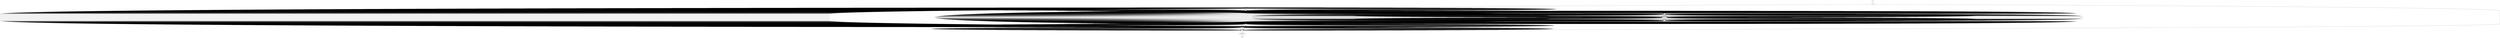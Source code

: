 digraph g {
	0 ;
	1 ;
	170 ;
	175 ;
	175 ;
	175 ;
	175 ;
	175 ;
	175 ;
	175 ;
	175 ;
	175 ;
	175 ;
	175 ;
	175 ;
	175 ;
	175 ;
	175 ;
	175 ;
	175 ;
	175 ;
	175 ;
	175 ;
	175 ;
	175 ;
	175 ;
	175 ;
	175 ;
	175 ;
	175 ;
	175 ;
	175 ;
	175 ;
	175 ;
	175 ;
	175 ;
	175 ;
	175 ;
	175 ;
	175 ;
	175 ;
	175 ;
	175 ;
	175 ;
	175 ;
	175 ;
	175 ;
	175 ;
	175 ;
	175 ;
	175 ;
	175 ;
	175 ;
	175 ;
	175 ;
	175 ;
	175 ;
	175 ;
	175 ;
	175 ;
	175 ;
	175 ;
	175 ;
	175 ;
	175 ;
	175 ;
	175 ;
	175 ;
	175 ;
	175 ;
	175 ;
	175 ;
	175 ;
	175 ;
	175 ;
	175 ;
	175 ;
	175 ;
	175 ;
	175 ;
	175 ;
	175 ;
	175 ;
	175 ;
	175 ;
	175 ;
	175 ;
	175 ;
	175 ;
	175 ;
	175 ;
	175 ;
	175 ;
	175 ;
	175 ;
	175 ;
	175 ;
	175 ;
	175 ;
	175 ;
	175 ;
	175 ;
	175 ;
	175 ;
	175 ;
	175 ;
	175 ;
	175 ;
	175 ;
	175 ;
	175 ;
	175 ;
	175 ;
	175 ;
	175 ;
	175 ;
	175 ;
	175 ;
	175 ;
	175 ;
	175 ;
	175 ;
	175 ;
	175 ;
	175 ;
	175 ;
	175 ;
	175 ;
	175 ;
	175 ;
	175 ;
	175 ;
	175 ;
	175 ;
	175 ;
	175 ;
	175 ;
	175 ;
	175 ;
	175 ;
	175 ;
	175 ;
	175 ;
	175 ;
	175 ;
	175 ;
	175 ;
	175 ;
	175 ;
	175 ;
	175 ;
	175 ;
	175 ;
	175 ;
	175 ;
	175 ;
	175 ;
	175 ;
	175 ;
	175 ;
	175 ;
	175 ;
	175 ;
	175 ;
	175 ;
	175 ;
	175 ;
	175 ;
	175 ;
	175 ;
	175 ;
	175 ;
	175 ;
	175 ;
	175 ;
	175 ;
	175 ;
	175 ;
	175 ;
	175 ;
	175 ;
	175 ;
	175 ;
	175 ;
	175 ;
	175 ;
	175 ;
	175 ;
	175 ;
	175 ;
	175 ;
	175 ;
	175 ;
	175 ;
	175 ;
	175 ;
	175 ;
	175 ;
	175 ;
	175 ;
	175 ;
	175 ;
	175 ;
	175 ;
	175 ;
	175 ;
	175 ;
	175 ;
	175 ;
	175 ;
	175 ;
	175 ;
	175 ;
	175 ;
	175 ;
	175 ;
	175 ;
	175 ;
	175 ;
	175 ;
	175 ;
	175 ;
	175 ;
	175 ;
	175 ;
	175 ;
	175 ;
	175 ;
	175 ;
	175 ;
	175 ;
	175 ;
	175 ;
	175 ;
	175 ;
	175 ;
	175 ;
	175 ;
	175 ;
	175 ;
	175 ;
	175 ;
	175 ;
	175 ;
	175 ;
	175 ;
	175 ;
	175 ;
	175 ;
	175 ;
	175 ;
	175 ;
	175 ;
	175 ;
	175 ;
	175 ;
	175 ;
	175 ;
	175 ;
	175 ;
	175 ;
	175 ;
	175 ;
	175 ;
	175 ;
	175 ;
	175 ;
	175 ;
	175 ;
	175 ;
	175 ;
	175 ;
	175 ;
	175 ;
	175 ;
	175 ;
	175 ;
	175 ;
	175 ;
	175 ;
	175 ;
	175 ;
	175 ;
	175 ;
	175 ;
	175 ;
	175 ;
	175 ;
	175 ;
	175 ;
	175 ;
	175 ;
	175 ;
	175 ;
	175 ;
	175 ;
	175 ;
	175 ;
	175 ;
	175 ;
	175 ;
	175 ;
	175 ;
	175 ;
	175 ;
	175 ;
	175 ;
	175 ;
	175 ;
	175 ;
	175 ;
	175 ;
	175 ;
	175 ;
	175 ;
	175 ;
	175 ;
	175 ;
	175 ;
	175 ;
	175 ;
	175 ;
	175 ;
	175 ;
	175 ;
	175 ;
	175 ;
	175 ;
	175 ;
	175 ;
	175 ;
	175 ;
	175 ;
	175 ;
	175 ;
	175 ;
	175 ;
	175 ;
	175 ;
	175 ;
	175 ;
	175 ;
	175 ;
	175 ;
	175 ;
	175 ;
	175 ;
	175 ;
	175 ;
	175 ;
	175 ;
	175 ;
	175 ;
	175 ;
	175 ;
	175 ;
	175 ;
	175 ;
	175 ;
	175 ;
	175 ;
	175 ;
	175 ;
	175 ;
	175 ;
	175 ;
	175 ;
	175 ;
	175 ;
	175 ;
	175 ;
	175 ;
	175 ;
	175 ;
	175 ;
	175 ;
	175 ;
	175 ;
	175 ;
	175 ;
	175 ;
	175 ;
	175 ;
	175 ;
	175 ;
	175 ;
	175 ;
	175 ;
	175 ;
	175 ;
	175 ;
	175 ;
	175 ;
	175 ;
	175 ;
	175 ;
	175 ;
	175 ;
	175 ;
	175 ;
	175 ;
	175 ;
	175 ;
	175 ;
	175 ;
	175 ;
	175 ;
	175 ;
	175 ;
	175 ;
	175 ;
	175 ;
	175 ;
	175 ;
	175 ;
	175 ;
	175 ;
	175 ;
	175 ;
	175 ;
	175 ;
	175 ;
	175 ;
	175 ;
	175 ;
	175 ;
	175 ;
	175 ;
	175 ;
	175 ;
	175 ;
	175 ;
	175 ;
	175 ;
	175 ;
	175 ;
	175 ;
	175 ;
	175 ;
	175 ;
	175 ;
	175 ;
	175 ;
	175 ;
	175 ;
	175 ;
	175 ;
	175 ;
	175 ;
	175 ;
	175 ;
	175 ;
	175 ;
	175 ;
	175 ;
	175 ;
	175 ;
	175 ;
	175 ;
	175 ;
	175 ;
	175 ;
	175 ;
	175 ;
	175 ;
	175 ;
	175 ;
	175 ;
	175 ;
	175 ;
	175 ;
	175 ;
	175 ;
	175 ;
	175 ;
	175 ;
	175 ;
	175 ;
	175 ;
	175 ;
	175 ;
	175 ;
	175 ;
	175 ;
	175 ;
	175 ;
	175 ;
	175 ;
	175 ;
	175 ;
	175 ;
	175 ;
	175 ;
	175 ;
	175 ;
	175 ;
	175 ;
	175 ;
	175 ;
	175 ;
	175 ;
	175 ;
	175 ;
	175 ;
	175 ;
	175 ;
	175 ;
	175 ;
	175 ;
	175 ;
	175 ;
	175 ;
	175 ;
	175 ;
	175 ;
	175 ;
	175 ;
	175 ;
	175 ;
	175 ;
	175 ;
	175 ;
	175 ;
	175 ;
	175 ;
	175 ;
	175 ;
	175 ;
	175 ;
	175 ;
	175 ;
	175 ;
	175 ;
	175 ;
	175 ;
	175 ;
	175 ;
	175 ;
	175 ;
	175 ;
	175 ;
	175 ;
	175 ;
	175 ;
	175 ;
	175 ;
	175 ;
	175 ;
	175 ;
	175 ;
	175 ;
	175 ;
	175 ;
	175 ;
	175 ;
	175 ;
	175 ;
	175 ;
	175 ;
	175 ;
	175 ;
	175 ;
	175 ;
	175 ;
	175 ;
	175 ;
	175 ;
	175 ;
	175 ;
	175 ;
	175 ;
	175 ;
	175 ;
	175 ;
	175 ;
	175 ;
	175 ;
	175 ;
	175 ;
	175 ;
	175 ;
	175 ;
	175 ;
	175 ;
	175 ;
	175 ;
	175 ;
	175 ;
	175 ;
	175 ;
	175 ;
	175 ;
	175 ;
	175 ;
	175 ;
	175 ;
	175 ;
	175 ;
	175 ;
	175 ;
	175 ;
	175 ;
	175 ;
	175 ;
	175 ;
	175 ;
	175 ;
	175 ;
	175 ;
	175 ;
	175 ;
	175 ;
	175 ;
	175 ;
	175 ;
	175 ;
	175 ;
	175 ;
	175 ;
	175 ;
	175 ;
	175 ;
	175 ;
	175 ;
	175 ;
	175 ;
	175 ;
	175 ;
	175 ;
	175 ;
	175 ;
	175 ;
	175 ;
	175 ;
	175 ;
	175 ;
	175 ;
	175 ;
	175 ;
	175 ;
	175 ;
	175 ;
	175 ;
	175 ;
	175 ;
	175 ;
	175 ;
	175 ;
	175 ;
	175 ;
	175 ;
	175 ;
	175 ;
	175 ;
	175 ;
	175 ;
	175 ;
	175 ;
	175 ;
	175 ;
	175 ;
	175 ;
	175 ;
	175 ;
	175 ;
	175 ;
	175 ;
	175 ;
	175 ;
	175 ;
	175 ;
	175 ;
	175 ;
	175 ;
	175 ;
	175 ;
	175 ;
	175 ;
	175 ;
	175 ;
	175 ;
	175 ;
	175 ;
	175 ;
	175 ;
	175 ;
	175 ;
	175 ;
	175 ;
	175 ;
	175 ;
	175 ;
	175 ;
	175 ;
	175 ;
	175 ;
	175 ;
	175 ;
	175 ;
	175 ;
	175 ;
	175 ;
	175 ;
	175 ;
	175 ;
	175 ;
	175 ;
	175 ;
	175 ;
	175 ;
	175 ;
	175 ;
	175 ;
	175 ;
	175 ;
	175 ;
	175 ;
	175 ;
	175 ;
	175 ;
	175 ;
	175 ;
	175 ;
	175 ;
	175 ;
	175 ;
	175 ;
	175 ;
	175 ;
	175 ;
	175 ;
	175 ;
	175 ;
	175 ;
	175 ;
	175 ;
	175 ;
	175 ;
	175 ;
	175 ;
	175 ;
	175 ;
	175 ;
	175 ;
	175 ;
	175 ;
	175 ;
	175 ;
	175 ;
	175 ;
	175 ;
	175 ;
	175 ;
	175 ;
	175 ;
	175 ;
	175 ;
	175 ;
	175 ;
	175 ;
	175 ;
	175 ;
	175 ;
	175 ;
	175 ;
	175 ;
	175 ;
	175 ;
	175 ;
	175 ;
	175 ;
	175 ;
	175 ;
	175 ;
	175 ;
	175 ;
	175 ;
	175 ;
	175 ;
	175 ;
	175 ;
	175 ;
	175 ;
	175 ;
	175 ;
	175 ;
	175 ;
	175 ;
	175 ;
	175 ;
	175 ;
	175 ;
	175 ;
	175 ;
	175 ;
	175 ;
	175 ;
	175 ;
	175 ;
	175 ;
	175 ;
	175 ;
	175 ;
	175 ;
	175 ;
	175 ;
	175 ;
	175 ;
	175 ;
	175 ;
	175 ;
	175 ;
	175 ;
	175 ;
	175 ;
	175 ;
	175 ;
	175 ;
	175 ;
	175 ;
	175 ;
	175 ;
	175 ;
	175 ;
	175 ;
	175 ;
	175 ;
	175 ;
	175 ;
	175 ;
	175 ;
	175 ;
	175 ;
	175 ;
	175 ;
	175 ;
	175 ;
	175 ;
	175 ;
	175 ;
	175 ;
	175 ;
	175 ;
	175 ;
	175 ;
	175 ;
	175 ;
	175 ;
	175 ;
	175 ;
	175 ;
	175 ;
	175 ;
	175 ;
	175 ;
	175 ;
	175 ;
	175 ;
	175 ;
	175 ;
	175 ;
	175 ;
	175 ;
	175 ;
	175 ;
	175 ;
	175 ;
	175 ;
	175 ;
	175 ;
	175 ;
	175 ;
	175 ;
	175 ;
	175 ;
	175 ;
	175 ;
	175 ;
	175 ;
	175 ;
	175 ;
	175 ;
	175 ;
	175 ;
	175 ;
	175 ;
	175 ;
	175 ;
	175 ;
	175 ;
	175 ;
	175 ;
	175 ;
	175 ;
	175 ;
	175 ;
	175 ;
	175 ;
	175 ;
	175 ;
	175 ;
	175 ;
	175 ;
	175 ;
	175 ;
	175 ;
	175 ;
	175 ;
	175 ;
	175 ;
	175 ;
	175 ;
	175 ;
	175 ;
	175 ;
	175 ;
	175 ;
	175 ;
	175 ;
	175 ;
	175 ;
	175 ;
	175 ;
	175 ;
	175 ;
	175 ;
	175 ;
	175 ;
	175 ;
	175 ;
	175 ;
	175 ;
	175 ;
	175 ;
	175 ;
	175 ;
	175 ;
	175 ;
	175 ;
	175 ;
	175 ;
	175 ;
	175 ;
	175 ;
	175 ;
	175 ;
	175 ;
	175 ;
	175 ;
	175 ;
	175 ;
	175 ;
	175 ;
	175 ;
	175 ;
	175 ;
	175 ;
	175 ;
	175 ;
	175 ;
	175 ;
	175 ;
	175 ;
	175 ;
	175 ;
	175 ;
	175 ;
	175 ;
	175 ;
	175 ;
	175 ;
	175 ;
	175 ;
	175 ;
	175 ;
	175 ;
	175 ;
	175 ;
	175 ;
	175 ;
	175 ;
	175 ;
	175 ;
	175 ;
	175 ;
	175 ;
	175 ;
	175 ;
	175 ;
	175 ;
	175 ;
	175 ;
	175 ;
	175 ;
	175 ;
	175 ;
	175 ;
	175 ;
	175 ;
	175 ;
	175 ;
	175 ;
	176 ;
	176 ;
	177 ;
	177 ;
	177 ;
	177 ;
	177 ;
	177 ;
	177 ;
	177 ;
	177 ;
	177 ;
	177 ;
	177 ;
	177 ;
	177 ;
	177 ;
	177 ;
	177 ;
	177 ;
	177 ;
	177 ;
	177 ;
	177 ;
	177 ;
	177 ;
	177 ;
	177 ;
	177 ;
	177 ;
	177 ;
	177 ;
	177 ;
	177 ;
	177 ;
	177 ;
	177 ;
	177 ;
	177 ;
	177 ;
	177 ;
	177 ;
	177 ;
	177 ;
	177 ;
	177 ;
	177 ;
	177 ;
	177 ;
	177 ;
	177 ;
	177 ;
	177 ;
	177 ;
	177 ;
	177 ;
	177 ;
	177 ;
	177 ;
	177 ;
	177 ;
	177 ;
	177 ;
	177 ;
	177 ;
	177 ;
	177 ;
	177 ;
	177 ;
	177 ;
	177 ;
	177 ;
	177 ;
	177 ;
	177 ;
	177 ;
	177 ;
	177 ;
	177 ;
	177 ;
	177 ;
	177 ;
	177 ;
	177 ;
	177 ;
	177 ;
	177 ;
	177 ;
	177 ;
	177 ;
	177 ;
	177 ;
	177 ;
	177 ;
	177 ;
	177 ;
	177 ;
	177 ;
	177 ;
	177 ;
	177 ;
	177 ;
	177 ;
	177 ;
	177 ;
	177 ;
	177 ;
	177 ;
	177 ;
	177 ;
	177 ;
	177 ;
	177 ;
	177 ;
	177 ;
	177 ;
	177 ;
	177 ;
	177 ;
	177 ;
	177 ;
	177 ;
	177 ;
	177 ;
	177 ;
	177 ;
	177 ;
	177 ;
	177 ;
	177 ;
	177 ;
	177 ;
	177 ;
	177 ;
	177 ;
	177 ;
	177 ;
	177 ;
	177 ;
	177 ;
	177 ;
	177 ;
	177 ;
	177 ;
	177 ;
	177 ;
	177 ;
	177 ;
	177 ;
	177 ;
	177 ;
	177 ;
	177 ;
	177 ;
	177 ;
	177 ;
	177 ;
	177 ;
	177 ;
	177 ;
	177 ;
	177 ;
	177 ;
	177 ;
	177 ;
	177 ;
	177 ;
	177 ;
	177 ;
	177 ;
	177 ;
	177 ;
	177 ;
	177 ;
	177 ;
	177 ;
	177 ;
	177 ;
	177 ;
	177 ;
	177 ;
	177 ;
	177 ;
	177 ;
	177 ;
	177 ;
	177 ;
	177 ;
	177 ;
	177 ;
	177 ;
	177 ;
	177 ;
	177 ;
	177 ;
	177 ;
	177 ;
	177 ;
	177 ;
	177 ;
	177 ;
	177 ;
	177 ;
	177 ;
	177 ;
	177 ;
	177 ;
	177 ;
	177 ;
	177 ;
	177 ;
	177 ;
	177 ;
	177 ;
	177 ;
	177 ;
	177 ;
	177 ;
	177 ;
	177 ;
	177 ;
	177 ;
	177 ;
	177 ;
	177 ;
	177 ;
	177 ;
	177 ;
	177 ;
	177 ;
	177 ;
	177 ;
	177 ;
	177 ;
	177 ;
	177 ;
	177 ;
	177 ;
	177 ;
	177 ;
	177 ;
	177 ;
	177 ;
	177 ;
	177 ;
	177 ;
	177 ;
	177 ;
	177 ;
	177 ;
	177 ;
	177 ;
	177 ;
	177 ;
	177 ;
	177 ;
	177 ;
	177 ;
	177 ;
	177 ;
	177 ;
	177 ;
	177 ;
	177 ;
	177 ;
	177 ;
	177 ;
	177 ;
	177 ;
	177 ;
	177 ;
	177 ;
	177 ;
	177 ;
	177 ;
	177 ;
	177 ;
	177 ;
	177 ;
	177 ;
	177 ;
	177 ;
	177 ;
	177 ;
	177 ;
	177 ;
	177 ;
	177 ;
	177 ;
	177 ;
	177 ;
	177 ;
	177 ;
	177 ;
	177 ;
	177 ;
	177 ;
	177 ;
	177 ;
	177 ;
	177 ;
	177 ;
	177 ;
	177 ;
	177 ;
	177 ;
	177 ;
	177 ;
	177 ;
	177 ;
	177 ;
	177 ;
	177 ;
	177 ;
	177 ;
	177 ;
	177 ;
	177 ;
	177 ;
	177 ;
	177 ;
	177 ;
	177 ;
	177 ;
	177 ;
	177 ;
	177 ;
	177 ;
	177 ;
	177 ;
	177 ;
	177 ;
	177 ;
	177 ;
	177 ;
	177 ;
	177 ;
	177 ;
	177 ;
	177 ;
	177 ;
	177 ;
	177 ;
	177 ;
	177 ;
	177 ;
	177 ;
	177 ;
	177 ;
	177 ;
	177 ;
	177 ;
	177 ;
	177 ;
	177 ;
	177 ;
	177 ;
	177 ;
	177 ;
	177 ;
	177 ;
	177 ;
	177 ;
	177 ;
	177 ;
	177 ;
	177 ;
	177 ;
	177 ;
	177 ;
	177 ;
	177 ;
	177 ;
	177 ;
	177 ;
	177 ;
	177 ;
	177 ;
	177 ;
	177 ;
	177 ;
	177 ;
	177 ;
	177 ;
	177 ;
	177 ;
	177 ;
	177 ;
	177 ;
	177 ;
	177 ;
	177 ;
	177 ;
	177 ;
	177 ;
	177 ;
	177 ;
	177 ;
	177 ;
	177 ;
	177 ;
	177 ;
	177 ;
	177 ;
	177 ;
	177 ;
	177 ;
	177 ;
	177 ;
	177 ;
	177 ;
	177 ;
	177 ;
	177 ;
	177 ;
	177 ;
	177 ;
	177 ;
	177 ;
	177 ;
	177 ;
	177 ;
	177 ;
	177 ;
	177 ;
	177 ;
	177 ;
	177 ;
	177 ;
	177 ;
	177 ;
	177 ;
	177 ;
	177 ;
	177 ;
	177 ;
	177 ;
	177 ;
	177 ;
	177 ;
	177 ;
	177 ;
	177 ;
	177 ;
	177 ;
	177 ;
	177 ;
	177 ;
	177 ;
	177 ;
	177 ;
	177 ;
	177 ;
	177 ;
	177 ;
	177 ;
	177 ;
	177 ;
	177 ;
	177 ;
	177 ;
	177 ;
	177 ;
	177 ;
	177 ;
	177 ;
	177 ;
	177 ;
	177 ;
	177 ;
	177 ;
	177 ;
	177 ;
	177 ;
	177 ;
	177 ;
	177 ;
	177 ;
	177 ;
	177 ;
	177 ;
	177 ;
	177 ;
	177 ;
	177 ;
	177 ;
	177 ;
	177 ;
	177 ;
	177 ;
	177 ;
	177 ;
	177 ;
	177 ;
	177 ;
	177 ;
	177 ;
	177 ;
	177 ;
	177 ;
	177 ;
	177 ;
	177 ;
	177 ;
	177 ;
	177 ;
	177 ;
	177 ;
	177 ;
	177 ;
	177 ;
	177 ;
	177 ;
	177 ;
	177 ;
	177 ;
	177 ;
	177 ;
	177 ;
	177 ;
	177 ;
	177 ;
	177 ;
	177 ;
	177 ;
	177 ;
	177 ;
	177 ;
	177 ;
	177 ;
	177 ;
	177 ;
	177 ;
	177 ;
	177 ;
	177 ;
	177 ;
	177 ;
	177 ;
	177 ;
	177 ;
	177 ;
	177 ;
	177 ;
	177 ;
	177 ;
	177 ;
	177 ;
	177 ;
	177 ;
	177 ;
	177 ;
	177 ;
	177 ;
	177 ;
	177 ;
	177 ;
	177 ;
	177 ;
	177 ;
	177 ;
	177 ;
	177 ;
	177 ;
	177 ;
	177 ;
	177 ;
	177 ;
	177 ;
	177 ;
	177 ;
	177 ;
	177 ;
	177 ;
	177 ;
	177 ;
	177 ;
	177 ;
	177 ;
	177 ;
	177 ;
	177 ;
	177 ;
	177 ;
	177 ;
	177 ;
	177 ;
	177 ;
	177 ;
	177 ;
	177 ;
	177 ;
	177 ;
	177 ;
	177 ;
	177 ;
	177 ;
	177 ;
	177 ;
	177 ;
	177 ;
	177 ;
	177 ;
	177 ;
	177 ;
	177 ;
	177 ;
	177 ;
	177 ;
	177 ;
	177 ;
	177 ;
	177 ;
	177 ;
	177 ;
	177 ;
	177 ;
	177 ;
	177 ;
	177 ;
	177 ;
	177 ;
	177 ;
	177 ;
	177 ;
	177 ;
	177 ;
	177 ;
	177 ;
	177 ;
	177 ;
	177 ;
	177 ;
	177 ;
	177 ;
	177 ;
	177 ;
	177 ;
	177 ;
	177 ;
	177 ;
	177 ;
	177 ;
	177 ;
	177 ;
	177 ;
	177 ;
	177 ;
	177 ;
	177 ;
	177 ;
	177 ;
	177 ;
	177 ;
	177 ;
	177 ;
	177 ;
	177 ;
	177 ;
	177 ;
	177 ;
	177 ;
	177 ;
	177 ;
	177 ;
	177 ;
	177 ;
	177 ;
	177 ;
	177 ;
	177 ;
	177 ;
	177 ;
	177 ;
	177 ;
	177 ;
	177 ;
	177 ;
	177 ;
	177 ;
	177 ;
	177 ;
	177 ;
	177 ;
	177 ;
	177 ;
	177 ;
	177 ;
	177 ;
	177 ;
	177 ;
	177 ;
	177 ;
	177 ;
	177 ;
	177 ;
	177 ;
	177 ;
	177 ;
	177 ;
	177 ;
	177 ;
	177 ;
	177 ;
	177 ;
	177 ;
	177 ;
	177 ;
	177 ;
	177 ;
	177 ;
	177 ;
	177 ;
	177 ;
	177 ;
	177 ;
	177 ;
	177 ;
	177 ;
	177 ;
	177 ;
	177 ;
	177 ;
	177 ;
	177 ;
	177 ;
	177 ;
	177 ;
	177 ;
	177 ;
	177 ;
	177 ;
	177 ;
	177 ;
	177 ;
	177 ;
	177 ;
	177 ;
	177 ;
	177 ;
	177 ;
	177 ;
	177 ;
	177 ;
	177 ;
	177 ;
	177 ;
	177 ;
	177 ;
	177 ;
	177 ;
	177 ;
	177 ;
	177 ;
	177 ;
	177 ;
	177 ;
	177 ;
	177 ;
	177 ;
	177 ;
	177 ;
	177 ;
	177 ;
	177 ;
	177 ;
	177 ;
	177 ;
	177 ;
	177 ;
	177 ;
	177 ;
	177 ;
	177 ;
	177 ;
	177 ;
	177 ;
	177 ;
	177 ;
	177 ;
	177 ;
	177 ;
	177 ;
	177 ;
	177 ;
	177 ;
	177 ;
	177 ;
	177 ;
	177 ;
	177 ;
	177 ;
	177 ;
	177 ;
	177 ;
	177 ;
	177 ;
	177 ;
	177 ;
	177 ;
	177 ;
	177 ;
	177 ;
	177 ;
	177 ;
	177 ;
	177 ;
	177 ;
	177 ;
	177 ;
	177 ;
	177 ;
	177 ;
	177 ;
	177 ;
	177 ;
	177 ;
	177 ;
	177 ;
	177 ;
	177 ;
	177 ;
	177 ;
	177 ;
	177 ;
	177 ;
	177 ;
	177 ;
	177 ;
	177 ;
	177 ;
	177 ;
	177 ;
	177 ;
	177 ;
	177 ;
	177 ;
	177 ;
	177 ;
	177 ;
	177 ;
	177 ;
	177 ;
	177 ;
	177 ;
	177 ;
	177 ;
	177 ;
	177 ;
	177 ;
	177 ;
	177 ;
	177 ;
	177 ;
	177 ;
	177 ;
	177 ;
	177 ;
	177 ;
	177 ;
	177 ;
	177 ;
	177 ;
	177 ;
	177 ;
	177 ;
	177 ;
	177 ;
	177 ;
	177 ;
	177 ;
	177 ;
	177 ;
	177 ;
	177 ;
	177 ;
	177 ;
	177 ;
	177 ;
	177 ;
	177 ;
	177 ;
	177 ;
	177 ;
	177 ;
	177 ;
	177 ;
	177 ;
	177 ;
	177 ;
	177 ;
	177 ;
	177 ;
	177 ;
	177 ;
	177 ;
	177 ;
	177 ;
	177 ;
	177 ;
	177 ;
	177 ;
	177 ;
	177 ;
	177 ;
	177 ;
	177 ;
	177 ;
	177 ;
	177 ;
	177 ;
	177 ;
	177 ;
	177 ;
	177 ;
	177 ;
	177 ;
	177 ;
	177 ;
	177 ;
	177 ;
	177 ;
	177 ;
	177 ;
	177 ;
	177 ;
	177 ;
	177 ;
	177 ;
	177 ;
	177 ;
	177 ;
	177 ;
	177 ;
	177 ;
	177 ;
	177 ;
	177 ;
	177 ;
	177 ;
	177 ;
	177 ;
	177 ;
	177 ;
	177 ;
	177 ;
	177 ;
	177 ;
	177 ;
	177 ;
	177 ;
	177 ;
	177 ;
	177 ;
	177 ;
	177 ;
	177 ;
	177 ;
	177 ;
	177 ;
	177 ;
	177 ;
	177 ;
	177 ;
	177 ;
	177 ;
	177 ;
	177 ;
	177 ;
	177 ;
	177 ;
	177 ;
	177 ;
	177 ;
	177 ;
	177 ;
	177 ;
	177 ;
	177 ;
	177 ;
	177 ;
	177 ;
	177 ;
	177 ;
	177 ;
	177 ;
	177 ;
	177 ;
	177 ;
	177 ;
	177 ;
	177 ;
	177 ;
	177 ;
	177 ;
	177 ;
	177 ;
	177 ;
	177 ;
	177 ;
	177 ;
	177 ;
	178 ;
	178 ;
	181 ;
	181 ;
	181 ;
	181 ;
	181 ;
	181 ;
	181 ;
	181 ;
	181 ;
	181 ;
	181 ;
	181 ;
	181 ;
	181 ;
	181 ;
	181 ;
	181 ;
	181 ;
	181 ;
	181 ;
	181 ;
	181 ;
	181 ;
	181 ;
	181 ;
	181 ;
	181 ;
	181 ;
	181 ;
	181 ;
	181 ;
	181 ;
	181 ;
	181 ;
	181 ;
	181 ;
	181 ;
	181 ;
	181 ;
	181 ;
	181 ;
	181 ;
	181 ;
	181 ;
	181 ;
	181 ;
	181 ;
	181 ;
	181 ;
	181 ;
	181 ;
	181 ;
	181 ;
	181 ;
	181 ;
	181 ;
	181 ;
	181 ;
	181 ;
	181 ;
	181 ;
	181 ;
	181 ;
	181 ;
	181 ;
	181 ;
	181 ;
	181 ;
	181 ;
	181 ;
	181 ;
	181 ;
	181 ;
	181 ;
	181 ;
	181 ;
	181 ;
	181 ;
	181 ;
	181 ;
	181 ;
	181 ;
	181 ;
	181 ;
	181 ;
	181 ;
	181 ;
	181 ;
	181 ;
	181 ;
	181 ;
	181 ;
	181 ;
	181 ;
	181 ;
	181 ;
	181 ;
	181 ;
	181 ;
	181 ;
	181 ;
	181 ;
	181 ;
	181 ;
	181 ;
	181 ;
	181 ;
	181 ;
	181 ;
	181 ;
	181 ;
	181 ;
	181 ;
	181 ;
	181 ;
	181 ;
	181 ;
	181 ;
	181 ;
	181 ;
	181 ;
	181 ;
	181 ;
	181 ;
	181 ;
	181 ;
	181 ;
	181 ;
	181 ;
	181 ;
	181 ;
	181 ;
	181 ;
	181 ;
	181 ;
	181 ;
	181 ;
	181 ;
	181 ;
	181 ;
	181 ;
	181 ;
	181 ;
	181 ;
	181 ;
	181 ;
	181 ;
	181 ;
	181 ;
	181 ;
	181 ;
	181 ;
	181 ;
	181 ;
	181 ;
	181 ;
	181 ;
	181 ;
	181 ;
	181 ;
	181 ;
	181 ;
	181 ;
	181 ;
	181 ;
	181 ;
	181 ;
	181 ;
	181 ;
	181 ;
	181 ;
	181 ;
	181 ;
	181 ;
	181 ;
	181 ;
	181 ;
	181 ;
	181 ;
	181 ;
	181 ;
	181 ;
	181 ;
	181 ;
	181 ;
	181 ;
	181 ;
	181 ;
	181 ;
	181 ;
	181 ;
	181 ;
	181 ;
	181 ;
	181 ;
	181 ;
	181 ;
	181 ;
	181 ;
	181 ;
	181 ;
	181 ;
	181 ;
	181 ;
	181 ;
	181 ;
	181 ;
	181 ;
	181 ;
	181 ;
	181 ;
	181 ;
	181 ;
	181 ;
	181 ;
	181 ;
	181 ;
	181 ;
	181 ;
	181 ;
	181 ;
	181 ;
	181 ;
	181 ;
	181 ;
	181 ;
	181 ;
	181 ;
	181 ;
	181 ;
	181 ;
	181 ;
	181 ;
	181 ;
	181 ;
	181 ;
	181 ;
	181 ;
	181 ;
	181 ;
	181 ;
	181 ;
	181 ;
	181 ;
	181 ;
	181 ;
	181 ;
	181 ;
	181 ;
	181 ;
	181 ;
	181 ;
	181 ;
	181 ;
	181 ;
	181 ;
	181 ;
	181 ;
	181 ;
	181 ;
	181 ;
	181 ;
	181 ;
	181 ;
	181 ;
	181 ;
	181 ;
	181 ;
	181 ;
	181 ;
	181 ;
	181 ;
	181 ;
	181 ;
	181 ;
	181 ;
	181 ;
	181 ;
	181 ;
	181 ;
	181 ;
	181 ;
	181 ;
	181 ;
	181 ;
	181 ;
	181 ;
	181 ;
	181 ;
	181 ;
	181 ;
	181 ;
	181 ;
	181 ;
	181 ;
	181 ;
	181 ;
	181 ;
	181 ;
	181 ;
	181 ;
	181 ;
	181 ;
	181 ;
	181 ;
	181 ;
	181 ;
	181 ;
	181 ;
	181 ;
	181 ;
	181 ;
	181 ;
	181 ;
	181 ;
	181 ;
	181 ;
	181 ;
	181 ;
	181 ;
	181 ;
	181 ;
	181 ;
	181 ;
	181 ;
	181 ;
	181 ;
	181 ;
	181 ;
	181 ;
	181 ;
	181 ;
	181 ;
	181 ;
	181 ;
	181 ;
	181 ;
	181 ;
	181 ;
	181 ;
	181 ;
	181 ;
	181 ;
	181 ;
	181 ;
	181 ;
	181 ;
	181 ;
	181 ;
	181 ;
	181 ;
	181 ;
	181 ;
	181 ;
	181 ;
	181 ;
	181 ;
	181 ;
	181 ;
	181 ;
	181 ;
	181 ;
	181 ;
	181 ;
	181 ;
	181 ;
	181 ;
	181 ;
	181 ;
	181 ;
	181 ;
	181 ;
	181 ;
	181 ;
	181 ;
	181 ;
	181 ;
	181 ;
	181 ;
	181 ;
	181 ;
	181 ;
	181 ;
	181 ;
	181 ;
	181 ;
	181 ;
	181 ;
	181 ;
	181 ;
	181 ;
	181 ;
	181 ;
	181 ;
	181 ;
	181 ;
	181 ;
	181 ;
	181 ;
	181 ;
	181 ;
	181 ;
	181 ;
	181 ;
	181 ;
	181 ;
	181 ;
	181 ;
	181 ;
	181 ;
	181 ;
	181 ;
	181 ;
	181 ;
	181 ;
	181 ;
	181 ;
	181 ;
	181 ;
	181 ;
	181 ;
	181 ;
	181 ;
	181 ;
	181 ;
	181 ;
	181 ;
	181 ;
	181 ;
	181 ;
	181 ;
	181 ;
	181 ;
	181 ;
	181 ;
	181 ;
	181 ;
	181 ;
	181 ;
	181 ;
	181 ;
	181 ;
	181 ;
	181 ;
	181 ;
	181 ;
	181 ;
	181 ;
	181 ;
	181 ;
	181 ;
	181 ;
	181 ;
	181 ;
	181 ;
	181 ;
	181 ;
	181 ;
	181 ;
	181 ;
	181 ;
	181 ;
	181 ;
	181 ;
	181 ;
	181 ;
	181 ;
	181 ;
	181 ;
	181 ;
	181 ;
	181 ;
	181 ;
	181 ;
	181 ;
	181 ;
	181 ;
	181 ;
	181 ;
	181 ;
	181 ;
	181 ;
	181 ;
	181 ;
	181 ;
	181 ;
	181 ;
	181 ;
	181 ;
	181 ;
	181 ;
	181 ;
	181 ;
	181 ;
	181 ;
	181 ;
	181 ;
	181 ;
	181 ;
	181 ;
	181 ;
	181 ;
	181 ;
	181 ;
	181 ;
	181 ;
	181 ;
	181 ;
	181 ;
	181 ;
	181 ;
	181 ;
	181 ;
	181 ;
	181 ;
	181 ;
	181 ;
	181 ;
	181 ;
	181 ;
	181 ;
	181 ;
	181 ;
	181 ;
	181 ;
	181 ;
	181 ;
	181 ;
	181 ;
	181 ;
	181 ;
	181 ;
	181 ;
	181 ;
	181 ;
	181 ;
	181 ;
	181 ;
	181 ;
	181 ;
	181 ;
	181 ;
	181 ;
	181 ;
	181 ;
	181 ;
	181 ;
	181 ;
	181 ;
	181 ;
	181 ;
	181 ;
	181 ;
	181 ;
	181 ;
	181 ;
	181 ;
	181 ;
	181 ;
	181 ;
	181 ;
	181 ;
	181 ;
	181 ;
	181 ;
	181 ;
	181 ;
	181 ;
	181 ;
	181 ;
	181 ;
	181 ;
	181 ;
	181 ;
	181 ;
	181 ;
	181 ;
	181 ;
	181 ;
	181 ;
	181 ;
	181 ;
	181 ;
	181 ;
	181 ;
	181 ;
	181 ;
	181 ;
	181 ;
	181 ;
	181 ;
	181 ;
	181 ;
	181 ;
	181 ;
	181 ;
	181 ;
	181 ;
	181 ;
	181 ;
	181 ;
	181 ;
	181 ;
	181 ;
	181 ;
	181 ;
	181 ;
	181 ;
	181 ;
	181 ;
	181 ;
	181 ;
	181 ;
	181 ;
	181 ;
	181 ;
	181 ;
	181 ;
	181 ;
	181 ;
	181 ;
	181 ;
	181 ;
	181 ;
	181 ;
	181 ;
	181 ;
	181 ;
	181 ;
	181 ;
	181 ;
	181 ;
	181 ;
	181 ;
	181 ;
	181 ;
	181 ;
	181 ;
	181 ;
	181 ;
	181 ;
	181 ;
	181 ;
	181 ;
	181 ;
	181 ;
	181 ;
	181 ;
	181 ;
	181 ;
	181 ;
	181 ;
	181 ;
	181 ;
	181 ;
	181 ;
	181 ;
	181 ;
	181 ;
	181 ;
	181 ;
	181 ;
	181 ;
	181 ;
	181 ;
	181 ;
	181 ;
	181 ;
	181 ;
	181 ;
	181 ;
	181 ;
	181 ;
	181 ;
	181 ;
	181 ;
	181 ;
	181 ;
	181 ;
	181 ;
	181 ;
	181 ;
	181 ;
	181 ;
	181 ;
	181 ;
	181 ;
	181 ;
	181 ;
	181 ;
	181 ;
	181 ;
	181 ;
	181 ;
	181 ;
	181 ;
	181 ;
	181 ;
	181 ;
	181 ;
	181 ;
	181 ;
	181 ;
	181 ;
	181 ;
	181 ;
	181 ;
	181 ;
	181 ;
	181 ;
	181 ;
	181 ;
	181 ;
	181 ;
	181 ;
	181 ;
	181 ;
	181 ;
	181 ;
	181 ;
	181 ;
	181 ;
	181 ;
	181 ;
	181 ;
	181 ;
	181 ;
	181 ;
	181 ;
	181 ;
	181 ;
	181 ;
	181 ;
	181 ;
	181 ;
	181 ;
	181 ;
	181 ;
	181 ;
	181 ;
	181 ;
	181 ;
	181 ;
	181 ;
	181 ;
	181 ;
	181 ;
	181 ;
	181 ;
	181 ;
	181 ;
	181 ;
	181 ;
	181 ;
	181 ;
	181 ;
	181 ;
	181 ;
	181 ;
	181 ;
	181 ;
	181 ;
	181 ;
	181 ;
	181 ;
	181 ;
	181 ;
	181 ;
	181 ;
	181 ;
	181 ;
	181 ;
	181 ;
	181 ;
	181 ;
	181 ;
	181 ;
	181 ;
	181 ;
	181 ;
	181 ;
	181 ;
	181 ;
	181 ;
	181 ;
	181 ;
	181 ;
	181 ;
	181 ;
	181 ;
	181 ;
	181 ;
	181 ;
	181 ;
	181 ;
	181 ;
	181 ;
	181 ;
	181 ;
	181 ;
	181 ;
	181 ;
	181 ;
	181 ;
	181 ;
	181 ;
	181 ;
	181 ;
	181 ;
	181 ;
	181 ;
	181 ;
	181 ;
	181 ;
	181 ;
	181 ;
	181 ;
	181 ;
	181 ;
	181 ;
	181 ;
	181 ;
	181 ;
	181 ;
	181 ;
	181 ;
	181 ;
	181 ;
	181 ;
	181 ;
	181 ;
	181 ;
	181 ;
	181 ;
	181 ;
	181 ;
	181 ;
	181 ;
	181 ;
	181 ;
	181 ;
	181 ;
	181 ;
	181 ;
	181 ;
	181 ;
	181 ;
	181 ;
	181 ;
	181 ;
	181 ;
	181 ;
	181 ;
	181 ;
	181 ;
	181 ;
	181 ;
	181 ;
	181 ;
	181 ;
	181 ;
	181 ;
	181 ;
	181 ;
	181 ;
	181 ;
	181 ;
	181 ;
	181 ;
	181 ;
	181 ;
	181 ;
	181 ;
	181 ;
	181 ;
	181 ;
	181 ;
	181 ;
	181 ;
	181 ;
	181 ;
	181 ;
	181 ;
	181 ;
	181 ;
	181 ;
	181 ;
	181 ;
	181 ;
	181 ;
	181 ;
	181 ;
	181 ;
	181 ;
	181 ;
	181 ;
	181 ;
	181 ;
	181 ;
	181 ;
	181 ;
	181 ;
	181 ;
	181 ;
	181 ;
	181 ;
	181 ;
	181 ;
	181 ;
	181 ;
	181 ;
	181 ;
	181 ;
	181 ;
	181 ;
	181 ;
	181 ;
	181 ;
	181 ;
	181 ;
	181 ;
	181 ;
	181 ;
	181 ;
	181 ;
	181 ;
	181 ;
	181 ;
	181 ;
	181 ;
	181 ;
	181 ;
	181 ;
	181 ;
	181 ;
	181 ;
	181 ;
	181 ;
	181 ;
	181 ;
	181 ;
	181 ;
	181 ;
	181 ;
	181 ;
	181 ;
	181 ;
	181 ;
	181 ;
	181 ;
	181 ;
	181 ;
	181 ;
	181 ;
	181 ;
	181 ;
	181 ;
	181 ;
	181 ;
	181 ;
	181 ;
	181 ;
	181 ;
	181 ;
	181 ;
	181 ;
	181 ;
	181 ;
	181 ;
	181 ;
	181 ;
	181 ;
	181 ;
	181 ;
	181 ;
	181 ;
	181 ;
	181 ;
	181 ;
	181 ;
	181 ;
	181 ;
	181 ;
	181 ;
	181 ;
	181 ;
	181 ;
	181 ;
	181 ;
	181 ;
	181 ;
	181 ;
	181 ;
	181 ;
	181 ;
	181 ;
	181 ;
	181 ;
	181 ;
	181 ;
	182 ;
	182 ;
	182 ;
	182 ;
	182 ;
	182 ;
	182 ;
	182 ;
	182 ;
	182 ;
	182 ;
	182 ;
	182 ;
	182 ;
	182 ;
	182 ;
	182 ;
	182 ;
	182 ;
	182 ;
	182 ;
	182 ;
	182 ;
	182 ;
	182 ;
	182 ;
	182 ;
	182 ;
	182 ;
	182 ;
	182 ;
	182 ;
	182 ;
	182 ;
	182 ;
	182 ;
	182 ;
	182 ;
	182 ;
	182 ;
	182 ;
	182 ;
	182 ;
	182 ;
	182 ;
	182 ;
	182 ;
	182 ;
	182 ;
	182 ;
	182 ;
	182 ;
	182 ;
	182 ;
	182 ;
	182 ;
	182 ;
	182 ;
	182 ;
	182 ;
	182 ;
	182 ;
	182 ;
	182 ;
	182 ;
	182 ;
	182 ;
	182 ;
	182 ;
	182 ;
	182 ;
	182 ;
	182 ;
	182 ;
	182 ;
	182 ;
	182 ;
	182 ;
	182 ;
	182 ;
	182 ;
	182 ;
	182 ;
	182 ;
	182 ;
	182 ;
	182 ;
	182 ;
	182 ;
	182 ;
	182 ;
	182 ;
	182 ;
	182 ;
	182 ;
	182 ;
	182 ;
	182 ;
	182 ;
	182 ;
	182 ;
	182 ;
	182 ;
	182 ;
	182 ;
	182 ;
	182 ;
	182 ;
	182 ;
	182 ;
	182 ;
	182 ;
	182 ;
	182 ;
	182 ;
	182 ;
	182 ;
	182 ;
	182 ;
	182 ;
	182 ;
	182 ;
	182 ;
	182 ;
	182 ;
	182 ;
	182 ;
	182 ;
	182 ;
	182 ;
	182 ;
	182 ;
	182 ;
	182 ;
	182 ;
	182 ;
	182 ;
	182 ;
	182 ;
	182 ;
	182 ;
	182 ;
	182 ;
	182 ;
	182 ;
	182 ;
	182 ;
	182 ;
	182 ;
	182 ;
	182 ;
	182 ;
	182 ;
	182 ;
	182 ;
	182 ;
	182 ;
	182 ;
	182 ;
	182 ;
	182 ;
	182 ;
	182 ;
	182 ;
	182 ;
	182 ;
	182 ;
	182 ;
	182 ;
	182 ;
	182 ;
	182 ;
	182 ;
	182 ;
	182 ;
	182 ;
	182 ;
	182 ;
	182 ;
	182 ;
	182 ;
	182 ;
	182 ;
	182 ;
	182 ;
	182 ;
	182 ;
	182 ;
	182 ;
	182 ;
	182 ;
	182 ;
	182 ;
	182 ;
	182 ;
	182 ;
	182 ;
	182 ;
	182 ;
	182 ;
	182 ;
	182 ;
	182 ;
	182 ;
	182 ;
	182 ;
	182 ;
	182 ;
	182 ;
	182 ;
	182 ;
	182 ;
	182 ;
	182 ;
	182 ;
	182 ;
	182 ;
	182 ;
	182 ;
	182 ;
	182 ;
	182 ;
	182 ;
	182 ;
	182 ;
	182 ;
	182 ;
	182 ;
	182 ;
	182 ;
	182 ;
	182 ;
	182 ;
	182 ;
	182 ;
	182 ;
	182 ;
	182 ;
	182 ;
	182 ;
	182 ;
	182 ;
	182 ;
	182 ;
	182 ;
	182 ;
	182 ;
	182 ;
	182 ;
	182 ;
	182 ;
	182 ;
	182 ;
	182 ;
	182 ;
	182 ;
	182 ;
	182 ;
	182 ;
	182 ;
	182 ;
	182 ;
	182 ;
	182 ;
	182 ;
	182 ;
	182 ;
	182 ;
	182 ;
	182 ;
	182 ;
	182 ;
	182 ;
	182 ;
	182 ;
	182 ;
	182 ;
	182 ;
	182 ;
	182 ;
	182 ;
	182 ;
	182 ;
	182 ;
	182 ;
	182 ;
	182 ;
	182 ;
	182 ;
	182 ;
	182 ;
	182 ;
	182 ;
	182 ;
	182 ;
	182 ;
	182 ;
	182 ;
	182 ;
	182 ;
	182 ;
	182 ;
	182 ;
	182 ;
	182 ;
	182 ;
	182 ;
	182 ;
	182 ;
	182 ;
	182 ;
	182 ;
	182 ;
	182 ;
	182 ;
	182 ;
	182 ;
	182 ;
	182 ;
	182 ;
	182 ;
	182 ;
	182 ;
	182 ;
	182 ;
	182 ;
	182 ;
	182 ;
	182 ;
	182 ;
	182 ;
	182 ;
	182 ;
	182 ;
	182 ;
	182 ;
	182 ;
	182 ;
	182 ;
	182 ;
	182 ;
	182 ;
	182 ;
	182 ;
	182 ;
	182 ;
	182 ;
	182 ;
	182 ;
	182 ;
	182 ;
	182 ;
	182 ;
	182 ;
	182 ;
	182 ;
	182 ;
	182 ;
	182 ;
	182 ;
	182 ;
	182 ;
	182 ;
	182 ;
	182 ;
	182 ;
	182 ;
	182 ;
	182 ;
	182 ;
	182 ;
	182 ;
	182 ;
	182 ;
	182 ;
	182 ;
	182 ;
	182 ;
	182 ;
	182 ;
	182 ;
	182 ;
	182 ;
	182 ;
	182 ;
	182 ;
	182 ;
	182 ;
	182 ;
	182 ;
	182 ;
	182 ;
	182 ;
	182 ;
	182 ;
	182 ;
	182 ;
	182 ;
	182 ;
	182 ;
	182 ;
	182 ;
	182 ;
	182 ;
	182 ;
	182 ;
	182 ;
	182 ;
	182 ;
	182 ;
	182 ;
	182 ;
	182 ;
	182 ;
	182 ;
	182 ;
	182 ;
	182 ;
	182 ;
	182 ;
	182 ;
	182 ;
	182 ;
	182 ;
	182 ;
	182 ;
	182 ;
	182 ;
	182 ;
	182 ;
	182 ;
	182 ;
	182 ;
	182 ;
	182 ;
	182 ;
	182 ;
	182 ;
	182 ;
	182 ;
	182 ;
	182 ;
	182 ;
	182 ;
	182 ;
	182 ;
	182 ;
	182 ;
	182 ;
	182 ;
	182 ;
	182 ;
	182 ;
	182 ;
	182 ;
	182 ;
	182 ;
	182 ;
	182 ;
	182 ;
	182 ;
	182 ;
	182 ;
	182 ;
	182 ;
	182 ;
	182 ;
	182 ;
	182 ;
	182 ;
	182 ;
	182 ;
	182 ;
	182 ;
	182 ;
	182 ;
	182 ;
	182 ;
	182 ;
	182 ;
	182 ;
	182 ;
	182 ;
	182 ;
	182 ;
	182 ;
	182 ;
	182 ;
	182 ;
	182 ;
	182 ;
	182 ;
	182 ;
	182 ;
	182 ;
	182 ;
	182 ;
	182 ;
	182 ;
	182 ;
	182 ;
	182 ;
	182 ;
	182 ;
	182 ;
	182 ;
	182 ;
	182 ;
	182 ;
	182 ;
	182 ;
	182 ;
	182 ;
	182 ;
	182 ;
	182 ;
	182 ;
	182 ;
	182 ;
	182 ;
	182 ;
	182 ;
	182 ;
	182 ;
	182 ;
	182 ;
	182 ;
	182 ;
	182 ;
	182 ;
	182 ;
	182 ;
	182 ;
	182 ;
	182 ;
	182 ;
	182 ;
	182 ;
	182 ;
	182 ;
	182 ;
	182 ;
	182 ;
	182 ;
	182 ;
	182 ;
	182 ;
	182 ;
	182 ;
	182 ;
	182 ;
	182 ;
	182 ;
	182 ;
	182 ;
	182 ;
	182 ;
	182 ;
	182 ;
	182 ;
	182 ;
	182 ;
	182 ;
	182 ;
	182 ;
	182 ;
	182 ;
	182 ;
	182 ;
	182 ;
	182 ;
	182 ;
	182 ;
	182 ;
	182 ;
	182 ;
	182 ;
	182 ;
	182 ;
	182 ;
	182 ;
	182 ;
	182 ;
	182 ;
	182 ;
	182 ;
	182 ;
	182 ;
	182 ;
	182 ;
	182 ;
	182 ;
	182 ;
	182 ;
	182 ;
	182 ;
	182 ;
	182 ;
	182 ;
	182 ;
	182 ;
	182 ;
	182 ;
	182 ;
	182 ;
	182 ;
	182 ;
	182 ;
	182 ;
	182 ;
	182 ;
	182 ;
	182 ;
	182 ;
	182 ;
	182 ;
	182 ;
	182 ;
	182 ;
	182 ;
	182 ;
	182 ;
	182 ;
	182 ;
	182 ;
	182 ;
	182 ;
	182 ;
	182 ;
	182 ;
	182 ;
	182 ;
	182 ;
	182 ;
	182 ;
	182 ;
	182 ;
	182 ;
	182 ;
	182 ;
	182 ;
	182 ;
	182 ;
	182 ;
	182 ;
	182 ;
	182 ;
	182 ;
	182 ;
	182 ;
	182 ;
	182 ;
	182 ;
	182 ;
	182 ;
	182 ;
	182 ;
	182 ;
	182 ;
	182 ;
	182 ;
	182 ;
	182 ;
	182 ;
	182 ;
	182 ;
	182 ;
	182 ;
	182 ;
	182 ;
	182 ;
	182 ;
	182 ;
	182 ;
	182 ;
	182 ;
	182 ;
	182 ;
	182 ;
	182 ;
	182 ;
	182 ;
	182 ;
	182 ;
	182 ;
	182 ;
	182 ;
	182 ;
	182 ;
	182 ;
	182 ;
	182 ;
	182 ;
	182 ;
	182 ;
	182 ;
	182 ;
	182 ;
	182 ;
	182 ;
	182 ;
	182 ;
	182 ;
	182 ;
	182 ;
	182 ;
	182 ;
	182 ;
	182 ;
	182 ;
	182 ;
	182 ;
	182 ;
	182 ;
	182 ;
	182 ;
	182 ;
	182 ;
	182 ;
	182 ;
	182 ;
	182 ;
	182 ;
	182 ;
	182 ;
	182 ;
	182 ;
	182 ;
	182 ;
	182 ;
	182 ;
	182 ;
	182 ;
	182 ;
	182 ;
	182 ;
	182 ;
	182 ;
	182 ;
	182 ;
	182 ;
	182 ;
	182 ;
	182 ;
	182 ;
	182 ;
	182 ;
	182 ;
	182 ;
	182 ;
	182 ;
	182 ;
	182 ;
	182 ;
	182 ;
	182 ;
	182 ;
	182 ;
	182 ;
	182 ;
	182 ;
	182 ;
	182 ;
	182 ;
	182 ;
	182 ;
	182 ;
	182 ;
	182 ;
	182 ;
	182 ;
	182 ;
	182 ;
	182 ;
	182 ;
	182 ;
	182 ;
	182 ;
	182 ;
	182 ;
	182 ;
	182 ;
	182 ;
	182 ;
	182 ;
	182 ;
	182 ;
	182 ;
	182 ;
	182 ;
	182 ;
	182 ;
	182 ;
	182 ;
	182 ;
	182 ;
	182 ;
	182 ;
	182 ;
	182 ;
	182 ;
	182 ;
	182 ;
	182 ;
	182 ;
	182 ;
	182 ;
	182 ;
	182 ;
	182 ;
	182 ;
	182 ;
	182 ;
	182 ;
	182 ;
	182 ;
	182 ;
	182 ;
	182 ;
	182 ;
	182 ;
	182 ;
	182 ;
	182 ;
	182 ;
	182 ;
	182 ;
	182 ;
	182 ;
	182 ;
	182 ;
	182 ;
	182 ;
	182 ;
	182 ;
	182 ;
	182 ;
	182 ;
	182 ;
	182 ;
	182 ;
	182 ;
	182 ;
	182 ;
	182 ;
	182 ;
	182 ;
	182 ;
	182 ;
	182 ;
	182 ;
	182 ;
	182 ;
	182 ;
	182 ;
	182 ;
	182 ;
	182 ;
	182 ;
	182 ;
	182 ;
	182 ;
	182 ;
	182 ;
	182 ;
	182 ;
	182 ;
	182 ;
	182 ;
	182 ;
	182 ;
	182 ;
	182 ;
	182 ;
	182 ;
	182 ;
	182 ;
	182 ;
	182 ;
	182 ;
	182 ;
	182 ;
	182 ;
	182 ;
	182 ;
	182 ;
	182 ;
	182 ;
	182 ;
	182 ;
	182 ;
	182 ;
	182 ;
	182 ;
	182 ;
	182 ;
	182 ;
	182 ;
	182 ;
	182 ;
	182 ;
	182 ;
	182 ;
	182 ;
	182 ;
	182 ;
	182 ;
	182 ;
	182 ;
	182 ;
	182 ;
	182 ;
	182 ;
	182 ;
	182 ;
	182 ;
	182 ;
	182 ;
	182 ;
	182 ;
	182 ;
	182 ;
	182 ;
	182 ;
	182 ;
	182 ;
	182 ;
	182 ;
	182 ;
	182 ;
	182 ;
	182 ;
	182 ;
	182 ;
	182 ;
	182 ;
	182 ;
	182 ;
	182 ;
	182 ;
	182 ;
	182 ;
	182 ;
	182 ;
	182 ;
	182 ;
	182 ;
	182 ;
	182 ;
	182 ;
	182 ;
	182 ;
	182 ;
	182 ;
	182 ;
	182 ;
	182 ;
	182 ;
	182 ;
	182 ;
	182 ;
	182 ;
	182 ;
	182 ;
	182 ;
	182 ;
	182 ;
	182 ;
	182 ;
	182 ;
	182 ;
	182 ;
	182 ;
	182 ;
	182 ;
	182 ;
	182 ;
	182 ;
	182 ;
	182 ;
	182 ;
	182 ;
	182 ;
	182 ;
	182 ;
	182 ;
	182 ;
	182 ;
	182 ;
	182 ;
	182 ;
	182 ;
	182 ;
	182 ;
	182 ;
	182 ;
	182 ;
	182 ;
	182 ;
	182 ;
	183 ;
	183 ;
	183 ;
	183 ;
	183 ;
	183 ;
	183 ;
	183 ;
	183 ;
	183 ;
	183 ;
	183 ;
	183 ;
	183 ;
	183 ;
	183 ;
	183 ;
	183 ;
	183 ;
	183 ;
	183 ;
	183 ;
	183 ;
	183 ;
	183 ;
	183 ;
	183 ;
	183 ;
	183 ;
	183 ;
	183 ;
	183 ;
	183 ;
	183 ;
	183 ;
	183 ;
	183 ;
	183 ;
	183 ;
	183 ;
	183 ;
	183 ;
	183 ;
	183 ;
	183 ;
	183 ;
	183 ;
	183 ;
	183 ;
	183 ;
	183 ;
	183 ;
	183 ;
	183 ;
	183 ;
	183 ;
	183 ;
	183 ;
	183 ;
	183 ;
	183 ;
	183 ;
	183 ;
	183 ;
	183 ;
	183 ;
	183 ;
	183 ;
	183 ;
	183 ;
	183 ;
	183 ;
	183 ;
	183 ;
	183 ;
	183 ;
	183 ;
	183 ;
	183 ;
	183 ;
	183 ;
	183 ;
	183 ;
	183 ;
	183 ;
	183 ;
	183 ;
	183 ;
	183 ;
	183 ;
	183 ;
	183 ;
	183 ;
	183 ;
	183 ;
	183 ;
	183 ;
	183 ;
	183 ;
	183 ;
	183 ;
	183 ;
	183 ;
	183 ;
	183 ;
	183 ;
	183 ;
	183 ;
	183 ;
	183 ;
	183 ;
	183 ;
	183 ;
	183 ;
	183 ;
	183 ;
	183 ;
	183 ;
	183 ;
	183 ;
	183 ;
	183 ;
	183 ;
	183 ;
	183 ;
	183 ;
	183 ;
	183 ;
	183 ;
	183 ;
	183 ;
	183 ;
	183 ;
	183 ;
	183 ;
	183 ;
	183 ;
	183 ;
	183 ;
	183 ;
	183 ;
	183 ;
	183 ;
	183 ;
	183 ;
	183 ;
	183 ;
	183 ;
	183 ;
	183 ;
	183 ;
	183 ;
	183 ;
	183 ;
	183 ;
	183 ;
	183 ;
	183 ;
	183 ;
	183 ;
	183 ;
	183 ;
	183 ;
	183 ;
	183 ;
	183 ;
	183 ;
	183 ;
	183 ;
	183 ;
	183 ;
	183 ;
	183 ;
	183 ;
	183 ;
	183 ;
	183 ;
	183 ;
	183 ;
	183 ;
	183 ;
	183 ;
	183 ;
	183 ;
	183 ;
	183 ;
	183 ;
	183 ;
	183 ;
	183 ;
	183 ;
	183 ;
	183 ;
	183 ;
	183 ;
	183 ;
	183 ;
	183 ;
	183 ;
	183 ;
	183 ;
	183 ;
	183 ;
	183 ;
	183 ;
	183 ;
	183 ;
	183 ;
	183 ;
	183 ;
	183 ;
	183 ;
	183 ;
	183 ;
	183 ;
	183 ;
	183 ;
	183 ;
	183 ;
	183 ;
	183 ;
	183 ;
	183 ;
	183 ;
	183 ;
	183 ;
	183 ;
	183 ;
	183 ;
	183 ;
	183 ;
	183 ;
	183 ;
	183 ;
	183 ;
	183 ;
	183 ;
	183 ;
	183 ;
	183 ;
	183 ;
	183 ;
	183 ;
	183 ;
	183 ;
	183 ;
	183 ;
	183 ;
	183 ;
	183 ;
	183 ;
	183 ;
	183 ;
	183 ;
	183 ;
	183 ;
	183 ;
	183 ;
	183 ;
	183 ;
	183 ;
	183 ;
	183 ;
	183 ;
	183 ;
	183 ;
	183 ;
	183 ;
	183 ;
	183 ;
	183 ;
	183 ;
	183 ;
	183 ;
	183 ;
	183 ;
	183 ;
	183 ;
	183 ;
	183 ;
	183 ;
	183 ;
	183 ;
	183 ;
	183 ;
	183 ;
	183 ;
	183 ;
	183 ;
	183 ;
	183 ;
	183 ;
	183 ;
	183 ;
	183 ;
	183 ;
	183 ;
	183 ;
	183 ;
	183 ;
	183 ;
	183 ;
	183 ;
	183 ;
	183 ;
	183 ;
	183 ;
	183 ;
	183 ;
	183 ;
	183 ;
	183 ;
	183 ;
	183 ;
	183 ;
	183 ;
	183 ;
	183 ;
	183 ;
	183 ;
	183 ;
	183 ;
	183 ;
	183 ;
	183 ;
	183 ;
	183 ;
	183 ;
	183 ;
	183 ;
	183 ;
	183 ;
	183 ;
	183 ;
	183 ;
	183 ;
	183 ;
	183 ;
	183 ;
	183 ;
	183 ;
	183 ;
	183 ;
	183 ;
	183 ;
	183 ;
	183 ;
	183 ;
	183 ;
	183 ;
	183 ;
	183 ;
	183 ;
	183 ;
	183 ;
	183 ;
	183 ;
	183 ;
	183 ;
	183 ;
	183 ;
	183 ;
	183 ;
	183 ;
	183 ;
	183 ;
	183 ;
	183 ;
	183 ;
	183 ;
	183 ;
	183 ;
	183 ;
	183 ;
	183 ;
	183 ;
	183 ;
	183 ;
	183 ;
	183 ;
	183 ;
	183 ;
	183 ;
	183 ;
	183 ;
	183 ;
	183 ;
	183 ;
	183 ;
	183 ;
	183 ;
	183 ;
	183 ;
	183 ;
	183 ;
	183 ;
	183 ;
	183 ;
	183 ;
	183 ;
	183 ;
	183 ;
	183 ;
	183 ;
	183 ;
	183 ;
	183 ;
	183 ;
	183 ;
	183 ;
	183 ;
	183 ;
	183 ;
	183 ;
	183 ;
	183 ;
	183 ;
	183 ;
	183 ;
	183 ;
	183 ;
	183 ;
	183 ;
	183 ;
	183 ;
	183 ;
	183 ;
	183 ;
	183 ;
	183 ;
	183 ;
	183 ;
	183 ;
	183 ;
	183 ;
	183 ;
	183 ;
	183 ;
	183 ;
	183 ;
	183 ;
	183 ;
	183 ;
	183 ;
	183 ;
	183 ;
	183 ;
	183 ;
	183 ;
	183 ;
	183 ;
	183 ;
	183 ;
	183 ;
	183 ;
	183 ;
	183 ;
	183 ;
	183 ;
	183 ;
	183 ;
	183 ;
	183 ;
	183 ;
	183 ;
	183 ;
	183 ;
	183 ;
	183 ;
	183 ;
	183 ;
	183 ;
	183 ;
	183 ;
	183 ;
	183 ;
	183 ;
	183 ;
	183 ;
	183 ;
	183 ;
	183 ;
	183 ;
	183 ;
	183 ;
	183 ;
	183 ;
	183 ;
	183 ;
	183 ;
	183 ;
	183 ;
	183 ;
	183 ;
	183 ;
	183 ;
	183 ;
	183 ;
	183 ;
	183 ;
	183 ;
	183 ;
	183 ;
	183 ;
	183 ;
	183 ;
	183 ;
	183 ;
	183 ;
	183 ;
	183 ;
	183 ;
	183 ;
	183 ;
	183 ;
	183 ;
	183 ;
	183 ;
	183 ;
	183 ;
	183 ;
	183 ;
	183 ;
	183 ;
	183 ;
	183 ;
	183 ;
	183 ;
	183 ;
	183 ;
	183 ;
	183 ;
	183 ;
	183 ;
	183 ;
	183 ;
	183 ;
	183 ;
	183 ;
	183 ;
	183 ;
	183 ;
	183 ;
	183 ;
	183 ;
	183 ;
	183 ;
	183 ;
	183 ;
	183 ;
	183 ;
	183 ;
	183 ;
	183 ;
	183 ;
	183 ;
	183 ;
	183 ;
	183 ;
	183 ;
	183 ;
	183 ;
	183 ;
	183 ;
	183 ;
	183 ;
	183 ;
	183 ;
	183 ;
	183 ;
	183 ;
	183 ;
	183 ;
	183 ;
	183 ;
	183 ;
	183 ;
	183 ;
	183 ;
	183 ;
	183 ;
	183 ;
	183 ;
	183 ;
	183 ;
	183 ;
	183 ;
	183 ;
	183 ;
	183 ;
	183 ;
	183 ;
	183 ;
	183 ;
	183 ;
	183 ;
	183 ;
	183 ;
	183 ;
	183 ;
	183 ;
	183 ;
	183 ;
	183 ;
	183 ;
	183 ;
	183 ;
	183 ;
	183 ;
	183 ;
	183 ;
	183 ;
	183 ;
	183 ;
	183 ;
	183 ;
	183 ;
	183 ;
	183 ;
	183 ;
	183 ;
	183 ;
	183 ;
	183 ;
	183 ;
	183 ;
	183 ;
	183 ;
	183 ;
	183 ;
	183 ;
	183 ;
	183 ;
	183 ;
	183 ;
	183 ;
	183 ;
	183 ;
	183 ;
	183 ;
	183 ;
	183 ;
	183 ;
	183 ;
	183 ;
	183 ;
	183 ;
	183 ;
	183 ;
	183 ;
	183 ;
	183 ;
	183 ;
	183 ;
	183 ;
	183 ;
	183 ;
	183 ;
	183 ;
	183 ;
	183 ;
	183 ;
	183 ;
	183 ;
	183 ;
	183 ;
	183 ;
	183 ;
	183 ;
	183 ;
	183 ;
	183 ;
	183 ;
	183 ;
	183 ;
	183 ;
	183 ;
	183 ;
	183 ;
	183 ;
	183 ;
	183 ;
	183 ;
	183 ;
	183 ;
	183 ;
	183 ;
	183 ;
	183 ;
	183 ;
	183 ;
	183 ;
	183 ;
	183 ;
	183 ;
	183 ;
	183 ;
	183 ;
	183 ;
	183 ;
	183 ;
	183 ;
	183 ;
	183 ;
	183 ;
	183 ;
	183 ;
	183 ;
	183 ;
	183 ;
	183 ;
	183 ;
	183 ;
	183 ;
	183 ;
	183 ;
	183 ;
	183 ;
	183 ;
	183 ;
	183 ;
	183 ;
	183 ;
	183 ;
	183 ;
	183 ;
	183 ;
	183 ;
	183 ;
	183 ;
	183 ;
	183 ;
	183 ;
	183 ;
	183 ;
	183 ;
	183 ;
	183 ;
	183 ;
	183 ;
	183 ;
	183 ;
	183 ;
	183 ;
	183 ;
	183 ;
	183 ;
	183 ;
	183 ;
	183 ;
	183 ;
	183 ;
	183 ;
	183 ;
	183 ;
	183 ;
	183 ;
	183 ;
	183 ;
	183 ;
	183 ;
	183 ;
	183 ;
	183 ;
	183 ;
	183 ;
	183 ;
	183 ;
	183 ;
	183 ;
	183 ;
	183 ;
	183 ;
	183 ;
	183 ;
	183 ;
	183 ;
	183 ;
	183 ;
	183 ;
	183 ;
	183 ;
	183 ;
	183 ;
	183 ;
	183 ;
	183 ;
	183 ;
	183 ;
	183 ;
	183 ;
	183 ;
	183 ;
	183 ;
	183 ;
	183 ;
	183 ;
	183 ;
	183 ;
	183 ;
	183 ;
	183 ;
	183 ;
	183 ;
	183 ;
	183 ;
	183 ;
	183 ;
	183 ;
	183 ;
	183 ;
	183 ;
	183 ;
	183 ;
	183 ;
	183 ;
	183 ;
	183 ;
	183 ;
	183 ;
	183 ;
	183 ;
	183 ;
	183 ;
	183 ;
	183 ;
	183 ;
	183 ;
	183 ;
	183 ;
	183 ;
	183 ;
	183 ;
	183 ;
	183 ;
	183 ;
	183 ;
	183 ;
	183 ;
	183 ;
	183 ;
	183 ;
	183 ;
	183 ;
	183 ;
	183 ;
	183 ;
	183 ;
	183 ;
	183 ;
	183 ;
	183 ;
	183 ;
	183 ;
	183 ;
	183 ;
	183 ;
	183 ;
	183 ;
	183 ;
	183 ;
	183 ;
	183 ;
	183 ;
	183 ;
	183 ;
	183 ;
	183 ;
	183 ;
	183 ;
	183 ;
	183 ;
	183 ;
	183 ;
	183 ;
	183 ;
	183 ;
	183 ;
	183 ;
	183 ;
	183 ;
	183 ;
	183 ;
	183 ;
	183 ;
	183 ;
	183 ;
	183 ;
	183 ;
	183 ;
	183 ;
	183 ;
	183 ;
	183 ;
	183 ;
	183 ;
	183 ;
	183 ;
	183 ;
	183 ;
	183 ;
	183 ;
	183 ;
	183 ;
	183 ;
	183 ;
	183 ;
	183 ;
	183 ;
	183 ;
	183 ;
	183 ;
	183 ;
	183 ;
	183 ;
	183 ;
	183 ;
	183 ;
	183 ;
	183 ;
	183 ;
	183 ;
	183 ;
	183 ;
	183 ;
	183 ;
	183 ;
	183 ;
	183 ;
	183 ;
	183 ;
	183 ;
	183 ;
	183 ;
	183 ;
	183 ;
	183 ;
	183 ;
	183 ;
	183 ;
	183 ;
	183 ;
	183 ;
	183 ;
	183 ;
	183 ;
	183 ;
	183 ;
	183 ;
	183 ;
	183 ;
	183 ;
	183 ;
	183 ;
	183 ;
	183 ;
	183 ;
	183 ;
	183 ;
	183 ;
	183 ;
	183 ;
	183 ;
	183 ;
	183 ;
	183 ;
	183 ;
	183 ;
	183 ;
	183 ;
	183 ;
	183 ;
	183 ;
	183 ;
	183 ;
	183 ;
	183 ;
	183 ;
	183 ;
	183 ;
	183 ;
	183 ;
	183 ;
	183 ;
	183 ;
	183 ;
	183 ;
	183 ;
	183 ;
	183 ;
	183 ;
	183 ;
	183 ;
	183 ;
	183 ;
	183 ;
	183 ;
	183 ;
	183 ;
	183 ;
	184 ;
	184 ;
	184 ;
	184 ;
	184 ;
	184 ;
	184 ;
	184 ;
	184 ;
	184 ;
	184 ;
	184 ;
	184 ;
	184 ;
	184 ;
	184 ;
	184 ;
	184 ;
	184 ;
	184 ;
	184 ;
	184 ;
	184 ;
	184 ;
	184 ;
	184 ;
	184 ;
	184 ;
	184 ;
	184 ;
	184 ;
	184 ;
	184 ;
	184 ;
	184 ;
	184 ;
	184 ;
	184 ;
	184 ;
	184 ;
	184 ;
	184 ;
	184 ;
	184 ;
	184 ;
	184 ;
	184 ;
	184 ;
	184 ;
	184 ;
	184 ;
	184 ;
	184 ;
	184 ;
	184 ;
	184 ;
	184 ;
	184 ;
	184 ;
	184 ;
	184 ;
	184 ;
	184 ;
	184 ;
	184 ;
	184 ;
	184 ;
	184 ;
	184 ;
	184 ;
	184 ;
	184 ;
	184 ;
	184 ;
	184 ;
	184 ;
	184 ;
	184 ;
	184 ;
	184 ;
	184 ;
	184 ;
	184 ;
	184 ;
	184 ;
	184 ;
	184 ;
	184 ;
	184 ;
	184 ;
	184 ;
	184 ;
	184 ;
	184 ;
	184 ;
	184 ;
	184 ;
	184 ;
	184 ;
	184 ;
	184 ;
	184 ;
	184 ;
	184 ;
	184 ;
	184 ;
	184 ;
	184 ;
	184 ;
	184 ;
	184 ;
	184 ;
	184 ;
	184 ;
	184 ;
	184 ;
	184 ;
	184 ;
	184 ;
	184 ;
	184 ;
	184 ;
	184 ;
	184 ;
	184 ;
	184 ;
	184 ;
	184 ;
	184 ;
	184 ;
	184 ;
	184 ;
	184 ;
	184 ;
	184 ;
	184 ;
	184 ;
	184 ;
	184 ;
	184 ;
	184 ;
	184 ;
	184 ;
	184 ;
	184 ;
	184 ;
	184 ;
	184 ;
	184 ;
	184 ;
	184 ;
	184 ;
	184 ;
	184 ;
	184 ;
	184 ;
	184 ;
	184 ;
	184 ;
	184 ;
	184 ;
	184 ;
	184 ;
	184 ;
	184 ;
	184 ;
	184 ;
	184 ;
	184 ;
	184 ;
	184 ;
	184 ;
	184 ;
	184 ;
	184 ;
	184 ;
	184 ;
	184 ;
	184 ;
	184 ;
	184 ;
	184 ;
	184 ;
	184 ;
	184 ;
	184 ;
	184 ;
	184 ;
	184 ;
	184 ;
	184 ;
	184 ;
	184 ;
	184 ;
	184 ;
	184 ;
	184 ;
	184 ;
	184 ;
	184 ;
	184 ;
	184 ;
	184 ;
	184 ;
	184 ;
	184 ;
	184 ;
	184 ;
	184 ;
	184 ;
	184 ;
	184 ;
	184 ;
	184 ;
	184 ;
	184 ;
	184 ;
	184 ;
	184 ;
	184 ;
	184 ;
	184 ;
	184 ;
	184 ;
	184 ;
	184 ;
	184 ;
	184 ;
	184 ;
	184 ;
	184 ;
	184 ;
	184 ;
	184 ;
	184 ;
	184 ;
	184 ;
	184 ;
	184 ;
	184 ;
	184 ;
	184 ;
	184 ;
	184 ;
	184 ;
	184 ;
	184 ;
	184 ;
	184 ;
	184 ;
	184 ;
	184 ;
	184 ;
	184 ;
	184 ;
	184 ;
	184 ;
	184 ;
	184 ;
	184 ;
	184 ;
	184 ;
	184 ;
	184 ;
	184 ;
	184 ;
	184 ;
	184 ;
	184 ;
	184 ;
	184 ;
	184 ;
	184 ;
	184 ;
	184 ;
	184 ;
	184 ;
	184 ;
	184 ;
	184 ;
	184 ;
	184 ;
	184 ;
	184 ;
	184 ;
	184 ;
	184 ;
	184 ;
	184 ;
	184 ;
	184 ;
	184 ;
	184 ;
	184 ;
	184 ;
	184 ;
	184 ;
	184 ;
	184 ;
	184 ;
	184 ;
	184 ;
	184 ;
	184 ;
	184 ;
	184 ;
	184 ;
	184 ;
	184 ;
	184 ;
	184 ;
	184 ;
	184 ;
	184 ;
	184 ;
	184 ;
	184 ;
	184 ;
	184 ;
	184 ;
	184 ;
	184 ;
	184 ;
	184 ;
	184 ;
	184 ;
	184 ;
	184 ;
	184 ;
	184 ;
	184 ;
	184 ;
	184 ;
	184 ;
	184 ;
	184 ;
	184 ;
	184 ;
	184 ;
	184 ;
	184 ;
	184 ;
	184 ;
	184 ;
	184 ;
	184 ;
	184 ;
	184 ;
	184 ;
	184 ;
	184 ;
	184 ;
	184 ;
	184 ;
	184 ;
	184 ;
	184 ;
	184 ;
	184 ;
	184 ;
	184 ;
	184 ;
	184 ;
	184 ;
	184 ;
	184 ;
	184 ;
	184 ;
	184 ;
	184 ;
	184 ;
	184 ;
	184 ;
	184 ;
	184 ;
	184 ;
	184 ;
	184 ;
	184 ;
	184 ;
	184 ;
	184 ;
	184 ;
	184 ;
	184 ;
	184 ;
	184 ;
	184 ;
	184 ;
	184 ;
	184 ;
	184 ;
	184 ;
	184 ;
	184 ;
	184 ;
	184 ;
	184 ;
	184 ;
	184 ;
	184 ;
	184 ;
	184 ;
	184 ;
	184 ;
	184 ;
	184 ;
	184 ;
	184 ;
	184 ;
	184 ;
	184 ;
	184 ;
	184 ;
	184 ;
	184 ;
	184 ;
	184 ;
	184 ;
	184 ;
	184 ;
	184 ;
	184 ;
	184 ;
	184 ;
	184 ;
	184 ;
	184 ;
	184 ;
	184 ;
	184 ;
	184 ;
	184 ;
	184 ;
	184 ;
	184 ;
	184 ;
	184 ;
	184 ;
	184 ;
	184 ;
	184 ;
	184 ;
	184 ;
	184 ;
	184 ;
	184 ;
	184 ;
	184 ;
	184 ;
	184 ;
	184 ;
	184 ;
	184 ;
	184 ;
	184 ;
	184 ;
	184 ;
	184 ;
	184 ;
	184 ;
	184 ;
	184 ;
	184 ;
	184 ;
	184 ;
	184 ;
	184 ;
	184 ;
	184 ;
	184 ;
	184 ;
	184 ;
	184 ;
	184 ;
	184 ;
	184 ;
	184 ;
	184 ;
	184 ;
	184 ;
	184 ;
	184 ;
	184 ;
	184 ;
	184 ;
	184 ;
	184 ;
	184 ;
	184 ;
	184 ;
	184 ;
	184 ;
	184 ;
	184 ;
	184 ;
	184 ;
	184 ;
	184 ;
	184 ;
	184 ;
	184 ;
	184 ;
	184 ;
	184 ;
	184 ;
	184 ;
	184 ;
	184 ;
	184 ;
	184 ;
	184 ;
	184 ;
	184 ;
	184 ;
	184 ;
	184 ;
	184 ;
	184 ;
	184 ;
	184 ;
	184 ;
	184 ;
	184 ;
	184 ;
	184 ;
	184 ;
	184 ;
	184 ;
	184 ;
	184 ;
	184 ;
	184 ;
	184 ;
	184 ;
	184 ;
	184 ;
	184 ;
	184 ;
	184 ;
	184 ;
	184 ;
	184 ;
	184 ;
	184 ;
	184 ;
	184 ;
	184 ;
	184 ;
	184 ;
	184 ;
	184 ;
	184 ;
	184 ;
	184 ;
	184 ;
	184 ;
	184 ;
	184 ;
	184 ;
	184 ;
	184 ;
	184 ;
	184 ;
	184 ;
	184 ;
	184 ;
	184 ;
	184 ;
	184 ;
	184 ;
	184 ;
	184 ;
	184 ;
	184 ;
	184 ;
	184 ;
	184 ;
	184 ;
	184 ;
	184 ;
	184 ;
	184 ;
	184 ;
	184 ;
	184 ;
	184 ;
	184 ;
	184 ;
	184 ;
	184 ;
	184 ;
	184 ;
	184 ;
	184 ;
	184 ;
	184 ;
	184 ;
	184 ;
	184 ;
	184 ;
	184 ;
	184 ;
	184 ;
	184 ;
	184 ;
	184 ;
	184 ;
	184 ;
	184 ;
	184 ;
	184 ;
	184 ;
	184 ;
	184 ;
	184 ;
	184 ;
	184 ;
	184 ;
	184 ;
	184 ;
	184 ;
	184 ;
	184 ;
	184 ;
	184 ;
	184 ;
	184 ;
	184 ;
	184 ;
	184 ;
	184 ;
	184 ;
	184 ;
	184 ;
	184 ;
	184 ;
	184 ;
	184 ;
	184 ;
	184 ;
	184 ;
	184 ;
	184 ;
	184 ;
	184 ;
	184 ;
	184 ;
	184 ;
	184 ;
	184 ;
	184 ;
	184 ;
	184 ;
	184 ;
	184 ;
	184 ;
	184 ;
	184 ;
	184 ;
	184 ;
	184 ;
	184 ;
	184 ;
	184 ;
	184 ;
	184 ;
	184 ;
	184 ;
	184 ;
	184 ;
	184 ;
	184 ;
	184 ;
	184 ;
	184 ;
	184 ;
	184 ;
	184 ;
	184 ;
	184 ;
	184 ;
	184 ;
	184 ;
	184 ;
	184 ;
	184 ;
	184 ;
	184 ;
	184 ;
	184 ;
	184 ;
	184 ;
	184 ;
	184 ;
	184 ;
	184 ;
	184 ;
	184 ;
	184 ;
	184 ;
	184 ;
	184 ;
	184 ;
	184 ;
	184 ;
	184 ;
	184 ;
	184 ;
	184 ;
	184 ;
	184 ;
	184 ;
	184 ;
	184 ;
	184 ;
	184 ;
	184 ;
	184 ;
	184 ;
	184 ;
	184 ;
	184 ;
	184 ;
	184 ;
	184 ;
	184 ;
	184 ;
	184 ;
	184 ;
	184 ;
	184 ;
	184 ;
	184 ;
	184 ;
	184 ;
	184 ;
	184 ;
	184 ;
	184 ;
	184 ;
	184 ;
	184 ;
	184 ;
	184 ;
	184 ;
	184 ;
	184 ;
	184 ;
	184 ;
	184 ;
	184 ;
	184 ;
	184 ;
	184 ;
	184 ;
	184 ;
	184 ;
	184 ;
	184 ;
	184 ;
	184 ;
	184 ;
	184 ;
	184 ;
	184 ;
	184 ;
	184 ;
	184 ;
	184 ;
	184 ;
	184 ;
	184 ;
	184 ;
	184 ;
	184 ;
	184 ;
	184 ;
	184 ;
	184 ;
	184 ;
	184 ;
	184 ;
	184 ;
	184 ;
	184 ;
	184 ;
	184 ;
	184 ;
	184 ;
	184 ;
	184 ;
	184 ;
	184 ;
	184 ;
	184 ;
	184 ;
	184 ;
	184 ;
	184 ;
	184 ;
	184 ;
	184 ;
	184 ;
	184 ;
	184 ;
	184 ;
	184 ;
	184 ;
	184 ;
	184 ;
	184 ;
	184 ;
	184 ;
	184 ;
	184 ;
	184 ;
	184 ;
	184 ;
	184 ;
	184 ;
	184 ;
	184 ;
	184 ;
	184 ;
	184 ;
	184 ;
	184 ;
	184 ;
	184 ;
	184 ;
	184 ;
	184 ;
	184 ;
	184 ;
	184 ;
	184 ;
	184 ;
	184 ;
	184 ;
	184 ;
	184 ;
	184 ;
	184 ;
	184 ;
	184 ;
	184 ;
	184 ;
	184 ;
	184 ;
	184 ;
	184 ;
	184 ;
	184 ;
	184 ;
	184 ;
	184 ;
	184 ;
	184 ;
	184 ;
	184 ;
	184 ;
	184 ;
	184 ;
	184 ;
	184 ;
	184 ;
	184 ;
	184 ;
	184 ;
	184 ;
	184 ;
	184 ;
	184 ;
	184 ;
	184 ;
	184 ;
	184 ;
	184 ;
	184 ;
	184 ;
	184 ;
	184 ;
	184 ;
	184 ;
	184 ;
	184 ;
	184 ;
	184 ;
	184 ;
	184 ;
	184 ;
	184 ;
	184 ;
	184 ;
	184 ;
	184 ;
	184 ;
	184 ;
	184 ;
	184 ;
	184 ;
	184 ;
	184 ;
	184 ;
	184 ;
	184 ;
	184 ;
	184 ;
	184 ;
	184 ;
	184 ;
	184 ;
	184 ;
	184 ;
	184 ;
	184 ;
	184 ;
	184 ;
	184 ;
	184 ;
	184 ;
	184 ;
	184 ;
	184 ;
	184 ;
	184 ;
	184 ;
	184 ;
	184 ;
	184 ;
	184 ;
	184 ;
	184 ;
	184 ;
	184 ;
	184 ;
	184 ;
	184 ;
	184 ;
	184 ;
	184 ;
	184 ;
	184 ;
	184 ;
	184 ;
	184 ;
	184 ;
	184 ;
	184 ;
	184 ;
	184 ;
	184 ;
	184 ;
	184 ;
	184 ;
	184 ;
	184 ;
	184 ;
	184 ;
	184 ;
	184 ;
	184 ;
	184 ;
	184 ;
	184 ;
	184 ;
	184 ;
	184 ;
	184 ;
	184 ;
	184 ;
	184 ;
	184 ;
	184 ;
	184 ;
	184 ;
	184 ;
	184 ;
	184 ;
	184 ;
	184 ;
	184 ;
	184 ;
	184 ;
	184 ;
	184 ;
	184 ;
	184 ;
	184 ;
	184 ;
	184 ;
	184 ;
	184 ;
	184 ;
	184 ;
	184 ;
	184 ;
	184 ;
	184 ;
	185 [label="185('[-]\\n')"];
	185 [label="185('[-]\\n')"];
	185 [label="185('[-]\\n')"];
	185 [label="185('[-]\\n')"];
	185 [label="185('[-]\\n')"];
	185 [label="185('[-]\\n')"];
	185 [label="185('[-]\\n')"];
	185 [label="185('[-]\\n')"];
	185 [label="185('[-]\\n')"];
	185 [label="185('[-]\\n')"];
	185 [label="185('[-]\\n')"];
	185 [label="185('[-]\\n')"];
	185 [label="185('[-]\\n')"];
	185 [label="185('[-]\\n')"];
	185 [label="185('[-]\\n')"];
	185 [label="185('[-]\\n')"];
	185 [label="185('[-]\\n')"];
	185 [label="185('[-]\\n')"];
	185 [label="185('[-]\\n')"];
	185 [label="185('[-]\\n')"];
	185 [label="185('[-]\\n')"];
	185 [label="185('[-]\\n')"];
	185 [label="185('[-]\\n')"];
	185 [label="185('[-]\\n')"];
	185 [label="185('[-]\\n')"];
	185 [label="185('[-]\\n')"];
	185 [label="185('[-]\\n')"];
	185 [label="185('[-]\\n')"];
	185 [label="185('[-]\\n')"];
	185 [label="185('[-]\\n')"];
	185 [label="185('[-]\\n')"];
	185 [label="185('[-]\\n')"];
	185 [label="185('[-]\\n')"];
	185 [label="185('[-]\\n')"];
	185 [label="185('[-]\\n')"];
	185 [label="185('[-]\\n')"];
	185 [label="185('[-]\\n')"];
	185 [label="185('[-]\\n')"];
	185 [label="185('[-]\\n')"];
	185 [label="185('[-]\\n')"];
	185 [label="185('[-]\\n')"];
	185 [label="185('[-]\\n')"];
	185 [label="185('[-]\\n')"];
	185 [label="185('[-]\\n')"];
	185 [label="185('[-]\\n')"];
	185 [label="185('[-]\\n')"];
	185 [label="185('[-]\\n')"];
	185 [label="185('[-]\\n')"];
	185 [label="185('[-]\\n')"];
	185 [label="185('[-]\\n')"];
	185 [label="185('[-]\\n')"];
	185 [label="185('[-]\\n')"];
	185 [label="185('[-]\\n')"];
	185 [label="185('[-]\\n')"];
	185 [label="185('[-]\\n')"];
	185 [label="185('[-]\\n')"];
	185 [label="185('[-]\\n')"];
	185 [label="185('[-]\\n')"];
	185 [label="185('[-]\\n')"];
	185 [label="185('[-]\\n')"];
	185 [label="185('[-]\\n')"];
	185 [label="185('[-]\\n')"];
	185 [label="185('[-]\\n')"];
	185 [label="185('[-]\\n')"];
	185 [label="185('[-]\\n')"];
	185 [label="185('[-]\\n')"];
	185 [label="185('[-]\\n')"];
	185 [label="185('[-]\\n')"];
	185 [label="185('[-]\\n')"];
	185 [label="185('[-]\\n')"];
	185 [label="185('[-]\\n')"];
	185 [label="185('[-]\\n')"];
	185 [label="185('[-]\\n')"];
	185 [label="185('[-]\\n')"];
	185 [label="185('[-]\\n')"];
	185 [label="185('[-]\\n')"];
	185 [label="185('[-]\\n')"];
	185 [label="185('[-]\\n')"];
	185 [label="185('[-]\\n')"];
	185 [label="185('[-]\\n')"];
	185 [label="185('[-]\\n')"];
	185 [label="185('[-]\\n')"];
	185 [label="185('[-]\\n')"];
	185 [label="185('[-]\\n')"];
	185 [label="185('[-]\\n')"];
	185 [label="185('[-]\\n')"];
	185 [label="185('[-]\\n')"];
	185 [label="185('[-]\\n')"];
	185 [label="185('[-]\\n')"];
	185 [label="185('[-]\\n')"];
	185 [label="185('[-]\\n')"];
	185 [label="185('[-]\\n')"];
	185 [label="185('[-]\\n')"];
	185 [label="185('[-]\\n')"];
	185 [label="185('[-]\\n')"];
	185 [label="185('[-]\\n')"];
	185 [label="185('[-]\\n')"];
	185 [label="185('[-]\\n')"];
	185 [label="185('[-]\\n')"];
	185 [label="185('[-]\\n')"];
	185 [label="185('[-]\\n')"];
	185 [label="185('[-]\\n')"];
	185 [label="185('[-]\\n')"];
	185 [label="185('[-]\\n')"];
	185 [label="185('[-]\\n')"];
	185 [label="185('[-]\\n')"];
	185 [label="185('[-]\\n')"];
	185 [label="185('[-]\\n')"];
	185 [label="185('[-]\\n')"];
	185 [label="185('[-]\\n')"];
	185 [label="185('[-]\\n')"];
	185 [label="185('[-]\\n')"];
	185 [label="185('[-]\\n')"];
	185 [label="185('[-]\\n')"];
	185 [label="185('[-]\\n')"];
	185 [label="185('[-]\\n')"];
	185 [label="185('[-]\\n')"];
	185 [label="185('[-]\\n')"];
	185 [label="185('[-]\\n')"];
	185 [label="185('[-]\\n')"];
	185 [label="185('[-]\\n')"];
	185 [label="185('[-]\\n')"];
	185 [label="185('[-]\\n')"];
	185 [label="185('[-]\\n')"];
	185 [label="185('[-]\\n')"];
	185 [label="185('[-]\\n')"];
	185 [label="185('[-]\\n')"];
	185 [label="185('[-]\\n')"];
	185 [label="185('[-]\\n')"];
	185 [label="185('[-]\\n')"];
	185 [label="185('[-]\\n')"];
	185 [label="185('[-]\\n')"];
	185 [label="185('[-]\\n')"];
	185 [label="185('[-]\\n')"];
	185 [label="185('[-]\\n')"];
	185 [label="185('[-]\\n')"];
	185 [label="185('[-]\\n')"];
	185 [label="185('[-]\\n')"];
	185 [label="185('[-]\\n')"];
	185 [label="185('[-]\\n')"];
	185 [label="185('[-]\\n')"];
	185 [label="185('[-]\\n')"];
	185 [label="185('[-]\\n')"];
	185 [label="185('[-]\\n')"];
	185 [label="185('[-]\\n')"];
	185 [label="185('[-]\\n')"];
	185 [label="185('[-]\\n')"];
	185 [label="185('[-]\\n')"];
	185 [label="185('[-]\\n')"];
	185 [label="185('[-]\\n')"];
	185 [label="185('[-]\\n')"];
	185 [label="185('[-]\\n')"];
	185 [label="185('[-]\\n')"];
	185 [label="185('[-]\\n')"];
	185 [label="185('[-]\\n')"];
	185 [label="185('[-]\\n')"];
	185 [label="185('[-]\\n')"];
	185 [label="185('[-]\\n')"];
	185 [label="185('[-]\\n')"];
	185 [label="185('[-]\\n')"];
	185 [label="185('[-]\\n')"];
	185 [label="185('[-]\\n')"];
	185 [label="185('[-]\\n')"];
	185 [label="185('[-]\\n')"];
	185 [label="185('[-]\\n')"];
	185 [label="185('[-]\\n')"];
	185 [label="185('[-]\\n')"];
	185 [label="185('[-]\\n')"];
	185 [label="185('[-]\\n')"];
	185 [label="185('[-]\\n')"];
	185 [label="185('[-]\\n')"];
	185 [label="185('[-]\\n')"];
	185 [label="185('[-]\\n')"];
	185 [label="185('[-]\\n')"];
	185 [label="185('[-]\\n')"];
	185 [label="185('[-]\\n')"];
	185 [label="185('[-]\\n')"];
	185 [label="185('[-]\\n')"];
	185 [label="185('[-]\\n')"];
	185 [label="185('[-]\\n')"];
	185 [label="185('[-]\\n')"];
	185 [label="185('[-]\\n')"];
	185 [label="185('[-]\\n')"];
	185 [label="185('[-]\\n')"];
	185 [label="185('[-]\\n')"];
	185 [label="185('[-]\\n')"];
	185 [label="185('[-]\\n')"];
	185 [label="185('[-]\\n')"];
	185 [label="185('[-]\\n')"];
	185 [label="185('[-]\\n')"];
	185 [label="185('[-]\\n')"];
	185 [label="185('[-]\\n')"];
	185 [label="185('[-]\\n')"];
	185 [label="185('[-]\\n')"];
	185 [label="185('[-]\\n')"];
	185 [label="185('[-]\\n')"];
	185 [label="185('[-]\\n')"];
	185 [label="185('[-]\\n')"];
	185 [label="185('[-]\\n')"];
	185 [label="185('[-]\\n')"];
	185 [label="185('[-]\\n')"];
	185 [label="185('[-]\\n')"];
	185 [label="185('[-]\\n')"];
	185 [label="185('[-]\\n')"];
	185 [label="185('[-]\\n')"];
	185 [label="185('[-]\\n')"];
	185 [label="185('[-]\\n')"];
	185 [label="185('[-]\\n')"];
	185 [label="185('[-]\\n')"];
	185 [label="185('[-]\\n')"];
	185 [label="185('[-]\\n')"];
	185 [label="185('[-]\\n')"];
	185 [label="185('[-]\\n')"];
	185 [label="185('[-]\\n')"];
	185 [label="185('[-]\\n')"];
	185 [label="185('[-]\\n')"];
	185 [label="185('[-]\\n')"];
	185 [label="185('[-]\\n')"];
	185 [label="185('[-]\\n')"];
	185 [label="185('[-]\\n')"];
	185 [label="185('[-]\\n')"];
	185 [label="185('[-]\\n')"];
	185 [label="185('[-]\\n')"];
	185 [label="185('[-]\\n')"];
	185 [label="185('[-]\\n')"];
	185 [label="185('[-]\\n')"];
	185 [label="185('[-]\\n')"];
	185 [label="185('[-]\\n')"];
	185 [label="185('[-]\\n')"];
	185 [label="185('[-]\\n')"];
	185 [label="185('[-]\\n')"];
	185 [label="185('[-]\\n')"];
	185 [label="185('[-]\\n')"];
	185 [label="185('[-]\\n')"];
	185 [label="185('[-]\\n')"];
	185 [label="185('[-]\\n')"];
	185 [label="185('[-]\\n')"];
	185 [label="185('[-]\\n')"];
	185 [label="185('[-]\\n')"];
	185 [label="185('[-]\\n')"];
	185 [label="185('[-]\\n')"];
	185 [label="185('[-]\\n')"];
	185 [label="185('[-]\\n')"];
	185 [label="185('[-]\\n')"];
	185 [label="185('[-]\\n')"];
	185 [label="185('[-]\\n')"];
	185 [label="185('[-]\\n')"];
	185 [label="185('[-]\\n')"];
	185 [label="185('[-]\\n')"];
	185 [label="185('[-]\\n')"];
	185 [label="185('[-]\\n')"];
	185 [label="185('[-]\\n')"];
	185 [label="185('[-]\\n')"];
	185 [label="185('[-]\\n')"];
	185 [label="185('[-]\\n')"];
	185 [label="185('[-]\\n')"];
	185 [label="185('[-]\\n')"];
	185 [label="185('[-]\\n')"];
	185 [label="185('[-]\\n')"];
	185 [label="185('[-]\\n')"];
	185 [label="185('[-]\\n')"];
	185 [label="185('[-]\\n')"];
	185 [label="185('[-]\\n')"];
	185 [label="185('[-]\\n')"];
	185 [label="185('[-]\\n')"];
	185 [label="185('[-]\\n')"];
	185 [label="185('[-]\\n')"];
	185 [label="185('[-]\\n')"];
	185 [label="185('[-]\\n')"];
	185 [label="185('[-]\\n')"];
	185 [label="185('[-]\\n')"];
	185 [label="185('[-]\\n')"];
	185 [label="185('[-]\\n')"];
	185 [label="185('[-]\\n')"];
	185 [label="185('[-]\\n')"];
	185 [label="185('[-]\\n')"];
	185 [label="185('[-]\\n')"];
	185 [label="185('[-]\\n')"];
	185 [label="185('[-]\\n')"];
	185 [label="185('[-]\\n')"];
	185 [label="185('[-]\\n')"];
	185 [label="185('[-]\\n')"];
	185 [label="185('[-]\\n')"];
	185 [label="185('[-]\\n')"];
	185 [label="185('[-]\\n')"];
	185 [label="185('[-]\\n')"];
	185 [label="185('[-]\\n')"];
	185 [label="185('[-]\\n')"];
	185 [label="185('[-]\\n')"];
	185 [label="185('[-]\\n')"];
	185 [label="185('[-]\\n')"];
	185 [label="185('[-]\\n')"];
	185 [label="185('[-]\\n')"];
	185 [label="185('[-]\\n')"];
	185 [label="185('[-]\\n')"];
	185 [label="185('[-]\\n')"];
	185 [label="185('[-]\\n')"];
	185 [label="185('[-]\\n')"];
	185 [label="185('[-]\\n')"];
	185 [label="185('[-]\\n')"];
	185 [label="185('[-]\\n')"];
	185 [label="185('[-]\\n')"];
	185 [label="185('[-]\\n')"];
	185 [label="185('[-]\\n')"];
	185 [label="185('[-]\\n')"];
	185 [label="185('[-]\\n')"];
	185 [label="185('[-]\\n')"];
	185 [label="185('[-]\\n')"];
	185 [label="185('[-]\\n')"];
	185 [label="185('[-]\\n')"];
	185 [label="185('[-]\\n')"];
	185 [label="185('[-]\\n')"];
	185 [label="185('[-]\\n')"];
	185 [label="185('[-]\\n')"];
	185 [label="185('[-]\\n')"];
	185 [label="185('[-]\\n')"];
	185 [label="185('[-]\\n')"];
	185 [label="185('[-]\\n')"];
	185 [label="185('[-]\\n')"];
	185 [label="185('[-]\\n')"];
	185 [label="185('[-]\\n')"];
	185 [label="185('[-]\\n')"];
	185 [label="185('[-]\\n')"];
	185 [label="185('[-]\\n')"];
	185 [label="185('[-]\\n')"];
	185 [label="185('[-]\\n')"];
	185 [label="185('[-]\\n')"];
	185 [label="185('[-]\\n')"];
	185 [label="185('[-]\\n')"];
	185 [label="185('[-]\\n')"];
	185 [label="185('[-]\\n')"];
	185 [label="185('[-]\\n')"];
	185 [label="185('[-]\\n')"];
	185 [label="185('[-]\\n')"];
	185 [label="185('[-]\\n')"];
	185 [label="185('[-]\\n')"];
	185 [label="185('[-]\\n')"];
	185 [label="185('[-]\\n')"];
	185 [label="185('[-]\\n')"];
	185 [label="185('[-]\\n')"];
	185 [label="185('[-]\\n')"];
	185 [label="185('[-]\\n')"];
	185 [label="185('[-]\\n')"];
	185 [label="185('[-]\\n')"];
	185 [label="185('[-]\\n')"];
	185 [label="185('[-]\\n')"];
	185 [label="185('[-]\\n')"];
	185 [label="185('[-]\\n')"];
	185 [label="185('[-]\\n')"];
	185 [label="185('[-]\\n')"];
	185 [label="185('[-]\\n')"];
	185 [label="185('[-]\\n')"];
	185 [label="185('[-]\\n')"];
	185 [label="185('[-]\\n')"];
	185 [label="185('[-]\\n')"];
	185 [label="185('[-]\\n')"];
	185 [label="185('[-]\\n')"];
	185 [label="185('[-]\\n')"];
	185 [label="185('[-]\\n')"];
	185 [label="185('[-]\\n')"];
	185 [label="185('[-]\\n')"];
	185 [label="185('[-]\\n')"];
	185 [label="185('[-]\\n')"];
	185 [label="185('[-]\\n')"];
	185 [label="185('[-]\\n')"];
	185 [label="185('[-]\\n')"];
	185 [label="185('[-]\\n')"];
	185 [label="185('[-]\\n')"];
	185 [label="185('[-]\\n')"];
	185 [label="185('[-]\\n')"];
	185 [label="185('[-]\\n')"];
	185 [label="185('[-]\\n')"];
	185 [label="185('[-]\\n')"];
	185 [label="185('[-]\\n')"];
	185 [label="185('[-]\\n')"];
	185 [label="185('[-]\\n')"];
	185 [label="185('[-]\\n')"];
	185 [label="185('[-]\\n')"];
	185 [label="185('[-]\\n')"];
	185 [label="185('[-]\\n')"];
	185 [label="185('[-]\\n')"];
	185 [label="185('[-]\\n')"];
	185 [label="185('[-]\\n')"];
	185 [label="185('[-]\\n')"];
	185 [label="185('[-]\\n')"];
	185 [label="185('[-]\\n')"];
	185 [label="185('[-]\\n')"];
	185 [label="185('[-]\\n')"];
	185 [label="185('[-]\\n')"];
	185 [label="185('[-]\\n')"];
	185 [label="185('[-]\\n')"];
	185 [label="185('[-]\\n')"];
	185 [label="185('[-]\\n')"];
	185 [label="185('[-]\\n')"];
	185 [label="185('[-]\\n')"];
	185 [label="185('[-]\\n')"];
	185 [label="185('[-]\\n')"];
	185 [label="185('[-]\\n')"];
	185 [label="185('[-]\\n')"];
	185 [label="185('[-]\\n')"];
	185 [label="185('[-]\\n')"];
	185 [label="185('[-]\\n')"];
	185 [label="185('[-]\\n')"];
	185 [label="185('[-]\\n')"];
	185 [label="185('[-]\\n')"];
	185 [label="185('[-]\\n')"];
	185 [label="185('[-]\\n')"];
	185 [label="185('[-]\\n')"];
	185 [label="185('[-]\\n')"];
	185 [label="185('[-]\\n')"];
	185 [label="185('[-]\\n')"];
	185 [label="185('[-]\\n')"];
	185 [label="185('[-]\\n')"];
	185 [label="185('[-]\\n')"];
	185 [label="185('[-]\\n')"];
	185 [label="185('[-]\\n')"];
	185 [label="185('[-]\\n')"];
	185 [label="185('[-]\\n')"];
	185 [label="185('[-]\\n')"];
	185 [label="185('[-]\\n')"];
	185 [label="185('[-]\\n')"];
	185 [label="185('[-]\\n')"];
	185 [label="185('[-]\\n')"];
	185 [label="185('[-]\\n')"];
	185 [label="185('[-]\\n')"];
	185 [label="185('[-]\\n')"];
	185 [label="185('[-]\\n')"];
	185 [label="185('[-]\\n')"];
	185 [label="185('[-]\\n')"];
	185 [label="185('[-]\\n')"];
	185 [label="185('[-]\\n')"];
	185 [label="185('[-]\\n')"];
	185 [label="185('[-]\\n')"];
	185 [label="185('[-]\\n')"];
	185 [label="185('[-]\\n')"];
	185 [label="185('[-]\\n')"];
	185 [label="185('[-]\\n')"];
	185 [label="185('[-]\\n')"];
	185 [label="185('[-]\\n')"];
	185 [label="185('[-]\\n')"];
	185 [label="185('[-]\\n')"];
	185 [label="185('[-]\\n')"];
	185 [label="185('[-]\\n')"];
	185 [label="185('[-]\\n')"];
	185 [label="185('[-]\\n')"];
	185 [label="185('[-]\\n')"];
	185 [label="185('[-]\\n')"];
	185 [label="185('[-]\\n')"];
	185 [label="185('[-]\\n')"];
	185 [label="185('[-]\\n')"];
	185 [label="185('[-]\\n')"];
	185 [label="185('[-]\\n')"];
	185 [label="185('[-]\\n')"];
	185 [label="185('[-]\\n')"];
	185 [label="185('[-]\\n')"];
	185 [label="185('[-]\\n')"];
	185 [label="185('[-]\\n')"];
	185 [label="185('[-]\\n')"];
	185 [label="185('[-]\\n')"];
	185 [label="185('[-]\\n')"];
	185 [label="185('[-]\\n')"];
	185 [label="185('[-]\\n')"];
	185 [label="185('[-]\\n')"];
	185 [label="185('[-]\\n')"];
	185 [label="185('[-]\\n')"];
	185 [label="185('[-]\\n')"];
	185 [label="185('[-]\\n')"];
	185 [label="185('[-]\\n')"];
	185 [label="185('[-]\\n')"];
	185 [label="185('[-]\\n')"];
	185 [label="185('[-]\\n')"];
	185 [label="185('[-]\\n')"];
	185 [label="185('[-]\\n')"];
	185 [label="185('[-]\\n')"];
	185 [label="185('[-]\\n')"];
	185 [label="185('[-]\\n')"];
	185 [label="185('[-]\\n')"];
	185 [label="185('[-]\\n')"];
	185 [label="185('[-]\\n')"];
	185 [label="185('[-]\\n')"];
	185 [label="185('[-]\\n')"];
	185 [label="185('[-]\\n')"];
	185 [label="185('[-]\\n')"];
	185 [label="185('[-]\\n')"];
	185 [label="185('[-]\\n')"];
	185 [label="185('[-]\\n')"];
	185 [label="185('[-]\\n')"];
	185 [label="185('[-]\\n')"];
	185 [label="185('[-]\\n')"];
	185 [label="185('[-]\\n')"];
	185 [label="185('[-]\\n')"];
	185 [label="185('[-]\\n')"];
	185 [label="185('[-]\\n')"];
	185 [label="185('[-]\\n')"];
	185 [label="185('[-]\\n')"];
	185 [label="185('[-]\\n')"];
	185 [label="185('[-]\\n')"];
	185 [label="185('[-]\\n')"];
	185 [label="185('[-]\\n')"];
	185 [label="185('[-]\\n')"];
	185 [label="185('[-]\\n')"];
	185 [label="185('[-]\\n')"];
	185 [label="185('[-]\\n')"];
	185 [label="185('[-]\\n')"];
	185 [label="185('[-]\\n')"];
	185 [label="185('[-]\\n')"];
	185 [label="185('[-]\\n')"];
	185 [label="185('[-]\\n')"];
	185 [label="185('[-]\\n')"];
	185 [label="185('[-]\\n')"];
	185 [label="185('[-]\\n')"];
	185 [label="185('[-]\\n')"];
	185 [label="185('[-]\\n')"];
	185 [label="185('[-]\\n')"];
	185 [label="185('[-]\\n')"];
	185 [label="185('[-]\\n')"];
	185 [label="185('[-]\\n')"];
	185 [label="185('[-]\\n')"];
	185 [label="185('[-]\\n')"];
	185 [label="185('[-]\\n')"];
	185 [label="185('[-]\\n')"];
	185 [label="185('[-]\\n')"];
	185 [label="185('[-]\\n')"];
	185 [label="185('[-]\\n')"];
	185 [label="185('[-]\\n')"];
	185 [label="185('[-]\\n')"];
	185 [label="185('[-]\\n')"];
	185 [label="185('[-]\\n')"];
	185 [label="185('[-]\\n')"];
	185 [label="185('[-]\\n')"];
	185 [label="185('[-]\\n')"];
	185 [label="185('[-]\\n')"];
	185 [label="185('[-]\\n')"];
	185 [label="185('[-]\\n')"];
	185 [label="185('[-]\\n')"];
	185 [label="185('[-]\\n')"];
	185 [label="185('[-]\\n')"];
	185 [label="185('[-]\\n')"];
	185 [label="185('[-]\\n')"];
	185 [label="185('[-]\\n')"];
	185 [label="185('[-]\\n')"];
	185 [label="185('[-]\\n')"];
	185 [label="185('[-]\\n')"];
	185 [label="185('[-]\\n')"];
	185 [label="185('[-]\\n')"];
	185 [label="185('[-]\\n')"];
	185 [label="185('[-]\\n')"];
	185 [label="185('[-]\\n')"];
	185 [label="185('[-]\\n')"];
	185 [label="185('[-]\\n')"];
	185 [label="185('[-]\\n')"];
	185 [label="185('[-]\\n')"];
	185 [label="185('[-]\\n')"];
	185 [label="185('[-]\\n')"];
	185 [label="185('[-]\\n')"];
	185 [label="185('[-]\\n')"];
	185 [label="185('[-]\\n')"];
	185 [label="185('[-]\\n')"];
	185 [label="185('[-]\\n')"];
	185 [label="185('[-]\\n')"];
	185 [label="185('[-]\\n')"];
	185 [label="185('[-]\\n')"];
	185 [label="185('[-]\\n')"];
	185 [label="185('[-]\\n')"];
	185 [label="185('[-]\\n')"];
	185 [label="185('[-]\\n')"];
	185 [label="185('[-]\\n')"];
	185 [label="185('[-]\\n')"];
	185 [label="185('[-]\\n')"];
	185 [label="185('[-]\\n')"];
	185 [label="185('[-]\\n')"];
	185 [label="185('[-]\\n')"];
	185 [label="185('[-]\\n')"];
	185 [label="185('[-]\\n')"];
	185 [label="185('[-]\\n')"];
	185 [label="185('[-]\\n')"];
	185 [label="185('[-]\\n')"];
	185 [label="185('[-]\\n')"];
	185 [label="185('[-]\\n')"];
	185 [label="185('[-]\\n')"];
	185 [label="185('[-]\\n')"];
	185 [label="185('[-]\\n')"];
	185 [label="185('[-]\\n')"];
	185 [label="185('[-]\\n')"];
	185 [label="185('[-]\\n')"];
	185 [label="185('[-]\\n')"];
	185 [label="185('[-]\\n')"];
	185 [label="185('[-]\\n')"];
	185 [label="185('[-]\\n')"];
	185 [label="185('[-]\\n')"];
	185 [label="185('[-]\\n')"];
	185 [label="185('[-]\\n')"];
	185 [label="185('[-]\\n')"];
	185 [label="185('[-]\\n')"];
	185 [label="185('[-]\\n')"];
	185 [label="185('[-]\\n')"];
	185 [label="185('[-]\\n')"];
	185 [label="185('[-]\\n')"];
	185 [label="185('[-]\\n')"];
	185 [label="185('[-]\\n')"];
	185 [label="185('[-]\\n')"];
	185 [label="185('[-]\\n')"];
	185 [label="185('[-]\\n')"];
	185 [label="185('[-]\\n')"];
	185 [label="185('[-]\\n')"];
	185 [label="185('[-]\\n')"];
	185 [label="185('[-]\\n')"];
	185 [label="185('[-]\\n')"];
	185 [label="185('[-]\\n')"];
	185 [label="185('[-]\\n')"];
	185 [label="185('[-]\\n')"];
	185 [label="185('[-]\\n')"];
	185 [label="185('[-]\\n')"];
	185 [label="185('[-]\\n')"];
	185 [label="185('[-]\\n')"];
	185 [label="185('[-]\\n')"];
	185 [label="185('[-]\\n')"];
	185 [label="185('[-]\\n')"];
	185 [label="185('[-]\\n')"];
	185 [label="185('[-]\\n')"];
	185 [label="185('[-]\\n')"];
	185 [label="185('[-]\\n')"];
	185 [label="185('[-]\\n')"];
	185 [label="185('[-]\\n')"];
	185 [label="185('[-]\\n')"];
	185 [label="185('[-]\\n')"];
	185 [label="185('[-]\\n')"];
	185 [label="185('[-]\\n')"];
	185 [label="185('[-]\\n')"];
	185 [label="185('[-]\\n')"];
	185 [label="185('[-]\\n')"];
	185 [label="185('[-]\\n')"];
	185 [label="185('[-]\\n')"];
	185 [label="185('[-]\\n')"];
	185 [label="185('[-]\\n')"];
	185 [label="185('[-]\\n')"];
	185 [label="185('[-]\\n')"];
	185 [label="185('[-]\\n')"];
	185 [label="185('[-]\\n')"];
	185 [label="185('[-]\\n')"];
	185 [label="185('[-]\\n')"];
	185 [label="185('[-]\\n')"];
	185 [label="185('[-]\\n')"];
	185 [label="185('[-]\\n')"];
	185 [label="185('[-]\\n')"];
	185 [label="185('[-]\\n')"];
	185 [label="185('[-]\\n')"];
	185 [label="185('[-]\\n')"];
	185 [label="185('[-]\\n')"];
	185 [label="185('[-]\\n')"];
	185 [label="185('[-]\\n')"];
	185 [label="185('[-]\\n')"];
	185 [label="185('[-]\\n')"];
	185 [label="185('[-]\\n')"];
	185 [label="185('[-]\\n')"];
	185 [label="185('[-]\\n')"];
	185 [label="185('[-]\\n')"];
	185 [label="185('[-]\\n')"];
	185 [label="185('[-]\\n')"];
	185 [label="185('[-]\\n')"];
	185 [label="185('[-]\\n')"];
	185 [label="185('[-]\\n')"];
	185 [label="185('[-]\\n')"];
	185 [label="185('[-]\\n')"];
	185 [label="185('[-]\\n')"];
	185 [label="185('[-]\\n')"];
	185 [label="185('[-]\\n')"];
	185 [label="185('[-]\\n')"];
	185 [label="185('[-]\\n')"];
	185 [label="185('[-]\\n')"];
	185 [label="185('[-]\\n')"];
	185 [label="185('[-]\\n')"];
	185 [label="185('[-]\\n')"];
	185 [label="185('[-]\\n')"];
	185 [label="185('[-]\\n')"];
	185 [label="185('[-]\\n')"];
	185 [label="185('[-]\\n')"];
	185 [label="185('[-]\\n')"];
	185 [label="185('[-]\\n')"];
	185 [label="185('[-]\\n')"];
	185 [label="185('[-]\\n')"];
	185 [label="185('[-]\\n')"];
	185 [label="185('[-]\\n')"];
	185 [label="185('[-]\\n')"];
	185 [label="185('[-]\\n')"];
	185 [label="185('[-]\\n')"];
	185 [label="185('[-]\\n')"];
	185 [label="185('[-]\\n')"];
	185 [label="185('[-]\\n')"];
	185 [label="185('[-]\\n')"];
	185 [label="185('[-]\\n')"];
	185 [label="185('[-]\\n')"];
	185 [label="185('[-]\\n')"];
	185 [label="185('[-]\\n')"];
	185 [label="185('[-]\\n')"];
	185 [label="185('[-]\\n')"];
	185 [label="185('[-]\\n')"];
	185 [label="185('[-]\\n')"];
	185 [label="185('[-]\\n')"];
	185 [label="185('[-]\\n')"];
	185 [label="185('[-]\\n')"];
	185 [label="185('[-]\\n')"];
	185 [label="185('[-]\\n')"];
	185 [label="185('[-]\\n')"];
	185 [label="185('[-]\\n')"];
	185 [label="185('[-]\\n')"];
	185 [label="185('[-]\\n')"];
	185 [label="185('[-]\\n')"];
	185 [label="185('[-]\\n')"];
	185 [label="185('[-]\\n')"];
	185 [label="185('[-]\\n')"];
	185 [label="185('[-]\\n')"];
	185 [label="185('[-]\\n')"];
	185 [label="185('[-]\\n')"];
	185 [label="185('[-]\\n')"];
	185 [label="185('[-]\\n')"];
	185 [label="185('[-]\\n')"];
	185 [label="185('[-]\\n')"];
	185 [label="185('[-]\\n')"];
	185 [label="185('[-]\\n')"];
	185 [label="185('[-]\\n')"];
	185 [label="185('[-]\\n')"];
	185 [label="185('[-]\\n')"];
	185 [label="185('[-]\\n')"];
	185 [label="185('[-]\\n')"];
	185 [label="185('[-]\\n')"];
	185 [label="185('[-]\\n')"];
	185 [label="185('[-]\\n')"];
	185 [label="185('[-]\\n')"];
	185 [label="185('[-]\\n')"];
	185 [label="185('[-]\\n')"];
	185 [label="185('[-]\\n')"];
	185 [label="185('[-]\\n')"];
	185 [label="185('[-]\\n')"];
	185 [label="185('[-]\\n')"];
	185 [label="185('[-]\\n')"];
	185 [label="185('[-]\\n')"];
	185 [label="185('[-]\\n')"];
	185 [label="185('[-]\\n')"];
	185 [label="185('[-]\\n')"];
	185 [label="185('[-]\\n')"];
	185 [label="185('[-]\\n')"];
	185 [label="185('[-]\\n')"];
	185 [label="185('[-]\\n')"];
	185 [label="185('[-]\\n')"];
	185 [label="185('[-]\\n')"];
	185 [label="185('[-]\\n')"];
	185 [label="185('[-]\\n')"];
	185 [label="185('[-]\\n')"];
	185 [label="185('[-]\\n')"];
	185 [label="185('[-]\\n')"];
	185 [label="185('[-]\\n')"];
	185 [label="185('[-]\\n')"];
	185 [label="185('[-]\\n')"];
	185 [label="185('[-]\\n')"];
	185 [label="185('[-]\\n')"];
	185 [label="185('[-]\\n')"];
	185 [label="185('[-]\\n')"];
	185 [label="185('[-]\\n')"];
	185 [label="185('[-]\\n')"];
	185 [label="185('[-]\\n')"];
	185 [label="185('[-]\\n')"];
	185 [label="185('[-]\\n')"];
	185 [label="185('[-]\\n')"];
	185 [label="185('[-]\\n')"];
	185 [label="185('[-]\\n')"];
	185 [label="185('[-]\\n')"];
	185 [label="185('[-]\\n')"];
	185 [label="185('[-]\\n')"];
	185 [label="185('[-]\\n')"];
	185 [label="185('[-]\\n')"];
	185 [label="185('[-]\\n')"];
	185 [label="185('[-]\\n')"];
	185 [label="185('[-]\\n')"];
	185 [label="185('[-]\\n')"];
	185 [label="185('[-]\\n')"];
	185 [label="185('[-]\\n')"];
	185 [label="185('[-]\\n')"];
	185 [label="185('[-]\\n')"];
	185 [label="185('[-]\\n')"];
	185 [label="185('[-]\\n')"];
	185 [label="185('[-]\\n')"];
	185 [label="185('[-]\\n')"];
	185 [label="185('[-]\\n')"];
	185 [label="185('[-]\\n')"];
	185 [label="185('[-]\\n')"];
	185 [label="185('[-]\\n')"];
	185 [label="185('[-]\\n')"];
	185 [label="185('[-]\\n')"];
	185 [label="185('[-]\\n')"];
	185 [label="185('[-]\\n')"];
	185 [label="185('[-]\\n')"];
	185 [label="185('[-]\\n')"];
	185 [label="185('[-]\\n')"];
	185 [label="185('[-]\\n')"];
	185 [label="185('[-]\\n')"];
	185 [label="185('[-]\\n')"];
	185 [label="185('[-]\\n')"];
	185 [label="185('[-]\\n')"];
	185 [label="185('[-]\\n')"];
	185 [label="185('[-]\\n')"];
	185 [label="185('[-]\\n')"];
	185 [label="185('[-]\\n')"];
	185 [label="185('[-]\\n')"];
	185 [label="185('[-]\\n')"];
	185 [label="185('[-]\\n')"];
	185 [label="185('[-]\\n')"];
	185 [label="185('[-]\\n')"];
	185 [label="185('[-]\\n')"];
	185 [label="185('[-]\\n')"];
	185 [label="185('[-]\\n')"];
	185 [label="185('[-]\\n')"];
	185 [label="185('[-]\\n')"];
	185 [label="185('[-]\\n')"];
	185 [label="185('[-]\\n')"];
	185 [label="185('[-]\\n')"];
	185 [label="185('[-]\\n')"];
	185 [label="185('[-]\\n')"];
	185 [label="185('[-]\\n')"];
	185 [label="185('[-]\\n')"];
	185 [label="185('[-]\\n')"];
	185 [label="185('[-]\\n')"];
	185 [label="185('[-]\\n')"];
	185 [label="185('[-]\\n')"];
	185 [label="185('[-]\\n')"];
	185 [label="185('[-]\\n')"];
	185 [label="185('[-]\\n')"];
	185 [label="185('[-]\\n')"];
	185 [label="185('[-]\\n')"];
	185 [label="185('[-]\\n')"];
	185 [label="185('[-]\\n')"];
	185 [label="185('[-]\\n')"];
	185 [label="185('[-]\\n')"];
	185 [label="185('[-]\\n')"];
	185 [label="185('[-]\\n')"];
	185 [label="185('[-]\\n')"];
	185 [label="185('[-]\\n')"];
	185 [label="185('[-]\\n')"];
	185 [label="185('[-]\\n')"];
	185 [label="185('[-]\\n')"];
	185 [label="185('[-]\\n')"];
	185 [label="185('[-]\\n')"];
	185 [label="185('[-]\\n')"];
	185 [label="185('[-]\\n')"];
	185 [label="185('[-]\\n')"];
	185 [label="185('[-]\\n')"];
	185 [label="185('[-]\\n')"];
	185 [label="185('[-]\\n')"];
	185 [label="185('[-]\\n')"];
	185 [label="185('[-]\\n')"];
	185 [label="185('[-]\\n')"];
	185 [label="185('[-]\\n')"];
	185 [label="185('[-]\\n')"];
	185 [label="185('[-]\\n')"];
	185 [label="185('[-]\\n')"];
	185 [label="185('[-]\\n')"];
	185 [label="185('[-]\\n')"];
	185 [label="185('[-]\\n')"];
	185 [label="185('[-]\\n')"];
	185 [label="185('[-]\\n')"];
	185 [label="185('[-]\\n')"];
	185 [label="185('[-]\\n')"];
	185 [label="185('[-]\\n')"];
	185 [label="185('[-]\\n')"];
	185 [label="185('[-]\\n')"];
	185 [label="185('[-]\\n')"];
	185 [label="185('[-]\\n')"];
	185 [label="185('[-]\\n')"];
	185 [label="185('[-]\\n')"];
	185 [label="185('[-]\\n')"];
	185 [label="185('[-]\\n')"];
	185 [label="185('[-]\\n')"];
	185 [label="185('[-]\\n')"];
	185 [label="185('[-]\\n')"];
	185 [label="185('[-]\\n')"];
	185 [label="185('[-]\\n')"];
	185 [label="185('[-]\\n')"];
	185 [label="185('[-]\\n')"];
	185 [label="185('[-]\\n')"];
	185 [label="185('[-]\\n')"];
	185 [label="185('[-]\\n')"];
	185 [label="185('[-]\\n')"];
	185 [label="185('[-]\\n')"];
	185 [label="185('[-]\\n')"];
	185 [label="185('[-]\\n')"];
	185 [label="185('[-]\\n')"];
	185 [label="185('[-]\\n')"];
	185 [label="185('[-]\\n')"];
	185 [label="185('[-]\\n')"];
	185 [label="185('[-]\\n')"];
	185 [label="185('[-]\\n')"];
	185 [label="185('[-]\\n')"];
	185 [label="185('[-]\\n')"];
	185 [label="185('[-]\\n')"];
	185 [label="185('[-]\\n')"];
	185 [label="185('[-]\\n')"];
	185 [label="185('[-]\\n')"];
	185 [label="185('[-]\\n')"];
	185 [label="185('[-]\\n')"];
	185 [label="185('[-]\\n')"];
	185 [label="185('[-]\\n')"];
	185 [label="185('[-]\\n')"];
	185 [label="185('[-]\\n')"];
	185 [label="185('[-]\\n')"];
	185 [label="185('[-]\\n')"];
	185 [label="185('[-]\\n')"];
	185 [label="185('[-]\\n')"];
	185 [label="185('[-]\\n')"];
	185 [label="185('[-]\\n')"];
	185 [label="185('[-]\\n')"];
	185 [label="185('[-]\\n')"];
	185 [label="185('[-]\\n')"];
	185 [label="185('[-]\\n')"];
	185 [label="185('[-]\\n')"];
	185 [label="185('[-]\\n')"];
	185 [label="185('[-]\\n')"];
	185 [label="185('[-]\\n')"];
	185 [label="185('[-]\\n')"];
	185 [label="185('[-]\\n')"];
	185 [label="185('[-]\\n')"];
	185 [label="185('[-]\\n')"];
	185 [label="185('[-]\\n')"];
	185 [label="185('[-]\\n')"];
	185 [label="185('[-]\\n')"];
	185 [label="185('[-]\\n')"];
	185 [label="185('[-]\\n')"];
	185 [label="185('[-]\\n')"];
	185 [label="185('[-]\\n')"];
	185 [label="185('[-]\\n')"];
	185 [label="185('[-]\\n')"];
	185 [label="185('[-]\\n')"];
	185 [label="185('[-]\\n')"];
	185 [label="185('[-]\\n')"];
	185 [label="185('[-]\\n')"];
	185 [label="185('[-]\\n')"];
	185 [label="185('[-]\\n')"];
	185 [label="185('[-]\\n')"];
	185 [label="185('[-]\\n')"];
	185 [label="185('[-]\\n')"];
	185 [label="185('[-]\\n')"];
	185 [label="185('[-]\\n')"];
	185 [label="185('[-]\\n')"];
	185 [label="185('[-]\\n')"];
	185 [label="185('[-]\\n')"];
	185 [label="185('[-]\\n')"];
	185 [label="185('[-]\\n')"];
	185 [label="185('[-]\\n')"];
	185 [label="185('[-]\\n')"];
	185 [label="185('[-]\\n')"];
	185 [label="185('[-]\\n')"];
	185 [label="185('[-]\\n')"];
	185 [label="185('[-]\\n')"];
	185 [label="185('[-]\\n')"];
	185 [label="185('[-]\\n')"];
	185 [label="185('[-]\\n')"];
	185 [label="185('[-]\\n')"];
	185 [label="185('[-]\\n')"];
	185 [label="185('[-]\\n')"];
	185 [label="185('[-]\\n')"];
	185 [label="185('[-]\\n')"];
	185 [label="185('[-]\\n')"];
	185 [label="185('[-]\\n')"];
	185 [label="185('[-]\\n')"];
	185 [label="185('[-]\\n')"];
	185 [label="185('[-]\\n')"];
	185 [label="185('[-]\\n')"];
	185 [label="185('[-]\\n')"];
	185 [label="185('[-]\\n')"];
	185 [label="185('[-]\\n')"];
	185 [label="185('[-]\\n')"];
	185 [label="185('[-]\\n')"];
	185 [label="185('[-]\\n')"];
	185 [label="185('[-]\\n')"];
	185 [label="185('[-]\\n')"];
	185 [label="185('[-]\\n')"];
	185 [label="185('[-]\\n')"];
	185 [label="185('[-]\\n')"];
	185 [label="185('[-]\\n')"];
	185 [label="185('[-]\\n')"];
	185 [label="185('[-]\\n')"];
	185 [label="185('[-]\\n')"];
	185 [label="185('[-]\\n')"];
	185 [label="185('[-]\\n')"];
	185 [label="185('[-]\\n')"];
	185 [label="185('[-]\\n')"];
	185 [label="185('[-]\\n')"];
	185 [label="185('[-]\\n')"];
	185 [label="185('[-]\\n')"];
	185 [label="185('[-]\\n')"];
	185 [label="185('[-]\\n')"];
	185 [label="185('[-]\\n')"];
	185 [label="185('[-]\\n')"];
	185 [label="185('[-]\\n')"];
	185 [label="185('[-]\\n')"];
	185 [label="185('[-]\\n')"];
	185 [label="185('[-]\\n')"];
	185 [label="185('[-]\\n')"];
	185 [label="185('[-]\\n')"];
	185 [label="185('[-]\\n')"];
	185 [label="185('[-]\\n')"];
	11192 [label="11192('[+]b,c')"];
	0->1;
	176->1;
	11192->170;
	176->175;
	182->175;
	182->175;
	182->175;
	182->175;
	182->175;
	182->175;
	182->175;
	182->175;
	182->175;
	182->175;
	182->175;
	182->175;
	182->175;
	182->175;
	182->175;
	182->175;
	182->175;
	182->175;
	182->175;
	182->175;
	182->175;
	182->175;
	182->175;
	182->175;
	182->175;
	182->175;
	182->175;
	182->175;
	182->175;
	182->175;
	182->175;
	182->175;
	182->175;
	182->175;
	182->175;
	182->175;
	182->175;
	182->175;
	182->175;
	182->175;
	182->175;
	182->175;
	182->175;
	182->175;
	182->175;
	182->175;
	182->175;
	182->175;
	182->175;
	182->175;
	182->175;
	182->175;
	182->175;
	182->175;
	182->175;
	182->175;
	182->175;
	182->175;
	182->175;
	182->175;
	182->175;
	182->175;
	182->175;
	182->175;
	182->175;
	182->175;
	182->175;
	182->175;
	182->175;
	182->175;
	182->175;
	182->175;
	182->175;
	182->175;
	182->175;
	182->175;
	182->175;
	182->175;
	182->175;
	182->175;
	182->175;
	182->175;
	182->175;
	182->175;
	182->175;
	182->175;
	182->175;
	182->175;
	182->175;
	182->175;
	182->175;
	182->175;
	182->175;
	182->175;
	182->175;
	182->175;
	182->175;
	182->175;
	182->175;
	182->175;
	182->175;
	182->175;
	182->175;
	182->175;
	182->175;
	182->175;
	182->175;
	182->175;
	182->175;
	182->175;
	182->175;
	182->175;
	182->175;
	182->175;
	182->175;
	182->175;
	182->175;
	182->175;
	182->175;
	182->175;
	182->175;
	182->175;
	182->175;
	182->175;
	182->175;
	182->175;
	182->175;
	182->175;
	182->175;
	182->175;
	182->175;
	182->175;
	182->175;
	182->175;
	182->175;
	182->175;
	182->175;
	182->175;
	182->175;
	182->175;
	182->175;
	182->175;
	182->175;
	182->175;
	182->175;
	182->175;
	182->175;
	182->175;
	182->175;
	182->175;
	182->175;
	182->175;
	182->175;
	182->175;
	182->175;
	182->175;
	182->175;
	182->175;
	182->175;
	182->175;
	182->175;
	182->175;
	182->175;
	182->175;
	182->175;
	182->175;
	182->175;
	182->175;
	182->175;
	182->175;
	182->175;
	182->175;
	182->175;
	182->175;
	182->175;
	182->175;
	182->175;
	182->175;
	182->175;
	182->175;
	182->175;
	182->175;
	182->175;
	182->175;
	182->175;
	182->175;
	182->175;
	182->175;
	182->175;
	182->175;
	182->175;
	182->175;
	182->175;
	182->175;
	182->175;
	182->175;
	182->175;
	182->175;
	182->175;
	182->175;
	182->175;
	182->175;
	182->175;
	182->175;
	182->175;
	182->175;
	182->175;
	182->175;
	182->175;
	182->175;
	182->175;
	182->175;
	182->175;
	182->175;
	182->175;
	182->175;
	182->175;
	182->175;
	182->175;
	182->175;
	182->175;
	182->175;
	182->175;
	182->175;
	182->175;
	182->175;
	182->175;
	182->175;
	182->175;
	182->175;
	182->175;
	182->175;
	182->175;
	182->175;
	182->175;
	182->175;
	182->175;
	182->175;
	182->175;
	182->175;
	182->175;
	182->175;
	182->175;
	182->175;
	182->175;
	182->175;
	182->175;
	182->175;
	182->175;
	182->175;
	182->175;
	182->175;
	182->175;
	182->175;
	182->175;
	182->175;
	182->175;
	182->175;
	182->175;
	182->175;
	182->175;
	182->175;
	182->175;
	182->175;
	182->175;
	182->175;
	182->175;
	182->175;
	182->175;
	182->175;
	182->175;
	182->175;
	182->175;
	182->175;
	182->175;
	182->175;
	182->175;
	182->175;
	182->175;
	182->175;
	182->175;
	182->175;
	182->175;
	182->175;
	182->175;
	182->175;
	182->175;
	182->175;
	182->175;
	182->175;
	182->175;
	182->175;
	182->175;
	182->175;
	182->175;
	182->175;
	182->175;
	182->175;
	182->175;
	182->175;
	182->175;
	182->175;
	182->175;
	182->175;
	182->175;
	182->175;
	182->175;
	182->175;
	182->175;
	182->175;
	182->175;
	182->175;
	182->175;
	182->175;
	182->175;
	182->175;
	182->175;
	182->175;
	182->175;
	182->175;
	182->175;
	182->175;
	182->175;
	182->175;
	182->175;
	182->175;
	182->175;
	182->175;
	182->175;
	182->175;
	182->175;
	182->175;
	182->175;
	182->175;
	182->175;
	182->175;
	182->175;
	182->175;
	182->175;
	182->175;
	182->175;
	182->175;
	182->175;
	182->175;
	182->175;
	182->175;
	182->175;
	182->175;
	182->175;
	182->175;
	182->175;
	182->175;
	182->175;
	182->175;
	182->175;
	182->175;
	182->175;
	182->175;
	182->175;
	182->175;
	182->175;
	182->175;
	182->175;
	182->175;
	182->175;
	182->175;
	182->175;
	182->175;
	182->175;
	182->175;
	182->175;
	182->175;
	182->175;
	182->175;
	182->175;
	182->175;
	182->175;
	182->175;
	182->175;
	182->175;
	182->175;
	182->175;
	182->175;
	182->175;
	182->175;
	182->175;
	182->175;
	182->175;
	182->175;
	182->175;
	182->175;
	182->175;
	182->175;
	182->175;
	182->175;
	182->175;
	182->175;
	182->175;
	182->175;
	182->175;
	182->175;
	182->175;
	182->175;
	182->175;
	182->175;
	182->175;
	182->175;
	182->175;
	182->175;
	182->175;
	182->175;
	182->175;
	182->175;
	182->175;
	182->175;
	182->175;
	182->175;
	182->175;
	182->175;
	182->175;
	182->175;
	182->175;
	182->175;
	182->175;
	182->175;
	182->175;
	182->175;
	182->175;
	182->175;
	182->175;
	182->175;
	182->175;
	182->175;
	182->175;
	182->175;
	182->175;
	182->175;
	182->175;
	182->175;
	182->175;
	182->175;
	182->175;
	182->175;
	182->175;
	182->175;
	182->175;
	182->175;
	182->175;
	182->175;
	182->175;
	182->175;
	182->175;
	182->175;
	182->175;
	182->175;
	182->175;
	182->175;
	182->175;
	182->175;
	182->175;
	182->175;
	182->175;
	182->175;
	182->175;
	182->175;
	182->175;
	182->175;
	182->175;
	182->175;
	182->175;
	182->175;
	182->175;
	182->175;
	182->175;
	182->175;
	182->175;
	182->175;
	182->175;
	182->175;
	182->175;
	182->175;
	182->175;
	182->175;
	182->175;
	182->175;
	182->175;
	182->175;
	182->175;
	182->175;
	182->175;
	182->175;
	182->175;
	182->175;
	182->175;
	182->175;
	182->175;
	182->175;
	182->175;
	182->175;
	182->175;
	182->175;
	182->175;
	182->175;
	182->175;
	182->175;
	182->175;
	182->175;
	182->175;
	182->175;
	182->175;
	182->175;
	182->175;
	182->175;
	182->175;
	182->175;
	182->175;
	182->175;
	182->175;
	182->175;
	182->175;
	182->175;
	182->175;
	182->175;
	182->175;
	182->175;
	182->175;
	182->175;
	182->175;
	182->175;
	182->175;
	182->175;
	182->175;
	182->175;
	182->175;
	182->175;
	182->175;
	182->175;
	182->175;
	182->175;
	182->175;
	182->175;
	182->175;
	182->175;
	182->175;
	182->175;
	182->175;
	182->175;
	182->175;
	182->175;
	182->175;
	182->175;
	182->175;
	182->175;
	182->175;
	182->175;
	182->175;
	182->175;
	182->175;
	182->175;
	182->175;
	182->175;
	182->175;
	182->175;
	182->175;
	182->175;
	182->175;
	182->175;
	182->175;
	182->175;
	182->175;
	182->175;
	182->175;
	182->175;
	182->175;
	182->175;
	182->175;
	182->175;
	182->175;
	182->175;
	182->175;
	182->175;
	182->175;
	182->175;
	182->175;
	182->175;
	182->175;
	182->175;
	182->175;
	182->175;
	182->175;
	182->175;
	182->175;
	182->175;
	182->175;
	182->175;
	182->175;
	182->175;
	182->175;
	182->175;
	182->175;
	182->175;
	182->175;
	182->175;
	182->175;
	182->175;
	182->175;
	182->175;
	182->175;
	182->175;
	182->175;
	182->175;
	182->175;
	182->175;
	182->175;
	182->175;
	182->175;
	182->175;
	182->175;
	182->175;
	182->175;
	182->175;
	182->175;
	182->175;
	182->175;
	182->175;
	182->175;
	182->175;
	182->175;
	182->175;
	182->175;
	182->175;
	182->175;
	182->175;
	182->175;
	182->175;
	182->175;
	182->175;
	182->175;
	182->175;
	182->175;
	182->175;
	182->175;
	182->175;
	182->175;
	182->175;
	182->175;
	182->175;
	182->175;
	182->175;
	182->175;
	182->175;
	182->175;
	182->175;
	182->175;
	182->175;
	182->175;
	182->175;
	182->175;
	182->175;
	182->175;
	182->175;
	182->175;
	182->175;
	182->175;
	182->175;
	182->175;
	182->175;
	182->175;
	182->175;
	182->175;
	182->175;
	182->175;
	182->175;
	182->175;
	182->175;
	182->175;
	182->175;
	182->175;
	182->175;
	182->175;
	182->175;
	182->175;
	182->175;
	182->175;
	182->175;
	182->175;
	182->175;
	182->175;
	182->175;
	182->175;
	182->175;
	182->175;
	182->175;
	182->175;
	182->175;
	182->175;
	182->175;
	182->175;
	182->175;
	182->175;
	182->175;
	182->175;
	182->175;
	182->175;
	182->175;
	182->175;
	182->175;
	182->175;
	182->175;
	182->175;
	182->175;
	182->175;
	182->175;
	182->175;
	182->175;
	182->175;
	182->175;
	182->175;
	182->175;
	182->175;
	182->175;
	182->175;
	182->175;
	182->175;
	182->175;
	182->175;
	182->175;
	182->175;
	182->175;
	182->175;
	182->175;
	182->175;
	182->175;
	182->175;
	182->175;
	182->175;
	182->175;
	182->175;
	182->175;
	182->175;
	182->175;
	182->175;
	182->175;
	182->175;
	182->175;
	182->175;
	182->175;
	182->175;
	182->175;
	182->175;
	182->175;
	182->175;
	182->175;
	182->175;
	182->175;
	182->175;
	182->175;
	182->175;
	182->175;
	182->175;
	182->175;
	182->175;
	182->175;
	182->175;
	182->175;
	182->175;
	182->175;
	182->175;
	182->175;
	182->175;
	182->175;
	182->175;
	182->175;
	182->175;
	182->175;
	182->175;
	182->175;
	182->175;
	182->175;
	182->175;
	182->175;
	182->175;
	182->175;
	182->175;
	182->175;
	182->175;
	182->175;
	182->175;
	182->175;
	182->175;
	182->175;
	182->175;
	182->175;
	182->175;
	182->175;
	182->175;
	182->175;
	182->175;
	182->175;
	182->175;
	182->175;
	182->175;
	182->175;
	182->175;
	182->175;
	182->175;
	182->175;
	182->175;
	182->175;
	182->175;
	182->175;
	182->175;
	182->175;
	182->175;
	182->175;
	182->175;
	182->175;
	182->175;
	182->175;
	182->175;
	182->175;
	182->175;
	182->175;
	182->175;
	182->175;
	182->175;
	182->175;
	182->175;
	182->175;
	182->175;
	182->175;
	182->175;
	182->175;
	182->175;
	182->175;
	182->175;
	182->175;
	182->175;
	182->175;
	182->175;
	182->175;
	182->175;
	182->175;
	182->175;
	182->175;
	182->175;
	182->175;
	182->175;
	182->175;
	182->175;
	182->175;
	182->175;
	182->175;
	182->175;
	182->175;
	182->175;
	182->175;
	182->175;
	182->175;
	182->175;
	182->175;
	182->175;
	182->175;
	182->175;
	182->175;
	182->175;
	182->175;
	182->175;
	182->175;
	182->175;
	182->175;
	182->175;
	182->175;
	182->175;
	182->175;
	182->175;
	182->175;
	182->175;
	182->175;
	182->175;
	182->175;
	182->175;
	182->175;
	182->175;
	182->175;
	182->175;
	182->175;
	182->175;
	182->175;
	182->175;
	182->175;
	182->175;
	182->175;
	182->175;
	182->175;
	182->175;
	182->175;
	182->175;
	182->175;
	182->175;
	182->175;
	182->175;
	182->175;
	182->175;
	182->175;
	182->175;
	182->175;
	182->175;
	182->175;
	182->175;
	182->175;
	182->175;
	182->175;
	182->175;
	182->175;
	182->175;
	182->175;
	182->175;
	182->175;
	182->175;
	182->175;
	182->175;
	182->175;
	182->175;
	182->175;
	182->175;
	182->175;
	182->175;
	182->175;
	182->175;
	182->175;
	182->175;
	182->175;
	182->175;
	182->175;
	182->175;
	182->175;
	182->175;
	182->175;
	182->175;
	182->175;
	182->175;
	182->175;
	182->175;
	182->175;
	182->175;
	182->175;
	182->175;
	182->175;
	182->175;
	182->175;
	182->175;
	182->175;
	182->175;
	182->175;
	182->175;
	182->175;
	182->175;
	182->175;
	182->175;
	182->175;
	182->175;
	182->175;
	182->175;
	182->175;
	182->175;
	182->175;
	182->175;
	182->175;
	182->175;
	182->175;
	182->175;
	182->175;
	182->175;
	182->175;
	182->175;
	182->175;
	182->175;
	182->175;
	182->175;
	182->175;
	182->175;
	182->175;
	182->175;
	182->175;
	182->175;
	182->175;
	182->175;
	182->175;
	182->175;
	182->175;
	182->175;
	182->175;
	182->175;
	182->175;
	182->175;
	182->175;
	182->175;
	175->176;
	175->176;
	175->176;
	175->176;
	175->176;
	175->176;
	175->176;
	175->176;
	175->176;
	175->176;
	175->176;
	175->176;
	175->176;
	175->176;
	175->176;
	175->176;
	175->176;
	175->176;
	175->176;
	175->176;
	175->176;
	175->176;
	175->176;
	175->176;
	175->176;
	175->176;
	175->176;
	175->176;
	175->176;
	175->176;
	175->176;
	175->176;
	175->176;
	175->176;
	175->176;
	175->176;
	175->176;
	175->176;
	175->176;
	175->176;
	175->176;
	175->176;
	175->176;
	175->176;
	175->176;
	175->176;
	175->176;
	175->176;
	175->176;
	175->176;
	175->176;
	175->176;
	175->176;
	175->176;
	175->176;
	175->176;
	175->176;
	175->176;
	175->176;
	175->176;
	175->176;
	175->176;
	175->176;
	175->176;
	175->176;
	175->176;
	175->176;
	175->176;
	175->176;
	175->176;
	175->176;
	175->176;
	175->176;
	175->176;
	175->176;
	175->176;
	175->176;
	175->176;
	175->176;
	175->176;
	175->176;
	175->176;
	175->176;
	175->176;
	175->176;
	175->176;
	175->176;
	175->176;
	175->176;
	175->176;
	175->176;
	175->176;
	175->176;
	175->176;
	175->176;
	175->176;
	175->176;
	175->176;
	175->176;
	175->176;
	175->176;
	175->176;
	175->176;
	175->176;
	175->176;
	175->176;
	175->176;
	175->176;
	175->176;
	175->176;
	175->176;
	175->176;
	175->176;
	175->176;
	175->176;
	175->176;
	175->176;
	175->176;
	175->176;
	175->176;
	175->176;
	175->176;
	175->176;
	175->176;
	175->176;
	175->176;
	175->176;
	175->176;
	175->176;
	175->176;
	175->176;
	175->176;
	175->176;
	175->176;
	175->176;
	175->176;
	175->176;
	175->176;
	175->176;
	175->176;
	175->176;
	175->176;
	175->176;
	175->176;
	175->176;
	175->176;
	175->176;
	175->176;
	175->176;
	175->176;
	175->176;
	175->176;
	175->176;
	175->176;
	175->176;
	175->176;
	175->176;
	175->176;
	175->176;
	175->176;
	175->176;
	175->176;
	175->176;
	175->176;
	175->176;
	175->176;
	175->176;
	175->176;
	175->176;
	175->176;
	175->176;
	175->176;
	175->176;
	175->176;
	175->176;
	175->176;
	175->176;
	175->176;
	175->176;
	175->176;
	175->176;
	175->176;
	175->176;
	175->176;
	175->176;
	175->176;
	175->176;
	175->176;
	175->176;
	175->176;
	175->176;
	175->176;
	175->176;
	175->176;
	175->176;
	175->176;
	175->176;
	175->176;
	175->176;
	175->176;
	175->176;
	175->176;
	175->176;
	175->176;
	175->176;
	175->176;
	175->176;
	175->176;
	175->176;
	175->176;
	175->176;
	175->176;
	175->176;
	175->176;
	175->176;
	175->176;
	175->176;
	175->176;
	175->176;
	175->176;
	175->176;
	175->176;
	175->176;
	175->176;
	175->176;
	175->176;
	175->176;
	175->176;
	175->176;
	175->176;
	175->176;
	175->176;
	175->176;
	175->176;
	175->176;
	175->176;
	175->176;
	175->176;
	175->176;
	175->176;
	175->176;
	175->176;
	175->176;
	175->176;
	175->176;
	175->176;
	175->176;
	175->176;
	175->176;
	175->176;
	175->176;
	175->176;
	175->176;
	175->176;
	175->176;
	175->176;
	175->176;
	175->176;
	175->176;
	175->176;
	175->176;
	175->176;
	175->176;
	175->176;
	175->176;
	175->176;
	175->176;
	175->176;
	175->176;
	175->176;
	175->176;
	175->176;
	175->176;
	175->176;
	175->176;
	175->176;
	175->176;
	175->176;
	175->176;
	175->176;
	175->176;
	175->176;
	175->176;
	175->176;
	175->176;
	175->176;
	175->176;
	175->176;
	175->176;
	175->176;
	175->176;
	175->176;
	175->176;
	175->176;
	175->176;
	175->176;
	175->176;
	175->176;
	175->176;
	175->176;
	175->176;
	175->176;
	175->176;
	175->176;
	175->176;
	175->176;
	175->176;
	175->176;
	175->176;
	175->176;
	175->176;
	175->176;
	175->176;
	175->176;
	175->176;
	175->176;
	175->176;
	175->176;
	175->176;
	175->176;
	175->176;
	175->176;
	175->176;
	175->176;
	175->176;
	175->176;
	175->176;
	175->176;
	175->176;
	175->176;
	175->176;
	175->176;
	175->176;
	175->176;
	175->176;
	175->176;
	175->176;
	175->176;
	175->176;
	175->176;
	175->176;
	175->176;
	175->176;
	175->176;
	175->176;
	175->176;
	175->176;
	175->176;
	175->176;
	175->176;
	175->176;
	175->176;
	175->176;
	175->176;
	175->176;
	175->176;
	175->176;
	175->176;
	175->176;
	175->176;
	175->176;
	175->176;
	175->176;
	175->176;
	175->176;
	175->176;
	175->176;
	175->176;
	175->176;
	175->176;
	175->176;
	175->176;
	175->176;
	175->176;
	175->176;
	175->176;
	175->176;
	175->176;
	175->176;
	175->176;
	175->176;
	175->176;
	175->176;
	175->176;
	175->176;
	175->176;
	175->176;
	175->176;
	175->176;
	175->176;
	175->176;
	175->176;
	175->176;
	175->176;
	175->176;
	175->176;
	175->176;
	175->176;
	175->176;
	175->176;
	175->176;
	175->176;
	175->176;
	175->176;
	175->176;
	175->176;
	175->176;
	175->176;
	175->176;
	175->176;
	175->176;
	175->176;
	175->176;
	175->176;
	175->176;
	175->176;
	175->176;
	175->176;
	175->176;
	175->176;
	175->176;
	175->176;
	175->176;
	175->176;
	175->176;
	175->176;
	175->176;
	175->176;
	175->176;
	175->176;
	175->176;
	175->176;
	175->176;
	175->176;
	175->176;
	175->176;
	175->176;
	175->176;
	175->176;
	175->176;
	175->176;
	175->176;
	175->176;
	175->176;
	175->176;
	175->176;
	175->176;
	175->176;
	175->176;
	175->176;
	175->176;
	175->176;
	175->176;
	175->176;
	175->176;
	175->176;
	175->176;
	175->176;
	175->176;
	175->176;
	175->176;
	175->176;
	175->176;
	175->176;
	175->176;
	175->176;
	175->176;
	175->176;
	175->176;
	175->176;
	175->176;
	175->176;
	175->176;
	175->176;
	175->176;
	175->176;
	175->176;
	175->176;
	175->176;
	175->176;
	175->176;
	175->176;
	175->176;
	175->176;
	175->176;
	175->176;
	175->176;
	175->176;
	175->176;
	175->176;
	175->176;
	175->176;
	175->176;
	175->176;
	175->176;
	175->176;
	175->176;
	175->176;
	175->176;
	175->176;
	175->176;
	175->176;
	175->176;
	175->176;
	175->176;
	175->176;
	175->176;
	175->176;
	175->176;
	175->176;
	175->176;
	175->176;
	175->176;
	175->176;
	175->176;
	175->176;
	175->176;
	175->176;
	175->176;
	175->176;
	175->176;
	175->176;
	175->176;
	175->176;
	175->176;
	175->176;
	175->176;
	175->176;
	175->176;
	175->176;
	175->176;
	175->176;
	175->176;
	175->176;
	175->176;
	175->176;
	175->176;
	175->176;
	175->176;
	175->176;
	175->176;
	175->176;
	175->176;
	175->176;
	175->176;
	175->176;
	175->176;
	175->176;
	175->176;
	175->176;
	175->176;
	175->176;
	175->176;
	175->176;
	175->176;
	175->176;
	175->176;
	175->176;
	175->176;
	175->176;
	175->176;
	175->176;
	175->176;
	175->176;
	175->176;
	175->176;
	175->176;
	175->176;
	175->176;
	175->176;
	175->176;
	175->176;
	175->176;
	175->176;
	175->176;
	175->176;
	175->176;
	175->176;
	175->176;
	175->176;
	175->176;
	175->176;
	175->176;
	175->176;
	175->176;
	175->176;
	175->176;
	175->176;
	175->176;
	175->176;
	175->176;
	175->176;
	175->176;
	175->176;
	175->176;
	175->176;
	175->176;
	175->176;
	175->176;
	175->176;
	175->176;
	175->176;
	175->176;
	175->176;
	175->176;
	175->176;
	175->176;
	175->176;
	175->176;
	175->176;
	175->176;
	175->176;
	175->176;
	175->176;
	175->176;
	175->176;
	175->176;
	175->176;
	175->176;
	175->176;
	175->176;
	175->176;
	175->176;
	175->176;
	175->176;
	175->176;
	175->176;
	175->176;
	175->176;
	175->176;
	175->176;
	175->176;
	175->176;
	175->176;
	175->176;
	175->176;
	175->176;
	175->176;
	175->176;
	175->176;
	175->176;
	175->176;
	175->176;
	175->176;
	175->176;
	175->176;
	175->176;
	175->176;
	175->176;
	175->176;
	175->176;
	175->176;
	175->176;
	175->176;
	175->176;
	175->176;
	175->176;
	175->176;
	175->176;
	175->176;
	175->176;
	175->176;
	175->176;
	175->176;
	175->176;
	175->176;
	175->176;
	175->176;
	175->176;
	175->176;
	175->176;
	175->176;
	175->176;
	175->176;
	175->176;
	175->176;
	175->176;
	175->176;
	175->176;
	175->176;
	175->176;
	175->176;
	175->176;
	175->176;
	175->176;
	175->176;
	175->176;
	175->176;
	175->176;
	175->176;
	175->176;
	175->176;
	175->176;
	175->176;
	175->176;
	175->176;
	175->176;
	175->176;
	175->176;
	175->176;
	175->176;
	175->176;
	175->176;
	175->176;
	175->176;
	175->176;
	175->176;
	175->176;
	175->176;
	175->176;
	175->176;
	175->176;
	175->176;
	175->176;
	175->176;
	175->176;
	175->176;
	175->176;
	175->176;
	175->176;
	175->176;
	175->176;
	175->176;
	175->176;
	175->176;
	175->176;
	175->176;
	175->176;
	175->176;
	175->176;
	175->176;
	175->176;
	175->176;
	175->176;
	175->176;
	175->176;
	175->176;
	175->176;
	175->176;
	175->176;
	175->176;
	175->176;
	175->176;
	175->176;
	175->176;
	175->176;
	175->176;
	175->176;
	175->176;
	175->176;
	175->176;
	175->176;
	175->176;
	175->176;
	175->176;
	175->176;
	175->176;
	175->176;
	175->176;
	175->176;
	175->176;
	175->176;
	175->176;
	175->176;
	175->176;
	175->176;
	175->176;
	175->176;
	175->176;
	175->176;
	175->176;
	175->176;
	175->176;
	175->176;
	175->176;
	175->176;
	175->176;
	175->176;
	175->176;
	175->176;
	175->176;
	175->176;
	175->176;
	175->176;
	175->176;
	175->176;
	175->176;
	175->176;
	175->176;
	175->176;
	175->176;
	175->176;
	175->176;
	175->176;
	175->176;
	175->176;
	175->176;
	175->176;
	175->176;
	175->176;
	175->176;
	175->176;
	175->176;
	175->176;
	175->176;
	175->176;
	175->176;
	175->176;
	175->176;
	175->176;
	175->176;
	175->176;
	175->176;
	175->176;
	175->176;
	175->176;
	175->176;
	175->176;
	175->176;
	175->176;
	175->176;
	175->176;
	175->176;
	175->176;
	175->176;
	175->176;
	175->176;
	175->176;
	175->176;
	175->176;
	175->176;
	175->176;
	175->176;
	175->176;
	175->176;
	175->176;
	175->176;
	175->176;
	175->176;
	175->176;
	175->176;
	175->176;
	175->176;
	175->176;
	175->176;
	175->176;
	175->176;
	175->176;
	175->176;
	175->176;
	175->176;
	175->176;
	175->176;
	175->176;
	175->176;
	175->176;
	175->176;
	175->176;
	175->176;
	175->176;
	175->176;
	175->176;
	175->176;
	175->176;
	175->176;
	175->176;
	175->176;
	175->176;
	175->176;
	175->176;
	175->176;
	175->176;
	175->176;
	175->176;
	175->176;
	175->176;
	175->176;
	175->176;
	175->176;
	175->176;
	175->176;
	175->176;
	175->176;
	175->176;
	175->176;
	175->176;
	175->176;
	175->176;
	175->176;
	175->176;
	175->176;
	175->176;
	175->176;
	175->176;
	175->176;
	175->176;
	175->176;
	175->176;
	175->176;
	175->176;
	175->176;
	175->176;
	175->176;
	175->176;
	175->176;
	175->176;
	175->176;
	175->176;
	175->176;
	175->176;
	175->176;
	175->176;
	175->176;
	175->176;
	175->176;
	175->176;
	175->176;
	175->176;
	175->176;
	175->176;
	175->176;
	175->176;
	175->176;
	175->176;
	175->176;
	175->176;
	175->176;
	175->176;
	175->176;
	175->176;
	175->176;
	175->176;
	175->176;
	175->176;
	175->176;
	175->176;
	175->176;
	175->176;
	175->176;
	175->176;
	175->176;
	175->176;
	175->176;
	175->176;
	175->176;
	175->176;
	175->176;
	175->176;
	175->176;
	175->176;
	175->176;
	175->176;
	175->176;
	175->176;
	175->176;
	175->176;
	175->176;
	175->176;
	175->176;
	175->176;
	175->176;
	175->176;
	175->176;
	175->176;
	175->176;
	175->176;
	175->176;
	175->176;
	175->176;
	175->176;
	175->176;
	175->176;
	175->176;
	175->176;
	175->176;
	175->176;
	175->176;
	175->176;
	175->176;
	175->176;
	175->176;
	175->176;
	175->176;
	175->176;
	175->176;
	175->176;
	175->176;
	175->176;
	175->176;
	175->176;
	175->176;
	175->176;
	175->176;
	175->176;
	175->176;
	175->176;
	175->176;
	175->176;
	175->176;
	178->176;
	178->176;
	1->177;
	175->177;
	175->177;
	175->177;
	175->177;
	175->177;
	175->177;
	175->177;
	175->177;
	175->177;
	175->177;
	175->177;
	175->177;
	175->177;
	175->177;
	175->177;
	175->177;
	175->177;
	175->177;
	175->177;
	175->177;
	175->177;
	175->177;
	175->177;
	175->177;
	175->177;
	175->177;
	175->177;
	175->177;
	175->177;
	175->177;
	175->177;
	175->177;
	175->177;
	175->177;
	175->177;
	175->177;
	175->177;
	175->177;
	175->177;
	175->177;
	175->177;
	175->177;
	175->177;
	175->177;
	175->177;
	175->177;
	175->177;
	175->177;
	175->177;
	175->177;
	175->177;
	175->177;
	175->177;
	175->177;
	175->177;
	175->177;
	175->177;
	175->177;
	175->177;
	175->177;
	175->177;
	175->177;
	175->177;
	175->177;
	175->177;
	175->177;
	175->177;
	175->177;
	175->177;
	175->177;
	175->177;
	175->177;
	175->177;
	175->177;
	175->177;
	175->177;
	175->177;
	175->177;
	175->177;
	175->177;
	175->177;
	175->177;
	175->177;
	175->177;
	175->177;
	175->177;
	175->177;
	175->177;
	175->177;
	175->177;
	175->177;
	175->177;
	175->177;
	175->177;
	175->177;
	175->177;
	175->177;
	175->177;
	175->177;
	175->177;
	175->177;
	175->177;
	175->177;
	175->177;
	175->177;
	175->177;
	175->177;
	175->177;
	175->177;
	175->177;
	175->177;
	175->177;
	175->177;
	175->177;
	175->177;
	175->177;
	175->177;
	175->177;
	175->177;
	175->177;
	175->177;
	175->177;
	175->177;
	175->177;
	175->177;
	175->177;
	175->177;
	175->177;
	175->177;
	175->177;
	175->177;
	175->177;
	175->177;
	175->177;
	175->177;
	175->177;
	175->177;
	175->177;
	175->177;
	175->177;
	175->177;
	175->177;
	175->177;
	175->177;
	175->177;
	175->177;
	175->177;
	175->177;
	175->177;
	175->177;
	175->177;
	175->177;
	175->177;
	175->177;
	175->177;
	175->177;
	175->177;
	175->177;
	175->177;
	175->177;
	175->177;
	175->177;
	175->177;
	175->177;
	175->177;
	175->177;
	175->177;
	175->177;
	175->177;
	175->177;
	175->177;
	175->177;
	175->177;
	175->177;
	175->177;
	175->177;
	175->177;
	175->177;
	175->177;
	175->177;
	175->177;
	175->177;
	175->177;
	175->177;
	175->177;
	175->177;
	175->177;
	175->177;
	175->177;
	175->177;
	175->177;
	175->177;
	175->177;
	175->177;
	175->177;
	175->177;
	175->177;
	175->177;
	175->177;
	175->177;
	175->177;
	175->177;
	175->177;
	175->177;
	175->177;
	175->177;
	175->177;
	175->177;
	175->177;
	175->177;
	175->177;
	175->177;
	175->177;
	175->177;
	175->177;
	175->177;
	175->177;
	175->177;
	175->177;
	175->177;
	175->177;
	175->177;
	175->177;
	175->177;
	175->177;
	175->177;
	175->177;
	175->177;
	175->177;
	175->177;
	175->177;
	175->177;
	175->177;
	175->177;
	175->177;
	175->177;
	175->177;
	175->177;
	175->177;
	175->177;
	175->177;
	175->177;
	175->177;
	175->177;
	175->177;
	175->177;
	175->177;
	175->177;
	175->177;
	175->177;
	175->177;
	175->177;
	175->177;
	175->177;
	175->177;
	175->177;
	175->177;
	175->177;
	175->177;
	175->177;
	175->177;
	175->177;
	175->177;
	175->177;
	175->177;
	175->177;
	175->177;
	175->177;
	175->177;
	175->177;
	175->177;
	175->177;
	175->177;
	175->177;
	175->177;
	175->177;
	175->177;
	175->177;
	175->177;
	175->177;
	175->177;
	175->177;
	175->177;
	175->177;
	175->177;
	175->177;
	175->177;
	175->177;
	175->177;
	175->177;
	175->177;
	175->177;
	175->177;
	175->177;
	175->177;
	175->177;
	175->177;
	175->177;
	175->177;
	175->177;
	175->177;
	175->177;
	175->177;
	175->177;
	175->177;
	175->177;
	175->177;
	175->177;
	175->177;
	175->177;
	175->177;
	175->177;
	175->177;
	175->177;
	175->177;
	175->177;
	175->177;
	175->177;
	175->177;
	175->177;
	175->177;
	175->177;
	175->177;
	175->177;
	175->177;
	175->177;
	175->177;
	175->177;
	175->177;
	175->177;
	175->177;
	175->177;
	175->177;
	175->177;
	175->177;
	175->177;
	175->177;
	175->177;
	175->177;
	175->177;
	175->177;
	175->177;
	175->177;
	175->177;
	175->177;
	175->177;
	175->177;
	175->177;
	175->177;
	175->177;
	175->177;
	175->177;
	175->177;
	175->177;
	175->177;
	175->177;
	175->177;
	175->177;
	175->177;
	175->177;
	175->177;
	175->177;
	175->177;
	175->177;
	175->177;
	175->177;
	175->177;
	175->177;
	175->177;
	175->177;
	175->177;
	175->177;
	175->177;
	175->177;
	175->177;
	175->177;
	175->177;
	175->177;
	175->177;
	175->177;
	175->177;
	175->177;
	175->177;
	175->177;
	175->177;
	175->177;
	175->177;
	175->177;
	175->177;
	175->177;
	175->177;
	175->177;
	175->177;
	175->177;
	175->177;
	175->177;
	175->177;
	175->177;
	175->177;
	175->177;
	175->177;
	175->177;
	175->177;
	175->177;
	175->177;
	175->177;
	175->177;
	175->177;
	175->177;
	175->177;
	175->177;
	175->177;
	175->177;
	175->177;
	175->177;
	175->177;
	175->177;
	175->177;
	175->177;
	175->177;
	175->177;
	175->177;
	175->177;
	175->177;
	175->177;
	175->177;
	175->177;
	175->177;
	175->177;
	175->177;
	175->177;
	175->177;
	175->177;
	175->177;
	175->177;
	175->177;
	175->177;
	175->177;
	175->177;
	175->177;
	175->177;
	175->177;
	175->177;
	175->177;
	175->177;
	175->177;
	175->177;
	175->177;
	175->177;
	175->177;
	175->177;
	175->177;
	175->177;
	175->177;
	175->177;
	175->177;
	175->177;
	175->177;
	175->177;
	175->177;
	175->177;
	175->177;
	175->177;
	175->177;
	175->177;
	175->177;
	175->177;
	175->177;
	175->177;
	175->177;
	175->177;
	175->177;
	175->177;
	175->177;
	175->177;
	175->177;
	175->177;
	175->177;
	175->177;
	175->177;
	175->177;
	175->177;
	175->177;
	175->177;
	175->177;
	175->177;
	175->177;
	175->177;
	175->177;
	175->177;
	175->177;
	175->177;
	175->177;
	175->177;
	175->177;
	175->177;
	175->177;
	175->177;
	175->177;
	175->177;
	175->177;
	175->177;
	175->177;
	175->177;
	175->177;
	175->177;
	175->177;
	175->177;
	175->177;
	175->177;
	175->177;
	175->177;
	175->177;
	175->177;
	175->177;
	175->177;
	175->177;
	175->177;
	175->177;
	175->177;
	175->177;
	175->177;
	175->177;
	175->177;
	175->177;
	175->177;
	175->177;
	175->177;
	175->177;
	175->177;
	175->177;
	175->177;
	175->177;
	175->177;
	175->177;
	175->177;
	175->177;
	175->177;
	175->177;
	175->177;
	175->177;
	175->177;
	175->177;
	175->177;
	175->177;
	175->177;
	175->177;
	175->177;
	175->177;
	175->177;
	175->177;
	175->177;
	175->177;
	175->177;
	175->177;
	175->177;
	175->177;
	175->177;
	175->177;
	175->177;
	175->177;
	175->177;
	175->177;
	175->177;
	175->177;
	175->177;
	175->177;
	175->177;
	175->177;
	175->177;
	175->177;
	175->177;
	175->177;
	175->177;
	175->177;
	175->177;
	175->177;
	175->177;
	175->177;
	175->177;
	175->177;
	175->177;
	175->177;
	175->177;
	175->177;
	175->177;
	175->177;
	175->177;
	175->177;
	175->177;
	175->177;
	175->177;
	175->177;
	175->177;
	175->177;
	175->177;
	175->177;
	175->177;
	175->177;
	175->177;
	175->177;
	175->177;
	175->177;
	175->177;
	175->177;
	175->177;
	175->177;
	175->177;
	175->177;
	175->177;
	175->177;
	175->177;
	175->177;
	175->177;
	175->177;
	175->177;
	175->177;
	175->177;
	175->177;
	175->177;
	175->177;
	175->177;
	175->177;
	175->177;
	175->177;
	175->177;
	175->177;
	175->177;
	175->177;
	175->177;
	175->177;
	175->177;
	175->177;
	175->177;
	175->177;
	175->177;
	175->177;
	175->177;
	175->177;
	175->177;
	175->177;
	175->177;
	175->177;
	175->177;
	175->177;
	175->177;
	175->177;
	175->177;
	175->177;
	175->177;
	175->177;
	175->177;
	175->177;
	175->177;
	175->177;
	175->177;
	175->177;
	175->177;
	175->177;
	175->177;
	175->177;
	175->177;
	175->177;
	175->177;
	175->177;
	175->177;
	175->177;
	175->177;
	175->177;
	175->177;
	175->177;
	175->177;
	175->177;
	175->177;
	175->177;
	175->177;
	175->177;
	175->177;
	175->177;
	175->177;
	175->177;
	175->177;
	175->177;
	175->177;
	175->177;
	175->177;
	175->177;
	175->177;
	175->177;
	175->177;
	175->177;
	175->177;
	175->177;
	175->177;
	175->177;
	175->177;
	175->177;
	175->177;
	175->177;
	175->177;
	175->177;
	175->177;
	175->177;
	175->177;
	175->177;
	175->177;
	175->177;
	175->177;
	175->177;
	175->177;
	175->177;
	175->177;
	175->177;
	175->177;
	175->177;
	175->177;
	175->177;
	175->177;
	175->177;
	175->177;
	175->177;
	175->177;
	175->177;
	175->177;
	175->177;
	175->177;
	175->177;
	175->177;
	175->177;
	175->177;
	175->177;
	175->177;
	175->177;
	175->177;
	175->177;
	175->177;
	175->177;
	175->177;
	175->177;
	175->177;
	175->177;
	175->177;
	175->177;
	175->177;
	175->177;
	175->177;
	175->177;
	175->177;
	175->177;
	175->177;
	175->177;
	175->177;
	175->177;
	175->177;
	175->177;
	175->177;
	175->177;
	175->177;
	175->177;
	175->177;
	175->177;
	175->177;
	175->177;
	175->177;
	175->177;
	175->177;
	175->177;
	175->177;
	175->177;
	175->177;
	175->177;
	175->177;
	175->177;
	175->177;
	175->177;
	175->177;
	175->177;
	175->177;
	175->177;
	175->177;
	175->177;
	175->177;
	175->177;
	175->177;
	175->177;
	175->177;
	175->177;
	175->177;
	175->177;
	175->177;
	175->177;
	175->177;
	175->177;
	175->177;
	175->177;
	175->177;
	175->177;
	175->177;
	175->177;
	175->177;
	175->177;
	175->177;
	175->177;
	175->177;
	175->177;
	175->177;
	175->177;
	175->177;
	175->177;
	175->177;
	175->177;
	175->177;
	175->177;
	175->177;
	175->177;
	175->177;
	175->177;
	175->177;
	175->177;
	175->177;
	175->177;
	175->177;
	175->177;
	175->177;
	175->177;
	175->177;
	175->177;
	175->177;
	175->177;
	175->177;
	175->177;
	175->177;
	175->177;
	175->177;
	175->177;
	175->177;
	175->177;
	175->177;
	175->177;
	175->177;
	175->177;
	175->177;
	175->177;
	175->177;
	175->177;
	175->177;
	175->177;
	175->177;
	175->177;
	175->177;
	175->177;
	175->177;
	175->177;
	175->177;
	175->177;
	175->177;
	175->177;
	175->177;
	175->177;
	175->177;
	175->177;
	175->177;
	175->177;
	175->177;
	175->177;
	175->177;
	175->177;
	175->177;
	175->177;
	175->177;
	175->177;
	175->177;
	175->177;
	175->177;
	175->177;
	175->177;
	175->177;
	175->177;
	175->177;
	175->177;
	175->177;
	175->177;
	175->177;
	175->177;
	175->177;
	175->177;
	175->177;
	175->177;
	175->177;
	175->177;
	175->177;
	175->177;
	175->177;
	175->177;
	175->177;
	175->177;
	175->177;
	175->177;
	175->177;
	175->177;
	175->177;
	175->177;
	175->177;
	175->177;
	175->177;
	175->177;
	175->177;
	175->177;
	175->177;
	175->177;
	175->177;
	175->177;
	175->177;
	175->177;
	175->177;
	175->177;
	175->177;
	175->177;
	175->177;
	175->177;
	175->177;
	175->177;
	175->177;
	175->177;
	175->177;
	175->177;
	175->177;
	175->177;
	175->177;
	175->177;
	175->177;
	175->177;
	175->177;
	175->177;
	175->177;
	175->177;
	175->177;
	175->177;
	175->177;
	175->177;
	175->177;
	175->177;
	175->177;
	175->177;
	175->177;
	175->177;
	175->177;
	175->177;
	175->177;
	175->177;
	175->177;
	175->177;
	175->177;
	175->177;
	175->177;
	175->177;
	175->177;
	175->177;
	175->177;
	175->177;
	175->177;
	175->177;
	175->177;
	175->177;
	175->177;
	175->177;
	175->177;
	175->177;
	175->177;
	175->177;
	175->177;
	175->177;
	175->177;
	175->177;
	175->177;
	175->177;
	175->177;
	175->177;
	175->177;
	175->177;
	175->177;
	175->177;
	175->177;
	175->177;
	175->177;
	175->177;
	175->177;
	175->177;
	175->177;
	175->177;
	175->177;
	175->177;
	175->177;
	175->177;
	175->177;
	175->177;
	175->177;
	175->177;
	175->177;
	182->178;
	182->178;
	177->181;
	177->181;
	177->181;
	177->181;
	177->181;
	177->181;
	177->181;
	177->181;
	177->181;
	177->181;
	177->181;
	177->181;
	177->181;
	177->181;
	177->181;
	177->181;
	177->181;
	177->181;
	177->181;
	177->181;
	177->181;
	177->181;
	177->181;
	177->181;
	177->181;
	177->181;
	177->181;
	177->181;
	177->181;
	177->181;
	177->181;
	177->181;
	177->181;
	177->181;
	177->181;
	177->181;
	177->181;
	177->181;
	177->181;
	177->181;
	177->181;
	177->181;
	177->181;
	177->181;
	177->181;
	177->181;
	177->181;
	177->181;
	177->181;
	177->181;
	177->181;
	177->181;
	177->181;
	177->181;
	177->181;
	177->181;
	177->181;
	177->181;
	177->181;
	177->181;
	177->181;
	177->181;
	177->181;
	177->181;
	177->181;
	177->181;
	177->181;
	177->181;
	177->181;
	177->181;
	177->181;
	177->181;
	177->181;
	177->181;
	177->181;
	177->181;
	177->181;
	177->181;
	177->181;
	177->181;
	177->181;
	177->181;
	177->181;
	177->181;
	177->181;
	177->181;
	177->181;
	177->181;
	177->181;
	177->181;
	177->181;
	177->181;
	177->181;
	177->181;
	177->181;
	177->181;
	177->181;
	177->181;
	177->181;
	177->181;
	177->181;
	177->181;
	177->181;
	177->181;
	177->181;
	177->181;
	177->181;
	177->181;
	177->181;
	177->181;
	177->181;
	177->181;
	177->181;
	177->181;
	177->181;
	177->181;
	177->181;
	177->181;
	177->181;
	177->181;
	177->181;
	177->181;
	177->181;
	177->181;
	177->181;
	177->181;
	177->181;
	177->181;
	177->181;
	177->181;
	177->181;
	177->181;
	177->181;
	177->181;
	177->181;
	177->181;
	177->181;
	177->181;
	177->181;
	177->181;
	177->181;
	177->181;
	177->181;
	177->181;
	177->181;
	177->181;
	177->181;
	177->181;
	177->181;
	177->181;
	177->181;
	177->181;
	177->181;
	177->181;
	177->181;
	177->181;
	177->181;
	177->181;
	177->181;
	177->181;
	177->181;
	177->181;
	177->181;
	177->181;
	177->181;
	177->181;
	177->181;
	177->181;
	177->181;
	177->181;
	177->181;
	177->181;
	177->181;
	177->181;
	177->181;
	177->181;
	177->181;
	177->181;
	177->181;
	177->181;
	177->181;
	177->181;
	177->181;
	177->181;
	177->181;
	177->181;
	177->181;
	177->181;
	177->181;
	177->181;
	177->181;
	177->181;
	177->181;
	177->181;
	177->181;
	177->181;
	177->181;
	177->181;
	177->181;
	177->181;
	177->181;
	177->181;
	177->181;
	177->181;
	177->181;
	177->181;
	177->181;
	177->181;
	177->181;
	177->181;
	177->181;
	177->181;
	177->181;
	177->181;
	177->181;
	177->181;
	177->181;
	177->181;
	177->181;
	177->181;
	177->181;
	177->181;
	177->181;
	177->181;
	177->181;
	177->181;
	177->181;
	177->181;
	177->181;
	177->181;
	177->181;
	177->181;
	177->181;
	177->181;
	177->181;
	177->181;
	177->181;
	177->181;
	177->181;
	177->181;
	177->181;
	177->181;
	177->181;
	177->181;
	177->181;
	177->181;
	177->181;
	177->181;
	177->181;
	177->181;
	177->181;
	177->181;
	177->181;
	177->181;
	177->181;
	177->181;
	177->181;
	177->181;
	177->181;
	177->181;
	177->181;
	177->181;
	177->181;
	177->181;
	177->181;
	177->181;
	177->181;
	177->181;
	177->181;
	177->181;
	177->181;
	177->181;
	177->181;
	177->181;
	177->181;
	177->181;
	177->181;
	177->181;
	177->181;
	177->181;
	177->181;
	177->181;
	177->181;
	177->181;
	177->181;
	177->181;
	177->181;
	177->181;
	177->181;
	177->181;
	177->181;
	177->181;
	177->181;
	177->181;
	177->181;
	177->181;
	177->181;
	177->181;
	177->181;
	177->181;
	177->181;
	177->181;
	177->181;
	177->181;
	177->181;
	177->181;
	177->181;
	177->181;
	177->181;
	177->181;
	177->181;
	177->181;
	177->181;
	177->181;
	177->181;
	177->181;
	177->181;
	177->181;
	177->181;
	177->181;
	177->181;
	177->181;
	177->181;
	177->181;
	177->181;
	177->181;
	177->181;
	177->181;
	177->181;
	177->181;
	177->181;
	177->181;
	177->181;
	177->181;
	177->181;
	177->181;
	177->181;
	177->181;
	177->181;
	177->181;
	177->181;
	177->181;
	177->181;
	177->181;
	177->181;
	177->181;
	177->181;
	177->181;
	177->181;
	177->181;
	177->181;
	177->181;
	177->181;
	177->181;
	177->181;
	177->181;
	177->181;
	177->181;
	177->181;
	177->181;
	177->181;
	177->181;
	177->181;
	177->181;
	177->181;
	177->181;
	177->181;
	177->181;
	177->181;
	177->181;
	177->181;
	177->181;
	177->181;
	177->181;
	177->181;
	177->181;
	177->181;
	177->181;
	177->181;
	177->181;
	177->181;
	177->181;
	177->181;
	177->181;
	177->181;
	177->181;
	177->181;
	177->181;
	177->181;
	177->181;
	177->181;
	177->181;
	177->181;
	177->181;
	177->181;
	177->181;
	177->181;
	177->181;
	177->181;
	177->181;
	177->181;
	177->181;
	177->181;
	177->181;
	177->181;
	177->181;
	177->181;
	177->181;
	177->181;
	177->181;
	177->181;
	177->181;
	177->181;
	177->181;
	177->181;
	177->181;
	177->181;
	177->181;
	177->181;
	177->181;
	177->181;
	177->181;
	177->181;
	177->181;
	177->181;
	177->181;
	177->181;
	177->181;
	177->181;
	177->181;
	177->181;
	177->181;
	177->181;
	177->181;
	177->181;
	177->181;
	177->181;
	177->181;
	177->181;
	177->181;
	177->181;
	177->181;
	177->181;
	177->181;
	177->181;
	177->181;
	177->181;
	177->181;
	177->181;
	177->181;
	177->181;
	177->181;
	177->181;
	177->181;
	177->181;
	177->181;
	177->181;
	177->181;
	177->181;
	177->181;
	177->181;
	177->181;
	177->181;
	177->181;
	177->181;
	177->181;
	177->181;
	177->181;
	177->181;
	177->181;
	177->181;
	177->181;
	177->181;
	177->181;
	177->181;
	177->181;
	177->181;
	177->181;
	177->181;
	177->181;
	177->181;
	177->181;
	177->181;
	177->181;
	177->181;
	177->181;
	177->181;
	177->181;
	177->181;
	177->181;
	177->181;
	177->181;
	177->181;
	177->181;
	177->181;
	177->181;
	177->181;
	177->181;
	177->181;
	177->181;
	177->181;
	177->181;
	177->181;
	177->181;
	177->181;
	177->181;
	177->181;
	177->181;
	177->181;
	177->181;
	177->181;
	177->181;
	177->181;
	177->181;
	177->181;
	177->181;
	177->181;
	177->181;
	177->181;
	177->181;
	177->181;
	177->181;
	177->181;
	177->181;
	177->181;
	177->181;
	177->181;
	177->181;
	177->181;
	177->181;
	177->181;
	177->181;
	177->181;
	177->181;
	177->181;
	177->181;
	177->181;
	177->181;
	177->181;
	177->181;
	177->181;
	177->181;
	177->181;
	177->181;
	177->181;
	177->181;
	177->181;
	177->181;
	177->181;
	177->181;
	177->181;
	177->181;
	177->181;
	177->181;
	177->181;
	177->181;
	177->181;
	177->181;
	177->181;
	177->181;
	177->181;
	177->181;
	177->181;
	177->181;
	177->181;
	177->181;
	177->181;
	177->181;
	177->181;
	177->181;
	177->181;
	177->181;
	177->181;
	177->181;
	177->181;
	177->181;
	177->181;
	177->181;
	177->181;
	177->181;
	177->181;
	177->181;
	177->181;
	177->181;
	177->181;
	177->181;
	177->181;
	177->181;
	177->181;
	177->181;
	177->181;
	177->181;
	177->181;
	177->181;
	177->181;
	177->181;
	177->181;
	177->181;
	177->181;
	177->181;
	177->181;
	177->181;
	177->181;
	177->181;
	177->181;
	177->181;
	177->181;
	177->181;
	177->181;
	177->181;
	177->181;
	177->181;
	177->181;
	177->181;
	177->181;
	177->181;
	177->181;
	177->181;
	177->181;
	177->181;
	177->181;
	177->181;
	177->181;
	177->181;
	177->181;
	177->181;
	177->181;
	177->181;
	177->181;
	177->181;
	177->181;
	177->181;
	177->181;
	177->181;
	177->181;
	177->181;
	177->181;
	177->181;
	177->181;
	177->181;
	177->181;
	177->181;
	177->181;
	177->181;
	177->181;
	177->181;
	177->181;
	177->181;
	177->181;
	177->181;
	177->181;
	177->181;
	177->181;
	177->181;
	177->181;
	177->181;
	177->181;
	177->181;
	177->181;
	177->181;
	177->181;
	177->181;
	177->181;
	177->181;
	177->181;
	177->181;
	177->181;
	177->181;
	177->181;
	177->181;
	177->181;
	177->181;
	177->181;
	177->181;
	177->181;
	177->181;
	177->181;
	177->181;
	177->181;
	177->181;
	177->181;
	177->181;
	177->181;
	177->181;
	177->181;
	177->181;
	177->181;
	177->181;
	177->181;
	177->181;
	177->181;
	177->181;
	177->181;
	177->181;
	177->181;
	177->181;
	177->181;
	177->181;
	177->181;
	177->181;
	177->181;
	177->181;
	177->181;
	177->181;
	177->181;
	177->181;
	177->181;
	177->181;
	177->181;
	177->181;
	177->181;
	177->181;
	177->181;
	177->181;
	177->181;
	177->181;
	177->181;
	177->181;
	177->181;
	177->181;
	177->181;
	177->181;
	177->181;
	177->181;
	177->181;
	177->181;
	177->181;
	177->181;
	177->181;
	177->181;
	177->181;
	177->181;
	177->181;
	177->181;
	177->181;
	177->181;
	177->181;
	177->181;
	177->181;
	177->181;
	177->181;
	177->181;
	177->181;
	177->181;
	177->181;
	177->181;
	177->181;
	177->181;
	177->181;
	177->181;
	177->181;
	177->181;
	177->181;
	177->181;
	177->181;
	177->181;
	177->181;
	177->181;
	177->181;
	177->181;
	177->181;
	177->181;
	177->181;
	177->181;
	177->181;
	177->181;
	177->181;
	177->181;
	177->181;
	177->181;
	177->181;
	177->181;
	177->181;
	177->181;
	177->181;
	177->181;
	177->181;
	177->181;
	177->181;
	177->181;
	177->181;
	177->181;
	177->181;
	177->181;
	177->181;
	177->181;
	177->181;
	177->181;
	177->181;
	177->181;
	177->181;
	177->181;
	177->181;
	177->181;
	177->181;
	177->181;
	177->181;
	177->181;
	177->181;
	177->181;
	177->181;
	177->181;
	177->181;
	177->181;
	177->181;
	177->181;
	177->181;
	177->181;
	177->181;
	177->181;
	177->181;
	177->181;
	177->181;
	177->181;
	177->181;
	177->181;
	177->181;
	177->181;
	177->181;
	177->181;
	177->181;
	177->181;
	177->181;
	177->181;
	177->181;
	177->181;
	177->181;
	177->181;
	177->181;
	177->181;
	177->181;
	177->181;
	177->181;
	177->181;
	177->181;
	177->181;
	177->181;
	177->181;
	177->181;
	177->181;
	177->181;
	177->181;
	177->181;
	177->181;
	177->181;
	177->181;
	177->181;
	177->181;
	177->181;
	177->181;
	177->181;
	177->181;
	177->181;
	177->181;
	177->181;
	177->181;
	177->181;
	177->181;
	177->181;
	177->181;
	177->181;
	177->181;
	177->181;
	177->181;
	177->181;
	177->181;
	177->181;
	177->181;
	177->181;
	177->181;
	177->181;
	177->181;
	177->181;
	177->181;
	177->181;
	177->181;
	177->181;
	177->181;
	177->181;
	177->181;
	177->181;
	177->181;
	177->181;
	177->181;
	177->181;
	177->181;
	177->181;
	177->181;
	177->181;
	177->181;
	177->181;
	177->181;
	177->181;
	177->181;
	177->181;
	177->181;
	177->181;
	177->181;
	177->181;
	177->181;
	177->181;
	177->181;
	177->181;
	177->181;
	177->181;
	177->181;
	177->181;
	177->181;
	177->181;
	177->181;
	177->181;
	177->181;
	177->181;
	177->181;
	177->181;
	177->181;
	177->181;
	177->181;
	177->181;
	177->181;
	177->181;
	177->181;
	177->181;
	177->181;
	177->181;
	177->181;
	177->181;
	177->181;
	177->181;
	177->181;
	177->181;
	177->181;
	177->181;
	177->181;
	177->181;
	177->181;
	177->181;
	177->181;
	177->181;
	177->181;
	177->181;
	177->181;
	177->181;
	177->181;
	177->181;
	177->181;
	177->181;
	177->181;
	177->181;
	177->181;
	177->181;
	177->181;
	177->181;
	177->181;
	177->181;
	177->181;
	177->181;
	177->181;
	177->181;
	177->181;
	177->181;
	177->181;
	177->181;
	177->181;
	177->181;
	177->181;
	177->181;
	177->181;
	177->181;
	177->181;
	177->181;
	177->181;
	177->181;
	177->181;
	177->181;
	177->181;
	177->181;
	177->181;
	177->181;
	177->181;
	177->181;
	177->181;
	177->181;
	177->181;
	177->181;
	177->181;
	177->181;
	177->181;
	177->181;
	177->181;
	177->181;
	177->181;
	177->181;
	177->181;
	177->181;
	177->181;
	177->181;
	177->181;
	177->181;
	177->181;
	181->182;
	181->182;
	181->182;
	181->182;
	181->182;
	181->182;
	181->182;
	181->182;
	181->182;
	181->182;
	181->182;
	181->182;
	181->182;
	181->182;
	181->182;
	181->182;
	181->182;
	181->182;
	181->182;
	181->182;
	181->182;
	181->182;
	181->182;
	181->182;
	181->182;
	181->182;
	181->182;
	181->182;
	181->182;
	181->182;
	181->182;
	181->182;
	181->182;
	181->182;
	181->182;
	181->182;
	181->182;
	181->182;
	181->182;
	181->182;
	181->182;
	181->182;
	181->182;
	181->182;
	181->182;
	181->182;
	181->182;
	181->182;
	181->182;
	181->182;
	181->182;
	181->182;
	181->182;
	181->182;
	181->182;
	181->182;
	181->182;
	181->182;
	181->182;
	181->182;
	181->182;
	181->182;
	181->182;
	181->182;
	181->182;
	181->182;
	181->182;
	181->182;
	181->182;
	181->182;
	181->182;
	181->182;
	181->182;
	181->182;
	181->182;
	181->182;
	181->182;
	181->182;
	181->182;
	181->182;
	181->182;
	181->182;
	181->182;
	181->182;
	181->182;
	181->182;
	181->182;
	181->182;
	181->182;
	181->182;
	181->182;
	181->182;
	181->182;
	181->182;
	181->182;
	181->182;
	181->182;
	181->182;
	181->182;
	181->182;
	181->182;
	181->182;
	181->182;
	181->182;
	181->182;
	181->182;
	181->182;
	181->182;
	181->182;
	181->182;
	181->182;
	181->182;
	181->182;
	181->182;
	181->182;
	181->182;
	181->182;
	181->182;
	181->182;
	181->182;
	181->182;
	181->182;
	181->182;
	181->182;
	181->182;
	181->182;
	181->182;
	181->182;
	181->182;
	181->182;
	181->182;
	181->182;
	181->182;
	181->182;
	181->182;
	181->182;
	181->182;
	181->182;
	181->182;
	181->182;
	181->182;
	181->182;
	181->182;
	181->182;
	181->182;
	181->182;
	181->182;
	181->182;
	181->182;
	181->182;
	181->182;
	181->182;
	181->182;
	181->182;
	181->182;
	181->182;
	181->182;
	181->182;
	181->182;
	181->182;
	181->182;
	181->182;
	181->182;
	181->182;
	181->182;
	181->182;
	181->182;
	181->182;
	181->182;
	181->182;
	181->182;
	181->182;
	181->182;
	181->182;
	181->182;
	181->182;
	181->182;
	181->182;
	181->182;
	181->182;
	181->182;
	181->182;
	181->182;
	181->182;
	181->182;
	181->182;
	181->182;
	181->182;
	181->182;
	181->182;
	181->182;
	181->182;
	181->182;
	181->182;
	181->182;
	181->182;
	181->182;
	181->182;
	181->182;
	181->182;
	181->182;
	181->182;
	181->182;
	181->182;
	181->182;
	181->182;
	181->182;
	181->182;
	181->182;
	181->182;
	181->182;
	181->182;
	181->182;
	181->182;
	181->182;
	181->182;
	181->182;
	181->182;
	181->182;
	181->182;
	181->182;
	181->182;
	181->182;
	181->182;
	181->182;
	181->182;
	181->182;
	181->182;
	181->182;
	181->182;
	181->182;
	181->182;
	181->182;
	181->182;
	181->182;
	181->182;
	181->182;
	181->182;
	181->182;
	181->182;
	181->182;
	181->182;
	181->182;
	181->182;
	181->182;
	181->182;
	181->182;
	181->182;
	181->182;
	181->182;
	181->182;
	181->182;
	181->182;
	181->182;
	181->182;
	181->182;
	181->182;
	181->182;
	181->182;
	181->182;
	181->182;
	181->182;
	181->182;
	181->182;
	181->182;
	181->182;
	181->182;
	181->182;
	181->182;
	181->182;
	181->182;
	181->182;
	181->182;
	181->182;
	181->182;
	181->182;
	181->182;
	181->182;
	181->182;
	181->182;
	181->182;
	181->182;
	181->182;
	181->182;
	181->182;
	181->182;
	181->182;
	181->182;
	181->182;
	181->182;
	181->182;
	181->182;
	181->182;
	181->182;
	181->182;
	181->182;
	181->182;
	181->182;
	181->182;
	181->182;
	181->182;
	181->182;
	181->182;
	181->182;
	181->182;
	181->182;
	181->182;
	181->182;
	181->182;
	181->182;
	181->182;
	181->182;
	181->182;
	181->182;
	181->182;
	181->182;
	181->182;
	181->182;
	181->182;
	181->182;
	181->182;
	181->182;
	181->182;
	181->182;
	181->182;
	181->182;
	181->182;
	181->182;
	181->182;
	181->182;
	181->182;
	181->182;
	181->182;
	181->182;
	181->182;
	181->182;
	181->182;
	181->182;
	181->182;
	181->182;
	181->182;
	181->182;
	181->182;
	181->182;
	181->182;
	181->182;
	181->182;
	181->182;
	181->182;
	181->182;
	181->182;
	181->182;
	181->182;
	181->182;
	181->182;
	181->182;
	181->182;
	181->182;
	181->182;
	181->182;
	181->182;
	181->182;
	181->182;
	181->182;
	181->182;
	181->182;
	181->182;
	181->182;
	181->182;
	181->182;
	181->182;
	181->182;
	181->182;
	181->182;
	181->182;
	181->182;
	181->182;
	181->182;
	181->182;
	181->182;
	181->182;
	181->182;
	181->182;
	181->182;
	181->182;
	181->182;
	181->182;
	181->182;
	181->182;
	181->182;
	181->182;
	181->182;
	181->182;
	181->182;
	181->182;
	181->182;
	181->182;
	181->182;
	181->182;
	181->182;
	181->182;
	181->182;
	181->182;
	181->182;
	181->182;
	181->182;
	181->182;
	181->182;
	181->182;
	181->182;
	181->182;
	181->182;
	181->182;
	181->182;
	181->182;
	181->182;
	181->182;
	181->182;
	181->182;
	181->182;
	181->182;
	181->182;
	181->182;
	181->182;
	181->182;
	181->182;
	181->182;
	181->182;
	181->182;
	181->182;
	181->182;
	181->182;
	181->182;
	181->182;
	181->182;
	181->182;
	181->182;
	181->182;
	181->182;
	181->182;
	181->182;
	181->182;
	181->182;
	181->182;
	181->182;
	181->182;
	181->182;
	181->182;
	181->182;
	181->182;
	181->182;
	181->182;
	181->182;
	181->182;
	181->182;
	181->182;
	181->182;
	181->182;
	181->182;
	181->182;
	181->182;
	181->182;
	181->182;
	181->182;
	181->182;
	181->182;
	181->182;
	181->182;
	181->182;
	181->182;
	181->182;
	181->182;
	181->182;
	181->182;
	181->182;
	181->182;
	181->182;
	181->182;
	181->182;
	181->182;
	181->182;
	181->182;
	181->182;
	181->182;
	181->182;
	181->182;
	181->182;
	181->182;
	181->182;
	181->182;
	181->182;
	181->182;
	181->182;
	181->182;
	181->182;
	181->182;
	181->182;
	181->182;
	181->182;
	181->182;
	181->182;
	181->182;
	181->182;
	181->182;
	181->182;
	181->182;
	181->182;
	181->182;
	181->182;
	181->182;
	181->182;
	181->182;
	181->182;
	181->182;
	181->182;
	181->182;
	181->182;
	181->182;
	181->182;
	181->182;
	181->182;
	181->182;
	181->182;
	181->182;
	181->182;
	181->182;
	181->182;
	181->182;
	181->182;
	181->182;
	181->182;
	181->182;
	181->182;
	181->182;
	181->182;
	181->182;
	181->182;
	181->182;
	181->182;
	181->182;
	181->182;
	181->182;
	181->182;
	181->182;
	181->182;
	181->182;
	181->182;
	181->182;
	181->182;
	181->182;
	181->182;
	181->182;
	181->182;
	181->182;
	181->182;
	181->182;
	181->182;
	181->182;
	181->182;
	181->182;
	181->182;
	181->182;
	181->182;
	181->182;
	181->182;
	181->182;
	181->182;
	181->182;
	181->182;
	181->182;
	181->182;
	181->182;
	181->182;
	181->182;
	181->182;
	181->182;
	181->182;
	181->182;
	181->182;
	181->182;
	181->182;
	181->182;
	181->182;
	181->182;
	181->182;
	181->182;
	181->182;
	181->182;
	181->182;
	181->182;
	181->182;
	181->182;
	181->182;
	181->182;
	181->182;
	181->182;
	181->182;
	181->182;
	181->182;
	181->182;
	181->182;
	181->182;
	181->182;
	181->182;
	181->182;
	181->182;
	181->182;
	181->182;
	181->182;
	181->182;
	181->182;
	181->182;
	181->182;
	181->182;
	181->182;
	181->182;
	181->182;
	181->182;
	181->182;
	181->182;
	181->182;
	181->182;
	181->182;
	181->182;
	181->182;
	181->182;
	181->182;
	181->182;
	181->182;
	181->182;
	181->182;
	181->182;
	181->182;
	181->182;
	181->182;
	181->182;
	181->182;
	181->182;
	181->182;
	181->182;
	181->182;
	181->182;
	181->182;
	181->182;
	181->182;
	181->182;
	181->182;
	181->182;
	181->182;
	181->182;
	181->182;
	181->182;
	181->182;
	181->182;
	181->182;
	181->182;
	181->182;
	181->182;
	181->182;
	181->182;
	181->182;
	181->182;
	181->182;
	181->182;
	181->182;
	181->182;
	181->182;
	181->182;
	181->182;
	181->182;
	181->182;
	181->182;
	181->182;
	181->182;
	181->182;
	181->182;
	181->182;
	181->182;
	181->182;
	181->182;
	181->182;
	181->182;
	181->182;
	181->182;
	181->182;
	181->182;
	181->182;
	181->182;
	181->182;
	181->182;
	181->182;
	181->182;
	181->182;
	181->182;
	181->182;
	181->182;
	181->182;
	181->182;
	181->182;
	181->182;
	181->182;
	181->182;
	181->182;
	181->182;
	181->182;
	181->182;
	181->182;
	181->182;
	181->182;
	181->182;
	181->182;
	181->182;
	181->182;
	181->182;
	181->182;
	181->182;
	181->182;
	181->182;
	181->182;
	181->182;
	181->182;
	181->182;
	181->182;
	181->182;
	181->182;
	181->182;
	181->182;
	181->182;
	181->182;
	181->182;
	181->182;
	181->182;
	181->182;
	181->182;
	181->182;
	181->182;
	181->182;
	181->182;
	181->182;
	181->182;
	181->182;
	181->182;
	181->182;
	181->182;
	181->182;
	181->182;
	181->182;
	181->182;
	181->182;
	181->182;
	181->182;
	181->182;
	181->182;
	181->182;
	181->182;
	181->182;
	181->182;
	181->182;
	181->182;
	181->182;
	181->182;
	181->182;
	181->182;
	181->182;
	181->182;
	181->182;
	181->182;
	181->182;
	181->182;
	181->182;
	181->182;
	181->182;
	181->182;
	181->182;
	181->182;
	181->182;
	181->182;
	181->182;
	181->182;
	181->182;
	181->182;
	181->182;
	181->182;
	181->182;
	181->182;
	181->182;
	181->182;
	181->182;
	181->182;
	181->182;
	181->182;
	181->182;
	181->182;
	181->182;
	181->182;
	181->182;
	181->182;
	181->182;
	181->182;
	181->182;
	181->182;
	181->182;
	181->182;
	181->182;
	181->182;
	181->182;
	181->182;
	181->182;
	181->182;
	181->182;
	181->182;
	181->182;
	181->182;
	181->182;
	181->182;
	181->182;
	181->182;
	181->182;
	181->182;
	181->182;
	181->182;
	181->182;
	181->182;
	181->182;
	181->182;
	181->182;
	181->182;
	181->182;
	181->182;
	181->182;
	181->182;
	181->182;
	181->182;
	181->182;
	181->182;
	181->182;
	181->182;
	181->182;
	181->182;
	181->182;
	181->182;
	181->182;
	181->182;
	181->182;
	181->182;
	181->182;
	181->182;
	181->182;
	181->182;
	181->182;
	181->182;
	181->182;
	181->182;
	181->182;
	181->182;
	181->182;
	181->182;
	181->182;
	181->182;
	181->182;
	181->182;
	181->182;
	181->182;
	181->182;
	181->182;
	181->182;
	181->182;
	181->182;
	181->182;
	181->182;
	181->182;
	181->182;
	181->182;
	181->182;
	181->182;
	181->182;
	181->182;
	181->182;
	181->182;
	181->182;
	181->182;
	181->182;
	181->182;
	181->182;
	181->182;
	181->182;
	181->182;
	181->182;
	181->182;
	181->182;
	181->182;
	181->182;
	181->182;
	181->182;
	181->182;
	181->182;
	181->182;
	181->182;
	181->182;
	181->182;
	181->182;
	181->182;
	181->182;
	181->182;
	181->182;
	181->182;
	181->182;
	181->182;
	181->182;
	181->182;
	181->182;
	181->182;
	181->182;
	181->182;
	181->182;
	181->182;
	181->182;
	181->182;
	181->182;
	181->182;
	181->182;
	181->182;
	181->182;
	181->182;
	181->182;
	181->182;
	181->182;
	181->182;
	181->182;
	181->182;
	181->182;
	181->182;
	181->182;
	181->182;
	181->182;
	181->182;
	181->182;
	181->182;
	181->182;
	181->182;
	181->182;
	181->182;
	181->182;
	181->182;
	181->182;
	181->182;
	181->182;
	181->182;
	181->182;
	181->182;
	181->182;
	181->182;
	181->182;
	181->182;
	181->182;
	181->182;
	181->182;
	181->182;
	181->182;
	181->182;
	181->182;
	181->182;
	181->182;
	181->182;
	181->182;
	181->182;
	181->182;
	181->182;
	181->182;
	181->182;
	181->182;
	181->182;
	181->182;
	181->182;
	181->182;
	181->182;
	181->182;
	181->182;
	181->182;
	181->182;
	181->182;
	181->182;
	181->182;
	181->182;
	181->182;
	181->182;
	181->182;
	181->182;
	181->182;
	181->182;
	181->182;
	181->182;
	181->182;
	181->182;
	181->182;
	181->182;
	181->182;
	181->182;
	181->182;
	181->182;
	184->182;
	184->182;
	184->182;
	184->182;
	184->182;
	184->182;
	184->182;
	184->182;
	184->182;
	184->182;
	184->182;
	184->182;
	184->182;
	184->182;
	184->182;
	184->182;
	184->182;
	184->182;
	184->182;
	184->182;
	184->182;
	184->182;
	184->182;
	184->182;
	184->182;
	184->182;
	184->182;
	184->182;
	184->182;
	184->182;
	184->182;
	184->182;
	184->182;
	184->182;
	184->182;
	184->182;
	184->182;
	184->182;
	184->182;
	184->182;
	184->182;
	184->182;
	184->182;
	184->182;
	184->182;
	184->182;
	184->182;
	184->182;
	184->182;
	184->182;
	184->182;
	184->182;
	184->182;
	184->182;
	184->182;
	184->182;
	184->182;
	184->182;
	184->182;
	184->182;
	184->182;
	184->182;
	184->182;
	184->182;
	184->182;
	184->182;
	184->182;
	184->182;
	184->182;
	184->182;
	184->182;
	184->182;
	184->182;
	184->182;
	184->182;
	184->182;
	184->182;
	184->182;
	184->182;
	184->182;
	184->182;
	184->182;
	184->182;
	184->182;
	184->182;
	184->182;
	184->182;
	184->182;
	184->182;
	184->182;
	184->182;
	184->182;
	184->182;
	184->182;
	184->182;
	184->182;
	184->182;
	184->182;
	184->182;
	184->182;
	184->182;
	184->182;
	184->182;
	184->182;
	184->182;
	184->182;
	184->182;
	184->182;
	184->182;
	184->182;
	184->182;
	184->182;
	184->182;
	184->182;
	184->182;
	184->182;
	184->182;
	184->182;
	184->182;
	184->182;
	184->182;
	184->182;
	184->182;
	184->182;
	184->182;
	184->182;
	184->182;
	184->182;
	184->182;
	184->182;
	184->182;
	184->182;
	184->182;
	184->182;
	184->182;
	184->182;
	184->182;
	184->182;
	184->182;
	184->182;
	184->182;
	184->182;
	184->182;
	184->182;
	184->182;
	184->182;
	184->182;
	184->182;
	184->182;
	184->182;
	184->182;
	184->182;
	184->182;
	184->182;
	184->182;
	184->182;
	184->182;
	184->182;
	184->182;
	184->182;
	184->182;
	184->182;
	184->182;
	184->182;
	184->182;
	184->182;
	184->182;
	184->182;
	184->182;
	184->182;
	184->182;
	184->182;
	184->182;
	184->182;
	184->182;
	184->182;
	184->182;
	184->182;
	184->182;
	184->182;
	184->182;
	184->182;
	184->182;
	184->182;
	184->182;
	184->182;
	184->182;
	184->182;
	184->182;
	184->182;
	184->182;
	184->182;
	184->182;
	184->182;
	184->182;
	184->182;
	184->182;
	184->182;
	184->182;
	184->182;
	184->182;
	184->182;
	184->182;
	184->182;
	184->182;
	184->182;
	184->182;
	184->182;
	184->182;
	184->182;
	184->182;
	184->182;
	184->182;
	184->182;
	184->182;
	184->182;
	184->182;
	184->182;
	184->182;
	184->182;
	184->182;
	184->182;
	184->182;
	184->182;
	184->182;
	184->182;
	184->182;
	184->182;
	184->182;
	184->182;
	184->182;
	184->182;
	184->182;
	184->182;
	184->182;
	184->182;
	184->182;
	184->182;
	184->182;
	184->182;
	184->182;
	184->182;
	184->182;
	184->182;
	184->182;
	184->182;
	184->182;
	184->182;
	184->182;
	184->182;
	184->182;
	184->182;
	184->182;
	184->182;
	184->182;
	184->182;
	184->182;
	184->182;
	184->182;
	184->182;
	184->182;
	184->182;
	184->182;
	184->182;
	184->182;
	184->182;
	184->182;
	184->182;
	184->182;
	184->182;
	184->182;
	184->182;
	184->182;
	184->182;
	184->182;
	184->182;
	184->182;
	184->182;
	184->182;
	184->182;
	184->182;
	184->182;
	184->182;
	184->182;
	184->182;
	184->182;
	184->182;
	184->182;
	184->182;
	184->182;
	184->182;
	184->182;
	184->182;
	184->182;
	184->182;
	184->182;
	184->182;
	184->182;
	184->182;
	184->182;
	184->182;
	184->182;
	184->182;
	184->182;
	184->182;
	184->182;
	184->182;
	184->182;
	184->182;
	184->182;
	184->182;
	184->182;
	184->182;
	184->182;
	184->182;
	184->182;
	184->182;
	184->182;
	184->182;
	184->182;
	184->182;
	184->182;
	184->182;
	184->182;
	184->182;
	184->182;
	184->182;
	184->182;
	184->182;
	184->182;
	184->182;
	184->182;
	184->182;
	184->182;
	184->182;
	184->182;
	184->182;
	184->182;
	184->182;
	184->182;
	184->182;
	184->182;
	184->182;
	184->182;
	184->182;
	184->182;
	184->182;
	184->182;
	184->182;
	184->182;
	184->182;
	184->182;
	184->182;
	184->182;
	184->182;
	184->182;
	184->182;
	184->182;
	184->182;
	184->182;
	184->182;
	184->182;
	184->182;
	184->182;
	184->182;
	184->182;
	184->182;
	184->182;
	184->182;
	184->182;
	184->182;
	184->182;
	184->182;
	184->182;
	184->182;
	184->182;
	184->182;
	184->182;
	184->182;
	184->182;
	184->182;
	184->182;
	184->182;
	184->182;
	184->182;
	184->182;
	184->182;
	184->182;
	184->182;
	184->182;
	184->182;
	184->182;
	184->182;
	184->182;
	184->182;
	184->182;
	184->182;
	184->182;
	184->182;
	184->182;
	184->182;
	184->182;
	184->182;
	184->182;
	184->182;
	184->182;
	184->182;
	184->182;
	184->182;
	184->182;
	184->182;
	184->182;
	184->182;
	184->182;
	184->182;
	184->182;
	184->182;
	184->182;
	184->182;
	184->182;
	184->182;
	184->182;
	184->182;
	184->182;
	184->182;
	184->182;
	184->182;
	184->182;
	184->182;
	184->182;
	184->182;
	184->182;
	184->182;
	184->182;
	184->182;
	184->182;
	184->182;
	184->182;
	184->182;
	184->182;
	184->182;
	184->182;
	184->182;
	184->182;
	184->182;
	184->182;
	184->182;
	184->182;
	184->182;
	184->182;
	184->182;
	184->182;
	184->182;
	184->182;
	184->182;
	184->182;
	184->182;
	184->182;
	184->182;
	184->182;
	184->182;
	184->182;
	184->182;
	184->182;
	184->182;
	184->182;
	184->182;
	184->182;
	184->182;
	184->182;
	184->182;
	184->182;
	184->182;
	184->182;
	184->182;
	184->182;
	184->182;
	184->182;
	184->182;
	184->182;
	184->182;
	184->182;
	184->182;
	184->182;
	184->182;
	184->182;
	184->182;
	184->182;
	184->182;
	184->182;
	184->182;
	184->182;
	184->182;
	184->182;
	184->182;
	184->182;
	184->182;
	184->182;
	184->182;
	184->182;
	184->182;
	184->182;
	184->182;
	184->182;
	184->182;
	184->182;
	184->182;
	184->182;
	184->182;
	184->182;
	184->182;
	184->182;
	184->182;
	184->182;
	184->182;
	184->182;
	184->182;
	184->182;
	184->182;
	184->182;
	184->182;
	184->182;
	184->182;
	184->182;
	184->182;
	184->182;
	184->182;
	184->182;
	184->182;
	184->182;
	184->182;
	184->182;
	184->182;
	184->182;
	184->182;
	184->182;
	184->182;
	184->182;
	184->182;
	184->182;
	184->182;
	184->182;
	184->182;
	184->182;
	184->182;
	184->182;
	184->182;
	184->182;
	184->182;
	184->182;
	184->182;
	184->182;
	184->182;
	184->182;
	184->182;
	184->182;
	184->182;
	184->182;
	184->182;
	184->182;
	184->182;
	184->182;
	184->182;
	184->182;
	184->182;
	184->182;
	184->182;
	184->182;
	184->182;
	184->182;
	184->182;
	184->182;
	184->182;
	184->182;
	184->182;
	184->182;
	184->182;
	184->182;
	184->182;
	184->182;
	184->182;
	184->182;
	184->182;
	184->182;
	184->182;
	184->182;
	184->182;
	184->182;
	184->182;
	184->182;
	184->182;
	184->182;
	184->182;
	184->182;
	184->182;
	184->182;
	184->182;
	184->182;
	184->182;
	184->182;
	184->182;
	184->182;
	184->182;
	184->182;
	184->182;
	184->182;
	184->182;
	184->182;
	184->182;
	184->182;
	184->182;
	184->182;
	184->182;
	184->182;
	184->182;
	184->182;
	184->182;
	184->182;
	184->182;
	184->182;
	184->182;
	184->182;
	184->182;
	184->182;
	184->182;
	184->182;
	184->182;
	184->182;
	184->182;
	184->182;
	184->182;
	184->182;
	184->182;
	184->182;
	184->182;
	184->182;
	184->182;
	184->182;
	184->182;
	184->182;
	184->182;
	184->182;
	184->182;
	184->182;
	184->182;
	184->182;
	184->182;
	184->182;
	184->182;
	184->182;
	184->182;
	184->182;
	184->182;
	184->182;
	184->182;
	184->182;
	184->182;
	184->182;
	184->182;
	184->182;
	184->182;
	184->182;
	184->182;
	184->182;
	184->182;
	184->182;
	184->182;
	184->182;
	184->182;
	184->182;
	184->182;
	184->182;
	184->182;
	184->182;
	184->182;
	184->182;
	184->182;
	184->182;
	184->182;
	184->182;
	184->182;
	184->182;
	184->182;
	184->182;
	184->182;
	184->182;
	184->182;
	184->182;
	184->182;
	184->182;
	184->182;
	184->182;
	184->182;
	184->182;
	184->182;
	184->182;
	184->182;
	184->182;
	184->182;
	184->182;
	184->182;
	184->182;
	184->182;
	184->182;
	184->182;
	184->182;
	184->182;
	184->182;
	184->182;
	184->182;
	184->182;
	184->182;
	184->182;
	184->182;
	184->182;
	184->182;
	184->182;
	184->182;
	184->182;
	184->182;
	184->182;
	184->182;
	184->182;
	184->182;
	184->182;
	184->182;
	184->182;
	184->182;
	184->182;
	184->182;
	184->182;
	184->182;
	184->182;
	184->182;
	184->182;
	184->182;
	184->182;
	184->182;
	184->182;
	184->182;
	184->182;
	184->182;
	184->182;
	184->182;
	184->182;
	184->182;
	184->182;
	184->182;
	184->182;
	184->182;
	184->182;
	184->182;
	184->182;
	184->182;
	184->182;
	184->182;
	184->182;
	184->182;
	184->182;
	184->182;
	184->182;
	184->182;
	184->182;
	184->182;
	184->182;
	184->182;
	184->182;
	184->182;
	184->182;
	184->182;
	184->182;
	184->182;
	184->182;
	184->182;
	184->182;
	184->182;
	184->182;
	184->182;
	184->182;
	184->182;
	184->182;
	184->182;
	184->182;
	184->182;
	184->182;
	184->182;
	184->182;
	184->182;
	184->182;
	184->182;
	184->182;
	184->182;
	184->182;
	184->182;
	184->182;
	184->182;
	184->182;
	184->182;
	184->182;
	184->182;
	184->182;
	184->182;
	184->182;
	184->182;
	184->182;
	184->182;
	184->182;
	184->182;
	184->182;
	184->182;
	184->182;
	184->182;
	184->182;
	184->182;
	184->182;
	184->182;
	184->182;
	184->182;
	184->182;
	184->182;
	184->182;
	184->182;
	184->182;
	184->182;
	184->182;
	184->182;
	184->182;
	184->182;
	184->182;
	184->182;
	184->182;
	184->182;
	184->182;
	184->182;
	184->182;
	184->182;
	184->182;
	184->182;
	184->182;
	184->182;
	184->182;
	184->182;
	184->182;
	184->182;
	184->182;
	184->182;
	184->182;
	184->182;
	184->182;
	184->182;
	184->182;
	184->182;
	184->182;
	184->182;
	184->182;
	184->182;
	184->182;
	184->182;
	184->182;
	184->182;
	184->182;
	184->182;
	184->182;
	184->182;
	184->182;
	184->182;
	184->182;
	184->182;
	184->182;
	184->182;
	184->182;
	184->182;
	184->182;
	184->182;
	184->182;
	184->182;
	184->182;
	184->182;
	184->182;
	184->182;
	184->182;
	184->182;
	184->182;
	184->182;
	184->182;
	184->182;
	184->182;
	184->182;
	184->182;
	184->182;
	184->182;
	184->182;
	184->182;
	184->182;
	184->182;
	184->182;
	184->182;
	184->182;
	184->182;
	184->182;
	184->182;
	184->182;
	184->182;
	184->182;
	184->182;
	184->182;
	184->182;
	184->182;
	184->182;
	184->182;
	184->182;
	184->182;
	184->182;
	184->182;
	184->182;
	184->182;
	184->182;
	184->182;
	184->182;
	184->182;
	184->182;
	184->182;
	184->182;
	184->182;
	184->182;
	184->182;
	184->182;
	184->182;
	184->182;
	184->182;
	184->182;
	184->182;
	184->182;
	184->182;
	184->182;
	184->182;
	184->182;
	184->182;
	184->182;
	184->182;
	184->182;
	184->182;
	184->182;
	184->182;
	184->182;
	184->182;
	184->182;
	184->182;
	184->182;
	184->182;
	184->182;
	184->182;
	184->182;
	184->182;
	184->182;
	184->182;
	184->182;
	184->182;
	184->182;
	184->182;
	184->182;
	184->182;
	184->182;
	184->182;
	184->182;
	184->182;
	184->182;
	184->182;
	184->182;
	184->182;
	184->182;
	184->182;
	184->182;
	184->182;
	184->182;
	184->182;
	184->182;
	184->182;
	184->182;
	184->182;
	184->182;
	184->182;
	184->182;
	184->182;
	184->182;
	184->182;
	184->182;
	184->182;
	184->182;
	184->182;
	184->182;
	184->182;
	184->182;
	184->182;
	184->182;
	184->182;
	184->182;
	184->182;
	184->182;
	184->182;
	181->183;
	181->183;
	181->183;
	181->183;
	181->183;
	181->183;
	181->183;
	181->183;
	181->183;
	181->183;
	181->183;
	181->183;
	181->183;
	181->183;
	181->183;
	181->183;
	181->183;
	181->183;
	181->183;
	181->183;
	181->183;
	181->183;
	181->183;
	181->183;
	181->183;
	181->183;
	181->183;
	181->183;
	181->183;
	181->183;
	181->183;
	181->183;
	181->183;
	181->183;
	181->183;
	181->183;
	181->183;
	181->183;
	181->183;
	181->183;
	181->183;
	181->183;
	181->183;
	181->183;
	181->183;
	181->183;
	181->183;
	181->183;
	181->183;
	181->183;
	181->183;
	181->183;
	181->183;
	181->183;
	181->183;
	181->183;
	181->183;
	181->183;
	181->183;
	181->183;
	181->183;
	181->183;
	181->183;
	181->183;
	181->183;
	181->183;
	181->183;
	181->183;
	181->183;
	181->183;
	181->183;
	181->183;
	181->183;
	181->183;
	181->183;
	181->183;
	181->183;
	181->183;
	181->183;
	181->183;
	181->183;
	181->183;
	181->183;
	181->183;
	181->183;
	181->183;
	181->183;
	181->183;
	181->183;
	181->183;
	181->183;
	181->183;
	181->183;
	181->183;
	181->183;
	181->183;
	181->183;
	181->183;
	181->183;
	181->183;
	181->183;
	181->183;
	181->183;
	181->183;
	181->183;
	181->183;
	181->183;
	181->183;
	181->183;
	181->183;
	181->183;
	181->183;
	181->183;
	181->183;
	181->183;
	181->183;
	181->183;
	181->183;
	181->183;
	181->183;
	181->183;
	181->183;
	181->183;
	181->183;
	181->183;
	181->183;
	181->183;
	181->183;
	181->183;
	181->183;
	181->183;
	181->183;
	181->183;
	181->183;
	181->183;
	181->183;
	181->183;
	181->183;
	181->183;
	181->183;
	181->183;
	181->183;
	181->183;
	181->183;
	181->183;
	181->183;
	181->183;
	181->183;
	181->183;
	181->183;
	181->183;
	181->183;
	181->183;
	181->183;
	181->183;
	181->183;
	181->183;
	181->183;
	181->183;
	181->183;
	181->183;
	181->183;
	181->183;
	181->183;
	181->183;
	181->183;
	181->183;
	181->183;
	181->183;
	181->183;
	181->183;
	181->183;
	181->183;
	181->183;
	181->183;
	181->183;
	181->183;
	181->183;
	181->183;
	181->183;
	181->183;
	181->183;
	181->183;
	181->183;
	181->183;
	181->183;
	181->183;
	181->183;
	181->183;
	181->183;
	181->183;
	181->183;
	181->183;
	181->183;
	181->183;
	181->183;
	181->183;
	181->183;
	181->183;
	181->183;
	181->183;
	181->183;
	181->183;
	181->183;
	181->183;
	181->183;
	181->183;
	181->183;
	181->183;
	181->183;
	181->183;
	181->183;
	181->183;
	181->183;
	181->183;
	181->183;
	181->183;
	181->183;
	181->183;
	181->183;
	181->183;
	181->183;
	181->183;
	181->183;
	181->183;
	181->183;
	181->183;
	181->183;
	181->183;
	181->183;
	181->183;
	181->183;
	181->183;
	181->183;
	181->183;
	181->183;
	181->183;
	181->183;
	181->183;
	181->183;
	181->183;
	181->183;
	181->183;
	181->183;
	181->183;
	181->183;
	181->183;
	181->183;
	181->183;
	181->183;
	181->183;
	181->183;
	181->183;
	181->183;
	181->183;
	181->183;
	181->183;
	181->183;
	181->183;
	181->183;
	181->183;
	181->183;
	181->183;
	181->183;
	181->183;
	181->183;
	181->183;
	181->183;
	181->183;
	181->183;
	181->183;
	181->183;
	181->183;
	181->183;
	181->183;
	181->183;
	181->183;
	181->183;
	181->183;
	181->183;
	181->183;
	181->183;
	181->183;
	181->183;
	181->183;
	181->183;
	181->183;
	181->183;
	181->183;
	181->183;
	181->183;
	181->183;
	181->183;
	181->183;
	181->183;
	181->183;
	181->183;
	181->183;
	181->183;
	181->183;
	181->183;
	181->183;
	181->183;
	181->183;
	181->183;
	181->183;
	181->183;
	181->183;
	181->183;
	181->183;
	181->183;
	181->183;
	181->183;
	181->183;
	181->183;
	181->183;
	181->183;
	181->183;
	181->183;
	181->183;
	181->183;
	181->183;
	181->183;
	181->183;
	181->183;
	181->183;
	181->183;
	181->183;
	181->183;
	181->183;
	181->183;
	181->183;
	181->183;
	181->183;
	181->183;
	181->183;
	181->183;
	181->183;
	181->183;
	181->183;
	181->183;
	181->183;
	181->183;
	181->183;
	181->183;
	181->183;
	181->183;
	181->183;
	181->183;
	181->183;
	181->183;
	181->183;
	181->183;
	181->183;
	181->183;
	181->183;
	181->183;
	181->183;
	181->183;
	181->183;
	181->183;
	181->183;
	181->183;
	181->183;
	181->183;
	181->183;
	181->183;
	181->183;
	181->183;
	181->183;
	181->183;
	181->183;
	181->183;
	181->183;
	181->183;
	181->183;
	181->183;
	181->183;
	181->183;
	181->183;
	181->183;
	181->183;
	181->183;
	181->183;
	181->183;
	181->183;
	181->183;
	181->183;
	181->183;
	181->183;
	181->183;
	181->183;
	181->183;
	181->183;
	181->183;
	181->183;
	181->183;
	181->183;
	181->183;
	181->183;
	181->183;
	181->183;
	181->183;
	181->183;
	181->183;
	181->183;
	181->183;
	181->183;
	181->183;
	181->183;
	181->183;
	181->183;
	181->183;
	181->183;
	181->183;
	181->183;
	181->183;
	181->183;
	181->183;
	181->183;
	181->183;
	181->183;
	181->183;
	181->183;
	181->183;
	181->183;
	181->183;
	181->183;
	181->183;
	181->183;
	181->183;
	181->183;
	181->183;
	181->183;
	181->183;
	181->183;
	181->183;
	181->183;
	181->183;
	181->183;
	181->183;
	181->183;
	181->183;
	181->183;
	181->183;
	181->183;
	181->183;
	181->183;
	181->183;
	181->183;
	181->183;
	181->183;
	181->183;
	181->183;
	181->183;
	181->183;
	181->183;
	181->183;
	181->183;
	181->183;
	181->183;
	181->183;
	181->183;
	181->183;
	181->183;
	181->183;
	181->183;
	181->183;
	181->183;
	181->183;
	181->183;
	181->183;
	181->183;
	181->183;
	181->183;
	181->183;
	181->183;
	181->183;
	181->183;
	181->183;
	181->183;
	181->183;
	181->183;
	181->183;
	181->183;
	181->183;
	181->183;
	181->183;
	181->183;
	181->183;
	181->183;
	181->183;
	181->183;
	181->183;
	181->183;
	181->183;
	181->183;
	181->183;
	181->183;
	181->183;
	181->183;
	181->183;
	181->183;
	181->183;
	181->183;
	181->183;
	181->183;
	181->183;
	181->183;
	181->183;
	181->183;
	181->183;
	181->183;
	181->183;
	181->183;
	181->183;
	181->183;
	181->183;
	181->183;
	181->183;
	181->183;
	181->183;
	181->183;
	181->183;
	181->183;
	181->183;
	181->183;
	181->183;
	181->183;
	181->183;
	181->183;
	181->183;
	181->183;
	181->183;
	181->183;
	181->183;
	181->183;
	181->183;
	181->183;
	181->183;
	181->183;
	181->183;
	181->183;
	181->183;
	181->183;
	181->183;
	181->183;
	181->183;
	181->183;
	181->183;
	181->183;
	181->183;
	181->183;
	181->183;
	181->183;
	181->183;
	181->183;
	181->183;
	181->183;
	181->183;
	181->183;
	181->183;
	181->183;
	181->183;
	181->183;
	181->183;
	181->183;
	181->183;
	181->183;
	181->183;
	181->183;
	181->183;
	181->183;
	181->183;
	181->183;
	181->183;
	181->183;
	181->183;
	181->183;
	181->183;
	181->183;
	181->183;
	181->183;
	181->183;
	181->183;
	181->183;
	181->183;
	181->183;
	181->183;
	181->183;
	181->183;
	181->183;
	181->183;
	181->183;
	181->183;
	181->183;
	181->183;
	181->183;
	181->183;
	181->183;
	181->183;
	181->183;
	181->183;
	181->183;
	181->183;
	181->183;
	181->183;
	181->183;
	181->183;
	181->183;
	181->183;
	181->183;
	181->183;
	181->183;
	181->183;
	181->183;
	181->183;
	181->183;
	181->183;
	181->183;
	181->183;
	181->183;
	181->183;
	181->183;
	181->183;
	181->183;
	181->183;
	181->183;
	181->183;
	181->183;
	181->183;
	181->183;
	181->183;
	181->183;
	181->183;
	181->183;
	181->183;
	181->183;
	181->183;
	181->183;
	181->183;
	181->183;
	181->183;
	181->183;
	181->183;
	181->183;
	181->183;
	181->183;
	181->183;
	181->183;
	181->183;
	181->183;
	181->183;
	181->183;
	181->183;
	181->183;
	181->183;
	181->183;
	181->183;
	181->183;
	181->183;
	181->183;
	181->183;
	181->183;
	181->183;
	181->183;
	181->183;
	181->183;
	181->183;
	181->183;
	181->183;
	181->183;
	181->183;
	181->183;
	181->183;
	181->183;
	181->183;
	181->183;
	181->183;
	181->183;
	181->183;
	181->183;
	181->183;
	181->183;
	181->183;
	181->183;
	181->183;
	181->183;
	181->183;
	181->183;
	181->183;
	181->183;
	181->183;
	181->183;
	181->183;
	181->183;
	181->183;
	181->183;
	181->183;
	181->183;
	181->183;
	181->183;
	181->183;
	181->183;
	181->183;
	181->183;
	181->183;
	181->183;
	181->183;
	181->183;
	181->183;
	181->183;
	181->183;
	181->183;
	181->183;
	181->183;
	181->183;
	181->183;
	181->183;
	181->183;
	181->183;
	181->183;
	181->183;
	181->183;
	181->183;
	181->183;
	181->183;
	181->183;
	181->183;
	181->183;
	181->183;
	181->183;
	181->183;
	181->183;
	181->183;
	181->183;
	181->183;
	181->183;
	181->183;
	181->183;
	181->183;
	181->183;
	181->183;
	181->183;
	181->183;
	181->183;
	181->183;
	181->183;
	181->183;
	181->183;
	181->183;
	181->183;
	181->183;
	181->183;
	181->183;
	181->183;
	181->183;
	181->183;
	181->183;
	181->183;
	181->183;
	181->183;
	181->183;
	181->183;
	181->183;
	181->183;
	181->183;
	181->183;
	181->183;
	181->183;
	181->183;
	181->183;
	181->183;
	181->183;
	181->183;
	181->183;
	181->183;
	181->183;
	181->183;
	181->183;
	181->183;
	181->183;
	181->183;
	181->183;
	181->183;
	181->183;
	181->183;
	181->183;
	181->183;
	181->183;
	181->183;
	181->183;
	181->183;
	181->183;
	181->183;
	181->183;
	181->183;
	181->183;
	181->183;
	181->183;
	181->183;
	181->183;
	181->183;
	181->183;
	181->183;
	181->183;
	181->183;
	181->183;
	181->183;
	181->183;
	181->183;
	181->183;
	181->183;
	181->183;
	181->183;
	181->183;
	181->183;
	181->183;
	181->183;
	181->183;
	181->183;
	181->183;
	181->183;
	181->183;
	181->183;
	181->183;
	181->183;
	181->183;
	181->183;
	181->183;
	181->183;
	181->183;
	181->183;
	181->183;
	181->183;
	181->183;
	181->183;
	181->183;
	181->183;
	181->183;
	181->183;
	181->183;
	181->183;
	181->183;
	181->183;
	181->183;
	181->183;
	181->183;
	181->183;
	181->183;
	181->183;
	181->183;
	181->183;
	181->183;
	181->183;
	181->183;
	181->183;
	181->183;
	181->183;
	181->183;
	181->183;
	181->183;
	181->183;
	181->183;
	181->183;
	181->183;
	181->183;
	181->183;
	181->183;
	181->183;
	181->183;
	181->183;
	181->183;
	181->183;
	181->183;
	181->183;
	181->183;
	181->183;
	181->183;
	181->183;
	181->183;
	181->183;
	181->183;
	181->183;
	181->183;
	181->183;
	181->183;
	181->183;
	181->183;
	181->183;
	181->183;
	181->183;
	181->183;
	181->183;
	181->183;
	181->183;
	181->183;
	181->183;
	181->183;
	181->183;
	181->183;
	181->183;
	181->183;
	181->183;
	181->183;
	181->183;
	181->183;
	181->183;
	181->183;
	181->183;
	181->183;
	181->183;
	181->183;
	181->183;
	181->183;
	181->183;
	181->183;
	181->183;
	181->183;
	181->183;
	181->183;
	181->183;
	181->183;
	181->183;
	181->183;
	181->183;
	181->183;
	181->183;
	181->183;
	181->183;
	181->183;
	181->183;
	181->183;
	181->183;
	181->183;
	181->183;
	181->183;
	181->183;
	181->183;
	181->183;
	181->183;
	181->183;
	181->183;
	181->183;
	181->183;
	181->183;
	181->183;
	181->183;
	181->183;
	181->183;
	181->183;
	181->183;
	181->183;
	181->183;
	181->183;
	181->183;
	181->183;
	181->183;
	181->183;
	181->183;
	181->183;
	181->183;
	181->183;
	181->183;
	181->183;
	181->183;
	181->183;
	181->183;
	181->183;
	181->183;
	181->183;
	181->183;
	181->183;
	181->183;
	181->183;
	181->183;
	181->183;
	181->183;
	181->183;
	181->183;
	181->183;
	181->183;
	181->183;
	181->183;
	181->183;
	181->183;
	181->183;
	181->183;
	181->183;
	181->183;
	181->183;
	181->183;
	181->183;
	181->183;
	181->183;
	181->183;
	181->183;
	181->183;
	181->183;
	181->183;
	184->183;
	184->183;
	184->183;
	184->183;
	184->183;
	184->183;
	184->183;
	184->183;
	184->183;
	184->183;
	184->183;
	184->183;
	184->183;
	184->183;
	184->183;
	184->183;
	184->183;
	184->183;
	184->183;
	184->183;
	184->183;
	184->183;
	184->183;
	184->183;
	184->183;
	184->183;
	184->183;
	184->183;
	184->183;
	184->183;
	184->183;
	184->183;
	184->183;
	184->183;
	184->183;
	184->183;
	184->183;
	184->183;
	184->183;
	184->183;
	184->183;
	184->183;
	184->183;
	184->183;
	184->183;
	184->183;
	184->183;
	184->183;
	184->183;
	184->183;
	184->183;
	184->183;
	184->183;
	184->183;
	184->183;
	184->183;
	184->183;
	184->183;
	184->183;
	184->183;
	184->183;
	184->183;
	184->183;
	184->183;
	184->183;
	184->183;
	184->183;
	184->183;
	184->183;
	184->183;
	184->183;
	184->183;
	184->183;
	184->183;
	184->183;
	184->183;
	184->183;
	184->183;
	184->183;
	184->183;
	184->183;
	184->183;
	184->183;
	184->183;
	184->183;
	184->183;
	184->183;
	184->183;
	184->183;
	184->183;
	184->183;
	184->183;
	184->183;
	184->183;
	184->183;
	184->183;
	184->183;
	184->183;
	184->183;
	184->183;
	184->183;
	184->183;
	184->183;
	184->183;
	184->183;
	184->183;
	184->183;
	184->183;
	184->183;
	184->183;
	184->183;
	184->183;
	184->183;
	184->183;
	184->183;
	184->183;
	184->183;
	184->183;
	184->183;
	184->183;
	184->183;
	184->183;
	184->183;
	184->183;
	184->183;
	184->183;
	184->183;
	184->183;
	184->183;
	184->183;
	184->183;
	184->183;
	184->183;
	184->183;
	184->183;
	184->183;
	184->183;
	184->183;
	184->183;
	184->183;
	184->183;
	184->183;
	184->183;
	184->183;
	184->183;
	184->183;
	184->183;
	184->183;
	184->183;
	184->183;
	184->183;
	184->183;
	184->183;
	184->183;
	184->183;
	184->183;
	184->183;
	184->183;
	184->183;
	184->183;
	184->183;
	184->183;
	184->183;
	184->183;
	184->183;
	184->183;
	184->183;
	184->183;
	184->183;
	184->183;
	184->183;
	184->183;
	184->183;
	184->183;
	184->183;
	184->183;
	184->183;
	184->183;
	184->183;
	184->183;
	184->183;
	184->183;
	184->183;
	184->183;
	184->183;
	184->183;
	184->183;
	184->183;
	184->183;
	184->183;
	184->183;
	184->183;
	184->183;
	184->183;
	184->183;
	184->183;
	184->183;
	184->183;
	184->183;
	184->183;
	184->183;
	184->183;
	184->183;
	184->183;
	184->183;
	184->183;
	184->183;
	184->183;
	184->183;
	184->183;
	184->183;
	184->183;
	184->183;
	184->183;
	184->183;
	184->183;
	184->183;
	184->183;
	184->183;
	184->183;
	184->183;
	184->183;
	184->183;
	184->183;
	184->183;
	184->183;
	184->183;
	184->183;
	184->183;
	184->183;
	184->183;
	184->183;
	184->183;
	184->183;
	184->183;
	184->183;
	184->183;
	184->183;
	184->183;
	184->183;
	184->183;
	184->183;
	184->183;
	184->183;
	184->183;
	184->183;
	184->183;
	184->183;
	184->183;
	184->183;
	184->183;
	184->183;
	184->183;
	184->183;
	184->183;
	184->183;
	184->183;
	184->183;
	184->183;
	184->183;
	184->183;
	184->183;
	184->183;
	184->183;
	184->183;
	184->183;
	184->183;
	184->183;
	184->183;
	184->183;
	184->183;
	184->183;
	184->183;
	184->183;
	184->183;
	184->183;
	184->183;
	184->183;
	184->183;
	184->183;
	184->183;
	184->183;
	184->183;
	184->183;
	184->183;
	184->183;
	184->183;
	184->183;
	184->183;
	184->183;
	184->183;
	184->183;
	184->183;
	184->183;
	184->183;
	184->183;
	184->183;
	184->183;
	184->183;
	184->183;
	184->183;
	184->183;
	184->183;
	184->183;
	184->183;
	184->183;
	184->183;
	184->183;
	184->183;
	184->183;
	184->183;
	184->183;
	184->183;
	184->183;
	184->183;
	184->183;
	184->183;
	184->183;
	184->183;
	184->183;
	184->183;
	184->183;
	184->183;
	184->183;
	184->183;
	184->183;
	184->183;
	184->183;
	184->183;
	184->183;
	184->183;
	184->183;
	184->183;
	184->183;
	184->183;
	184->183;
	184->183;
	184->183;
	184->183;
	184->183;
	184->183;
	184->183;
	184->183;
	184->183;
	184->183;
	184->183;
	184->183;
	184->183;
	184->183;
	184->183;
	184->183;
	184->183;
	184->183;
	184->183;
	184->183;
	184->183;
	184->183;
	184->183;
	184->183;
	184->183;
	184->183;
	184->183;
	184->183;
	184->183;
	184->183;
	184->183;
	184->183;
	184->183;
	184->183;
	184->183;
	184->183;
	184->183;
	184->183;
	184->183;
	184->183;
	184->183;
	184->183;
	184->183;
	184->183;
	184->183;
	184->183;
	184->183;
	184->183;
	184->183;
	184->183;
	184->183;
	184->183;
	184->183;
	184->183;
	184->183;
	184->183;
	184->183;
	184->183;
	184->183;
	184->183;
	184->183;
	184->183;
	184->183;
	184->183;
	184->183;
	184->183;
	184->183;
	184->183;
	184->183;
	184->183;
	184->183;
	184->183;
	184->183;
	184->183;
	184->183;
	184->183;
	184->183;
	184->183;
	184->183;
	184->183;
	184->183;
	184->183;
	184->183;
	184->183;
	184->183;
	184->183;
	184->183;
	184->183;
	184->183;
	184->183;
	184->183;
	184->183;
	184->183;
	184->183;
	184->183;
	184->183;
	184->183;
	184->183;
	184->183;
	184->183;
	184->183;
	184->183;
	184->183;
	184->183;
	184->183;
	184->183;
	184->183;
	184->183;
	184->183;
	184->183;
	184->183;
	184->183;
	184->183;
	184->183;
	184->183;
	184->183;
	184->183;
	184->183;
	184->183;
	184->183;
	184->183;
	184->183;
	184->183;
	184->183;
	184->183;
	184->183;
	184->183;
	184->183;
	184->183;
	184->183;
	184->183;
	184->183;
	184->183;
	184->183;
	184->183;
	184->183;
	184->183;
	184->183;
	184->183;
	184->183;
	184->183;
	184->183;
	184->183;
	184->183;
	184->183;
	184->183;
	184->183;
	184->183;
	184->183;
	184->183;
	184->183;
	184->183;
	184->183;
	184->183;
	184->183;
	184->183;
	184->183;
	184->183;
	184->183;
	184->183;
	184->183;
	184->183;
	184->183;
	184->183;
	184->183;
	184->183;
	184->183;
	184->183;
	184->183;
	184->183;
	184->183;
	184->183;
	184->183;
	184->183;
	184->183;
	184->183;
	184->183;
	184->183;
	184->183;
	184->183;
	184->183;
	184->183;
	184->183;
	184->183;
	184->183;
	184->183;
	184->183;
	184->183;
	184->183;
	184->183;
	184->183;
	184->183;
	184->183;
	184->183;
	184->183;
	184->183;
	184->183;
	184->183;
	184->183;
	184->183;
	184->183;
	184->183;
	184->183;
	184->183;
	184->183;
	184->183;
	184->183;
	184->183;
	184->183;
	184->183;
	184->183;
	184->183;
	184->183;
	184->183;
	184->183;
	184->183;
	184->183;
	184->183;
	184->183;
	184->183;
	184->183;
	184->183;
	184->183;
	184->183;
	184->183;
	184->183;
	184->183;
	184->183;
	184->183;
	184->183;
	184->183;
	184->183;
	184->183;
	184->183;
	184->183;
	184->183;
	184->183;
	184->183;
	184->183;
	184->183;
	184->183;
	184->183;
	184->183;
	184->183;
	184->183;
	184->183;
	184->183;
	184->183;
	184->183;
	184->183;
	184->183;
	184->183;
	184->183;
	184->183;
	184->183;
	184->183;
	184->183;
	184->183;
	184->183;
	184->183;
	184->183;
	184->183;
	184->183;
	184->183;
	184->183;
	184->183;
	184->183;
	184->183;
	184->183;
	184->183;
	184->183;
	184->183;
	184->183;
	184->183;
	184->183;
	184->183;
	184->183;
	184->183;
	184->183;
	184->183;
	184->183;
	184->183;
	184->183;
	184->183;
	184->183;
	184->183;
	184->183;
	184->183;
	184->183;
	184->183;
	184->183;
	184->183;
	184->183;
	184->183;
	184->183;
	184->183;
	184->183;
	184->183;
	184->183;
	184->183;
	184->183;
	184->183;
	184->183;
	184->183;
	184->183;
	184->183;
	184->183;
	184->183;
	184->183;
	184->183;
	184->183;
	184->183;
	184->183;
	184->183;
	184->183;
	184->183;
	184->183;
	184->183;
	184->183;
	184->183;
	184->183;
	184->183;
	184->183;
	184->183;
	184->183;
	184->183;
	184->183;
	184->183;
	184->183;
	184->183;
	184->183;
	184->183;
	184->183;
	184->183;
	184->183;
	184->183;
	184->183;
	184->183;
	184->183;
	184->183;
	184->183;
	184->183;
	184->183;
	184->183;
	184->183;
	184->183;
	184->183;
	184->183;
	184->183;
	184->183;
	184->183;
	184->183;
	184->183;
	184->183;
	184->183;
	184->183;
	184->183;
	184->183;
	184->183;
	184->183;
	184->183;
	184->183;
	184->183;
	184->183;
	184->183;
	184->183;
	184->183;
	184->183;
	184->183;
	184->183;
	184->183;
	184->183;
	184->183;
	184->183;
	184->183;
	184->183;
	184->183;
	184->183;
	184->183;
	184->183;
	184->183;
	184->183;
	184->183;
	184->183;
	184->183;
	184->183;
	184->183;
	184->183;
	184->183;
	184->183;
	184->183;
	184->183;
	184->183;
	184->183;
	184->183;
	184->183;
	184->183;
	184->183;
	184->183;
	184->183;
	184->183;
	184->183;
	184->183;
	184->183;
	184->183;
	184->183;
	184->183;
	184->183;
	184->183;
	184->183;
	184->183;
	184->183;
	184->183;
	184->183;
	184->183;
	184->183;
	184->183;
	184->183;
	184->183;
	184->183;
	184->183;
	184->183;
	184->183;
	184->183;
	184->183;
	184->183;
	184->183;
	184->183;
	184->183;
	184->183;
	184->183;
	184->183;
	184->183;
	184->183;
	184->183;
	184->183;
	184->183;
	184->183;
	184->183;
	184->183;
	184->183;
	184->183;
	184->183;
	184->183;
	184->183;
	184->183;
	184->183;
	184->183;
	184->183;
	184->183;
	184->183;
	184->183;
	184->183;
	184->183;
	184->183;
	184->183;
	184->183;
	184->183;
	184->183;
	184->183;
	184->183;
	184->183;
	184->183;
	184->183;
	184->183;
	184->183;
	184->183;
	184->183;
	184->183;
	184->183;
	184->183;
	184->183;
	184->183;
	184->183;
	184->183;
	184->183;
	184->183;
	184->183;
	184->183;
	184->183;
	184->183;
	184->183;
	184->183;
	184->183;
	184->183;
	184->183;
	184->183;
	184->183;
	184->183;
	184->183;
	184->183;
	184->183;
	184->183;
	184->183;
	184->183;
	184->183;
	184->183;
	184->183;
	184->183;
	184->183;
	184->183;
	184->183;
	184->183;
	184->183;
	184->183;
	184->183;
	184->183;
	184->183;
	184->183;
	184->183;
	184->183;
	184->183;
	184->183;
	184->183;
	184->183;
	184->183;
	184->183;
	184->183;
	184->183;
	184->183;
	184->183;
	184->183;
	184->183;
	184->183;
	184->183;
	184->183;
	184->183;
	184->183;
	184->183;
	184->183;
	184->183;
	184->183;
	184->183;
	184->183;
	184->183;
	184->183;
	184->183;
	184->183;
	184->183;
	184->183;
	184->183;
	184->183;
	184->183;
	184->183;
	184->183;
	184->183;
	184->183;
	184->183;
	184->183;
	184->183;
	184->183;
	184->183;
	184->183;
	184->183;
	184->183;
	184->183;
	184->183;
	184->183;
	184->183;
	184->183;
	184->183;
	184->183;
	184->183;
	184->183;
	184->183;
	184->183;
	184->183;
	184->183;
	184->183;
	184->183;
	184->183;
	184->183;
	184->183;
	184->183;
	184->183;
	184->183;
	184->183;
	184->183;
	184->183;
	184->183;
	184->183;
	184->183;
	184->183;
	184->183;
	184->183;
	184->183;
	184->183;
	184->183;
	184->183;
	184->183;
	184->183;
	184->183;
	184->183;
	184->183;
	184->183;
	184->183;
	184->183;
	184->183;
	184->183;
	184->183;
	184->183;
	184->183;
	184->183;
	184->183;
	184->183;
	184->183;
	184->183;
	184->183;
	184->183;
	184->183;
	184->183;
	184->183;
	184->183;
	184->183;
	184->183;
	184->183;
	184->183;
	184->183;
	184->183;
	184->183;
	184->183;
	184->183;
	184->183;
	184->183;
	184->183;
	184->183;
	184->183;
	184->183;
	184->183;
	184->183;
	184->183;
	184->183;
	184->183;
	184->183;
	184->183;
	184->183;
	184->183;
	184->183;
	184->183;
	184->183;
	184->183;
	184->183;
	184->183;
	184->183;
	184->183;
	184->183;
	184->183;
	184->183;
	184->183;
	184->183;
	184->183;
	184->183;
	184->183;
	184->183;
	184->183;
	184->183;
	184->183;
	184->183;
	184->183;
	184->183;
	184->183;
	184->183;
	184->183;
	184->183;
	184->183;
	185->184;
	185->184;
	185->184;
	185->184;
	185->184;
	185->184;
	185->184;
	185->184;
	185->184;
	185->184;
	185->184;
	185->184;
	185->184;
	185->184;
	185->184;
	185->184;
	185->184;
	185->184;
	185->184;
	185->184;
	185->184;
	185->184;
	185->184;
	185->184;
	185->184;
	185->184;
	185->184;
	185->184;
	185->184;
	185->184;
	185->184;
	185->184;
	185->184;
	185->184;
	185->184;
	185->184;
	185->184;
	185->184;
	185->184;
	185->184;
	185->184;
	185->184;
	185->184;
	185->184;
	185->184;
	185->184;
	185->184;
	185->184;
	185->184;
	185->184;
	185->184;
	185->184;
	185->184;
	185->184;
	185->184;
	185->184;
	185->184;
	185->184;
	185->184;
	185->184;
	185->184;
	185->184;
	185->184;
	185->184;
	185->184;
	185->184;
	185->184;
	185->184;
	185->184;
	185->184;
	185->184;
	185->184;
	185->184;
	185->184;
	185->184;
	185->184;
	185->184;
	185->184;
	185->184;
	185->184;
	185->184;
	185->184;
	185->184;
	185->184;
	185->184;
	185->184;
	185->184;
	185->184;
	185->184;
	185->184;
	185->184;
	185->184;
	185->184;
	185->184;
	185->184;
	185->184;
	185->184;
	185->184;
	185->184;
	185->184;
	185->184;
	185->184;
	185->184;
	185->184;
	185->184;
	185->184;
	185->184;
	185->184;
	185->184;
	185->184;
	185->184;
	185->184;
	185->184;
	185->184;
	185->184;
	185->184;
	185->184;
	185->184;
	185->184;
	185->184;
	185->184;
	185->184;
	185->184;
	185->184;
	185->184;
	185->184;
	185->184;
	185->184;
	185->184;
	185->184;
	185->184;
	185->184;
	185->184;
	185->184;
	185->184;
	185->184;
	185->184;
	185->184;
	185->184;
	185->184;
	185->184;
	185->184;
	185->184;
	185->184;
	185->184;
	185->184;
	185->184;
	185->184;
	185->184;
	185->184;
	185->184;
	185->184;
	185->184;
	185->184;
	185->184;
	185->184;
	185->184;
	185->184;
	185->184;
	185->184;
	185->184;
	185->184;
	185->184;
	185->184;
	185->184;
	185->184;
	185->184;
	185->184;
	185->184;
	185->184;
	185->184;
	185->184;
	185->184;
	185->184;
	185->184;
	185->184;
	185->184;
	185->184;
	185->184;
	185->184;
	185->184;
	185->184;
	185->184;
	185->184;
	185->184;
	185->184;
	185->184;
	185->184;
	185->184;
	185->184;
	185->184;
	185->184;
	185->184;
	185->184;
	185->184;
	185->184;
	185->184;
	185->184;
	185->184;
	185->184;
	185->184;
	185->184;
	185->184;
	185->184;
	185->184;
	185->184;
	185->184;
	185->184;
	185->184;
	185->184;
	185->184;
	185->184;
	185->184;
	185->184;
	185->184;
	185->184;
	185->184;
	185->184;
	185->184;
	185->184;
	185->184;
	185->184;
	185->184;
	185->184;
	185->184;
	185->184;
	185->184;
	185->184;
	185->184;
	185->184;
	185->184;
	185->184;
	185->184;
	185->184;
	185->184;
	185->184;
	185->184;
	185->184;
	185->184;
	185->184;
	185->184;
	185->184;
	185->184;
	185->184;
	185->184;
	185->184;
	185->184;
	185->184;
	185->184;
	185->184;
	185->184;
	185->184;
	185->184;
	185->184;
	185->184;
	185->184;
	185->184;
	185->184;
	185->184;
	185->184;
	185->184;
	185->184;
	185->184;
	185->184;
	185->184;
	185->184;
	185->184;
	185->184;
	185->184;
	185->184;
	185->184;
	185->184;
	185->184;
	185->184;
	185->184;
	185->184;
	185->184;
	185->184;
	185->184;
	185->184;
	185->184;
	185->184;
	185->184;
	185->184;
	185->184;
	185->184;
	185->184;
	185->184;
	185->184;
	185->184;
	185->184;
	185->184;
	185->184;
	185->184;
	185->184;
	185->184;
	185->184;
	185->184;
	185->184;
	185->184;
	185->184;
	185->184;
	185->184;
	185->184;
	185->184;
	185->184;
	185->184;
	185->184;
	185->184;
	185->184;
	185->184;
	185->184;
	185->184;
	185->184;
	185->184;
	185->184;
	185->184;
	185->184;
	185->184;
	185->184;
	185->184;
	185->184;
	185->184;
	185->184;
	185->184;
	185->184;
	185->184;
	185->184;
	185->184;
	185->184;
	185->184;
	185->184;
	185->184;
	185->184;
	185->184;
	185->184;
	185->184;
	185->184;
	185->184;
	185->184;
	185->184;
	185->184;
	185->184;
	185->184;
	185->184;
	185->184;
	185->184;
	185->184;
	185->184;
	185->184;
	185->184;
	185->184;
	185->184;
	185->184;
	185->184;
	185->184;
	185->184;
	185->184;
	185->184;
	185->184;
	185->184;
	185->184;
	185->184;
	185->184;
	185->184;
	185->184;
	185->184;
	185->184;
	185->184;
	185->184;
	185->184;
	185->184;
	185->184;
	185->184;
	185->184;
	185->184;
	185->184;
	185->184;
	185->184;
	185->184;
	185->184;
	185->184;
	185->184;
	185->184;
	185->184;
	185->184;
	185->184;
	185->184;
	185->184;
	185->184;
	185->184;
	185->184;
	185->184;
	185->184;
	185->184;
	185->184;
	185->184;
	185->184;
	185->184;
	185->184;
	185->184;
	185->184;
	185->184;
	185->184;
	185->184;
	185->184;
	185->184;
	185->184;
	185->184;
	185->184;
	185->184;
	185->184;
	185->184;
	185->184;
	185->184;
	185->184;
	185->184;
	185->184;
	185->184;
	185->184;
	185->184;
	185->184;
	185->184;
	185->184;
	185->184;
	185->184;
	185->184;
	185->184;
	185->184;
	185->184;
	185->184;
	185->184;
	185->184;
	185->184;
	185->184;
	185->184;
	185->184;
	185->184;
	185->184;
	185->184;
	185->184;
	185->184;
	185->184;
	185->184;
	185->184;
	185->184;
	185->184;
	185->184;
	185->184;
	185->184;
	185->184;
	185->184;
	185->184;
	185->184;
	185->184;
	185->184;
	185->184;
	185->184;
	185->184;
	185->184;
	185->184;
	185->184;
	185->184;
	185->184;
	185->184;
	185->184;
	185->184;
	185->184;
	185->184;
	185->184;
	185->184;
	185->184;
	185->184;
	185->184;
	185->184;
	185->184;
	185->184;
	185->184;
	185->184;
	185->184;
	185->184;
	185->184;
	185->184;
	185->184;
	185->184;
	185->184;
	185->184;
	185->184;
	185->184;
	185->184;
	185->184;
	185->184;
	185->184;
	185->184;
	185->184;
	185->184;
	185->184;
	185->184;
	185->184;
	185->184;
	185->184;
	185->184;
	185->184;
	185->184;
	185->184;
	185->184;
	185->184;
	185->184;
	185->184;
	185->184;
	185->184;
	185->184;
	185->184;
	185->184;
	185->184;
	185->184;
	185->184;
	185->184;
	185->184;
	185->184;
	185->184;
	185->184;
	185->184;
	185->184;
	185->184;
	185->184;
	185->184;
	185->184;
	185->184;
	185->184;
	185->184;
	185->184;
	185->184;
	185->184;
	185->184;
	185->184;
	185->184;
	185->184;
	185->184;
	185->184;
	185->184;
	185->184;
	185->184;
	185->184;
	185->184;
	185->184;
	185->184;
	185->184;
	185->184;
	185->184;
	185->184;
	185->184;
	185->184;
	185->184;
	185->184;
	185->184;
	185->184;
	185->184;
	185->184;
	185->184;
	185->184;
	185->184;
	185->184;
	185->184;
	185->184;
	185->184;
	185->184;
	185->184;
	185->184;
	185->184;
	185->184;
	185->184;
	185->184;
	185->184;
	185->184;
	185->184;
	185->184;
	185->184;
	185->184;
	185->184;
	185->184;
	185->184;
	185->184;
	185->184;
	185->184;
	185->184;
	185->184;
	185->184;
	185->184;
	185->184;
	185->184;
	185->184;
	185->184;
	185->184;
	185->184;
	185->184;
	185->184;
	185->184;
	185->184;
	185->184;
	185->184;
	185->184;
	185->184;
	185->184;
	185->184;
	185->184;
	185->184;
	185->184;
	185->184;
	185->184;
	185->184;
	185->184;
	185->184;
	185->184;
	185->184;
	185->184;
	185->184;
	185->184;
	185->184;
	185->184;
	185->184;
	185->184;
	185->184;
	185->184;
	185->184;
	185->184;
	185->184;
	185->184;
	185->184;
	185->184;
	185->184;
	185->184;
	185->184;
	185->184;
	185->184;
	185->184;
	185->184;
	185->184;
	185->184;
	185->184;
	185->184;
	185->184;
	185->184;
	185->184;
	185->184;
	185->184;
	185->184;
	185->184;
	185->184;
	185->184;
	185->184;
	185->184;
	185->184;
	185->184;
	185->184;
	185->184;
	185->184;
	185->184;
	185->184;
	185->184;
	185->184;
	185->184;
	185->184;
	185->184;
	185->184;
	185->184;
	185->184;
	185->184;
	185->184;
	185->184;
	185->184;
	185->184;
	185->184;
	185->184;
	185->184;
	185->184;
	185->184;
	185->184;
	185->184;
	185->184;
	185->184;
	185->184;
	185->184;
	185->184;
	185->184;
	185->184;
	185->184;
	185->184;
	185->184;
	185->184;
	185->184;
	185->184;
	185->184;
	185->184;
	185->184;
	185->184;
	185->184;
	185->184;
	185->184;
	185->184;
	185->184;
	185->184;
	185->184;
	185->184;
	185->184;
	185->184;
	185->184;
	185->184;
	185->184;
	185->184;
	185->184;
	185->184;
	185->184;
	185->184;
	185->184;
	185->184;
	185->184;
	185->184;
	185->184;
	185->184;
	185->184;
	185->184;
	185->184;
	185->184;
	185->184;
	185->184;
	185->184;
	185->184;
	185->184;
	185->184;
	185->184;
	185->184;
	185->184;
	185->184;
	185->184;
	185->184;
	185->184;
	185->184;
	185->184;
	185->184;
	185->184;
	185->184;
	185->184;
	185->184;
	185->184;
	185->184;
	185->184;
	185->184;
	185->184;
	185->184;
	185->184;
	185->184;
	185->184;
	185->184;
	185->184;
	185->184;
	185->184;
	185->184;
	185->184;
	185->184;
	185->184;
	185->184;
	185->184;
	185->184;
	185->184;
	185->184;
	185->184;
	185->184;
	185->184;
	185->184;
	185->184;
	185->184;
	185->184;
	185->184;
	185->184;
	185->184;
	185->184;
	185->184;
	185->184;
	185->184;
	185->184;
	185->184;
	185->184;
	185->184;
	185->184;
	185->184;
	185->184;
	185->184;
	185->184;
	185->184;
	185->184;
	185->184;
	185->184;
	185->184;
	185->184;
	185->184;
	185->184;
	185->184;
	185->184;
	185->184;
	185->184;
	185->184;
	185->184;
	185->184;
	185->184;
	185->184;
	185->184;
	185->184;
	185->184;
	185->184;
	185->184;
	185->184;
	185->184;
	185->184;
	185->184;
	185->184;
	185->184;
	185->184;
	185->184;
	185->184;
	185->184;
	185->184;
	185->184;
	185->184;
	185->184;
	185->184;
	185->184;
	185->184;
	185->184;
	185->184;
	185->184;
	185->184;
	185->184;
	185->184;
	185->184;
	185->184;
	185->184;
	185->184;
	185->184;
	185->184;
	185->184;
	185->184;
	185->184;
	185->184;
	185->184;
	185->184;
	185->184;
	185->184;
	185->184;
	185->184;
	185->184;
	185->184;
	185->184;
	185->184;
	185->184;
	185->184;
	185->184;
	185->184;
	185->184;
	185->184;
	185->184;
	185->184;
	185->184;
	185->184;
	185->184;
	185->184;
	185->184;
	185->184;
	185->184;
	185->184;
	185->184;
	185->184;
	185->184;
	185->184;
	185->184;
	185->184;
	185->184;
	185->184;
	185->184;
	185->184;
	185->184;
	185->184;
	185->184;
	185->184;
	185->184;
	185->184;
	185->184;
	185->184;
	185->184;
	185->184;
	185->184;
	185->184;
	185->184;
	185->184;
	185->184;
	185->184;
	185->184;
	185->184;
	185->184;
	185->184;
	185->184;
	185->184;
	185->184;
	185->184;
	185->184;
	185->184;
	185->184;
	185->184;
	185->184;
	185->184;
	185->184;
	185->184;
	185->184;
	185->184;
	185->184;
	185->184;
	185->184;
	185->184;
	185->184;
	185->184;
	185->184;
	185->184;
	185->184;
	185->184;
	185->184;
	185->184;
	185->184;
	185->184;
	185->184;
	185->184;
	185->184;
	185->184;
	185->184;
	185->184;
	185->184;
	185->184;
	185->184;
	185->184;
	185->184;
	185->184;
	185->184;
	185->184;
	185->184;
	185->184;
	185->184;
	185->184;
	185->184;
	185->184;
	185->184;
	185->184;
	185->184;
	185->184;
	185->184;
	185->184;
	185->184;
	185->184;
	185->184;
	185->184;
	185->184;
	185->184;
	185->184;
	185->184;
	185->184;
	185->184;
	185->184;
	185->184;
	185->184;
	185->184;
	185->184;
	185->184;
	185->184;
	185->184;
	185->184;
	185->184;
	185->184;
	185->184;
	185->184;
	185->184;
	185->184;
	185->184;
	185->184;
	185->184;
	185->184;
	185->184;
	185->184;
	185->184;
	185->184;
	185->184;
	185->184;
	185->184;
	185->184;
	185->184;
	185->184;
	185->184;
	185->184;
	185->184;
	185->184;
	185->184;
	185->184;
	185->184;
	183->185;
	183->185;
	183->185;
	183->185;
	183->185;
	183->185;
	183->185;
	183->185;
	183->185;
	183->185;
	183->185;
	183->185;
	183->185;
	183->185;
	183->185;
	183->185;
	183->185;
	183->185;
	183->185;
	183->185;
	183->185;
	183->185;
	183->185;
	183->185;
	183->185;
	183->185;
	183->185;
	183->185;
	183->185;
	183->185;
	183->185;
	183->185;
	183->185;
	183->185;
	183->185;
	183->185;
	183->185;
	183->185;
	183->185;
	183->185;
	183->185;
	183->185;
	183->185;
	183->185;
	183->185;
	183->185;
	183->185;
	183->185;
	183->185;
	183->185;
	183->185;
	183->185;
	183->185;
	183->185;
	183->185;
	183->185;
	183->185;
	183->185;
	183->185;
	183->185;
	183->185;
	183->185;
	183->185;
	183->185;
	183->185;
	183->185;
	183->185;
	183->185;
	183->185;
	183->185;
	183->185;
	183->185;
	183->185;
	183->185;
	183->185;
	183->185;
	183->185;
	183->185;
	183->185;
	183->185;
	183->185;
	183->185;
	183->185;
	183->185;
	183->185;
	183->185;
	183->185;
	183->185;
	183->185;
	183->185;
	183->185;
	183->185;
	183->185;
	183->185;
	183->185;
	183->185;
	183->185;
	183->185;
	183->185;
	183->185;
	183->185;
	183->185;
	183->185;
	183->185;
	183->185;
	183->185;
	183->185;
	183->185;
	183->185;
	183->185;
	183->185;
	183->185;
	183->185;
	183->185;
	183->185;
	183->185;
	183->185;
	183->185;
	183->185;
	183->185;
	183->185;
	183->185;
	183->185;
	183->185;
	183->185;
	183->185;
	183->185;
	183->185;
	183->185;
	183->185;
	183->185;
	183->185;
	183->185;
	183->185;
	183->185;
	183->185;
	183->185;
	183->185;
	183->185;
	183->185;
	183->185;
	183->185;
	183->185;
	183->185;
	183->185;
	183->185;
	183->185;
	183->185;
	183->185;
	183->185;
	183->185;
	183->185;
	183->185;
	183->185;
	183->185;
	183->185;
	183->185;
	183->185;
	183->185;
	183->185;
	183->185;
	183->185;
	183->185;
	183->185;
	183->185;
	183->185;
	183->185;
	183->185;
	183->185;
	183->185;
	183->185;
	183->185;
	183->185;
	183->185;
	183->185;
	183->185;
	183->185;
	183->185;
	183->185;
	183->185;
	183->185;
	183->185;
	183->185;
	183->185;
	183->185;
	183->185;
	183->185;
	183->185;
	183->185;
	183->185;
	183->185;
	183->185;
	183->185;
	183->185;
	183->185;
	183->185;
	183->185;
	183->185;
	183->185;
	183->185;
	183->185;
	183->185;
	183->185;
	183->185;
	183->185;
	183->185;
	183->185;
	183->185;
	183->185;
	183->185;
	183->185;
	183->185;
	183->185;
	183->185;
	183->185;
	183->185;
	183->185;
	183->185;
	183->185;
	183->185;
	183->185;
	183->185;
	183->185;
	183->185;
	183->185;
	183->185;
	183->185;
	183->185;
	183->185;
	183->185;
	183->185;
	183->185;
	183->185;
	183->185;
	183->185;
	183->185;
	183->185;
	183->185;
	183->185;
	183->185;
	183->185;
	183->185;
	183->185;
	183->185;
	183->185;
	183->185;
	183->185;
	183->185;
	183->185;
	183->185;
	183->185;
	183->185;
	183->185;
	183->185;
	183->185;
	183->185;
	183->185;
	183->185;
	183->185;
	183->185;
	183->185;
	183->185;
	183->185;
	183->185;
	183->185;
	183->185;
	183->185;
	183->185;
	183->185;
	183->185;
	183->185;
	183->185;
	183->185;
	183->185;
	183->185;
	183->185;
	183->185;
	183->185;
	183->185;
	183->185;
	183->185;
	183->185;
	183->185;
	183->185;
	183->185;
	183->185;
	183->185;
	183->185;
	183->185;
	183->185;
	183->185;
	183->185;
	183->185;
	183->185;
	183->185;
	183->185;
	183->185;
	183->185;
	183->185;
	183->185;
	183->185;
	183->185;
	183->185;
	183->185;
	183->185;
	183->185;
	183->185;
	183->185;
	183->185;
	183->185;
	183->185;
	183->185;
	183->185;
	183->185;
	183->185;
	183->185;
	183->185;
	183->185;
	183->185;
	183->185;
	183->185;
	183->185;
	183->185;
	183->185;
	183->185;
	183->185;
	183->185;
	183->185;
	183->185;
	183->185;
	183->185;
	183->185;
	183->185;
	183->185;
	183->185;
	183->185;
	183->185;
	183->185;
	183->185;
	183->185;
	183->185;
	183->185;
	183->185;
	183->185;
	183->185;
	183->185;
	183->185;
	183->185;
	183->185;
	183->185;
	183->185;
	183->185;
	183->185;
	183->185;
	183->185;
	183->185;
	183->185;
	183->185;
	183->185;
	183->185;
	183->185;
	183->185;
	183->185;
	183->185;
	183->185;
	183->185;
	183->185;
	183->185;
	183->185;
	183->185;
	183->185;
	183->185;
	183->185;
	183->185;
	183->185;
	183->185;
	183->185;
	183->185;
	183->185;
	183->185;
	183->185;
	183->185;
	183->185;
	183->185;
	183->185;
	183->185;
	183->185;
	183->185;
	183->185;
	183->185;
	183->185;
	183->185;
	183->185;
	183->185;
	183->185;
	183->185;
	183->185;
	183->185;
	183->185;
	183->185;
	183->185;
	183->185;
	183->185;
	183->185;
	183->185;
	183->185;
	183->185;
	183->185;
	183->185;
	183->185;
	183->185;
	183->185;
	183->185;
	183->185;
	183->185;
	183->185;
	183->185;
	183->185;
	183->185;
	183->185;
	183->185;
	183->185;
	183->185;
	183->185;
	183->185;
	183->185;
	183->185;
	183->185;
	183->185;
	183->185;
	183->185;
	183->185;
	183->185;
	183->185;
	183->185;
	183->185;
	183->185;
	183->185;
	183->185;
	183->185;
	183->185;
	183->185;
	183->185;
	183->185;
	183->185;
	183->185;
	183->185;
	183->185;
	183->185;
	183->185;
	183->185;
	183->185;
	183->185;
	183->185;
	183->185;
	183->185;
	183->185;
	183->185;
	183->185;
	183->185;
	183->185;
	183->185;
	183->185;
	183->185;
	183->185;
	183->185;
	183->185;
	183->185;
	183->185;
	183->185;
	183->185;
	183->185;
	183->185;
	183->185;
	183->185;
	183->185;
	183->185;
	183->185;
	183->185;
	183->185;
	183->185;
	183->185;
	183->185;
	183->185;
	183->185;
	183->185;
	183->185;
	183->185;
	183->185;
	183->185;
	183->185;
	183->185;
	183->185;
	183->185;
	183->185;
	183->185;
	183->185;
	183->185;
	183->185;
	183->185;
	183->185;
	183->185;
	183->185;
	183->185;
	183->185;
	183->185;
	183->185;
	183->185;
	183->185;
	183->185;
	183->185;
	183->185;
	183->185;
	183->185;
	183->185;
	183->185;
	183->185;
	183->185;
	183->185;
	183->185;
	183->185;
	183->185;
	183->185;
	183->185;
	183->185;
	183->185;
	183->185;
	183->185;
	183->185;
	183->185;
	183->185;
	183->185;
	183->185;
	183->185;
	183->185;
	183->185;
	183->185;
	183->185;
	183->185;
	183->185;
	183->185;
	183->185;
	183->185;
	183->185;
	183->185;
	183->185;
	183->185;
	183->185;
	183->185;
	183->185;
	183->185;
	183->185;
	183->185;
	183->185;
	183->185;
	183->185;
	183->185;
	183->185;
	183->185;
	183->185;
	183->185;
	183->185;
	183->185;
	183->185;
	183->185;
	183->185;
	183->185;
	183->185;
	183->185;
	183->185;
	183->185;
	183->185;
	183->185;
	183->185;
	183->185;
	183->185;
	183->185;
	183->185;
	183->185;
	183->185;
	183->185;
	183->185;
	183->185;
	183->185;
	183->185;
	183->185;
	183->185;
	183->185;
	183->185;
	183->185;
	183->185;
	183->185;
	183->185;
	183->185;
	183->185;
	183->185;
	183->185;
	183->185;
	183->185;
	183->185;
	183->185;
	183->185;
	183->185;
	183->185;
	183->185;
	183->185;
	183->185;
	183->185;
	183->185;
	183->185;
	183->185;
	183->185;
	183->185;
	183->185;
	183->185;
	183->185;
	183->185;
	183->185;
	183->185;
	183->185;
	183->185;
	183->185;
	183->185;
	183->185;
	183->185;
	183->185;
	183->185;
	183->185;
	183->185;
	183->185;
	183->185;
	183->185;
	183->185;
	183->185;
	183->185;
	183->185;
	183->185;
	183->185;
	183->185;
	183->185;
	183->185;
	183->185;
	183->185;
	183->185;
	183->185;
	183->185;
	183->185;
	183->185;
	183->185;
	183->185;
	183->185;
	183->185;
	183->185;
	183->185;
	183->185;
	183->185;
	183->185;
	183->185;
	183->185;
	183->185;
	183->185;
	183->185;
	183->185;
	183->185;
	183->185;
	183->185;
	183->185;
	183->185;
	183->185;
	183->185;
	183->185;
	183->185;
	183->185;
	183->185;
	183->185;
	183->185;
	183->185;
	183->185;
	183->185;
	183->185;
	183->185;
	183->185;
	183->185;
	183->185;
	183->185;
	183->185;
	183->185;
	183->185;
	183->185;
	183->185;
	183->185;
	183->185;
	183->185;
	183->185;
	183->185;
	183->185;
	183->185;
	183->185;
	183->185;
	183->185;
	183->185;
	183->185;
	183->185;
	183->185;
	183->185;
	183->185;
	183->185;
	183->185;
	183->185;
	183->185;
	183->185;
	183->185;
	183->185;
	183->185;
	183->185;
	183->185;
	183->185;
	183->185;
	183->185;
	183->185;
	183->185;
	183->185;
	183->185;
	183->185;
	183->185;
	183->185;
	183->185;
	183->185;
	183->185;
	183->185;
	183->185;
	183->185;
	183->185;
	183->185;
	183->185;
	183->185;
	183->185;
	183->185;
	183->185;
	183->185;
	183->185;
	183->185;
	183->185;
	183->185;
	183->185;
	183->185;
	183->185;
	183->185;
	183->185;
	183->185;
	183->185;
	183->185;
	183->185;
	183->185;
	183->185;
	183->185;
	183->185;
	183->185;
	183->185;
	183->185;
	183->185;
	183->185;
	183->185;
	183->185;
	183->185;
	183->185;
	183->185;
	183->185;
	183->185;
	183->185;
	183->185;
	183->185;
	183->185;
	183->185;
	183->185;
	183->185;
	183->185;
	183->185;
	183->185;
	183->185;
	183->185;
	183->185;
	183->185;
	183->185;
	183->185;
	183->185;
	183->185;
	183->185;
	183->185;
	183->185;
	183->185;
	183->185;
	183->185;
	183->185;
	183->185;
	183->185;
	183->185;
	183->185;
	183->185;
	183->185;
	183->185;
	183->185;
	183->185;
	183->185;
	183->185;
	183->185;
	183->185;
	183->185;
	183->185;
	183->185;
	183->185;
	183->185;
	183->185;
	183->185;
	183->185;
	183->185;
	183->185;
	183->185;
	183->185;
	183->185;
	183->185;
	183->185;
	183->185;
	183->185;
	183->185;
	183->185;
	183->185;
	183->185;
	183->185;
	183->185;
	183->185;
	183->185;
	183->185;
	183->185;
	183->185;
	183->185;
	183->185;
	183->185;
	183->185;
	183->185;
	183->185;
	183->185;
	183->185;
	183->185;
	183->185;
	183->185;
	183->185;
	183->185;
	183->185;
	183->185;
	183->185;
	183->185;
	183->185;
	183->185;
	183->185;
	183->185;
	183->185;
	183->185;
	183->185;
	183->185;
	183->185;
	183->185;
	183->185;
	183->185;
	183->185;
	183->185;
	183->185;
	183->185;
	183->185;
	183->185;
	183->185;
	183->185;
	183->185;
	183->185;
	183->185;
	183->185;
	183->185;
	183->185;
	183->185;
	183->185;
	183->185;
	183->185;
	183->185;
	183->185;
	183->185;
	183->185;
	183->185;
	183->185;
	183->185;
	183->185;
	183->185;
	183->185;
	183->185;
	183->185;
	183->185;
	183->185;
	183->185;
	183->185;
	183->185;
	183->185;
	183->185;
	183->185;
	183->185;
	183->185;
	183->185;
	183->185;
	183->185;
	183->185;
	183->185;
	183->185;
	183->185;
	183->185;
	183->185;
	183->185;
	183->185;
	183->185;
	183->185;
	183->185;
	183->185;
	183->185;
	183->185;
	183->185;
	183->185;
	183->185;
	183->185;
	183->185;
	183->185;
	183->185;
	183->185;
	183->185;
	183->185;
	183->185;
	183->185;
	183->185;
	183->185;
	183->185;
	183->185;
	183->185;
	183->185;
	183->185;
	183->185;
	183->185;
	183->185;
	183->185;
	183->185;
	183->185;
	183->185;
	183->185;
	183->185;
	183->185;
	183->185;
	183->185;
	183->185;
	183->185;
	183->185;
	183->185;
	183->185;
	183->185;
	183->185;
	183->185;
	183->185;
	183->185;
	183->185;
	183->185;
	183->185;
	183->185;
	183->185;
	183->185;
	183->185;
	183->185;
	183->185;
	183->185;
	183->185;
	183->185;
	183->185;
	183->185;
	183->185;
	183->185;
	183->185;
	183->185;
	183->185;
	183->185;
	183->185;
	183->185;
	183->185;
	183->185;
	183->185;
	183->185;
	183->185;
	183->185;
	183->185;
	183->185;
	183->185;
	183->185;
	183->185;
	183->185;
	183->185;
	183->185;
	183->185;
	183->185;
	176->11192;
}
